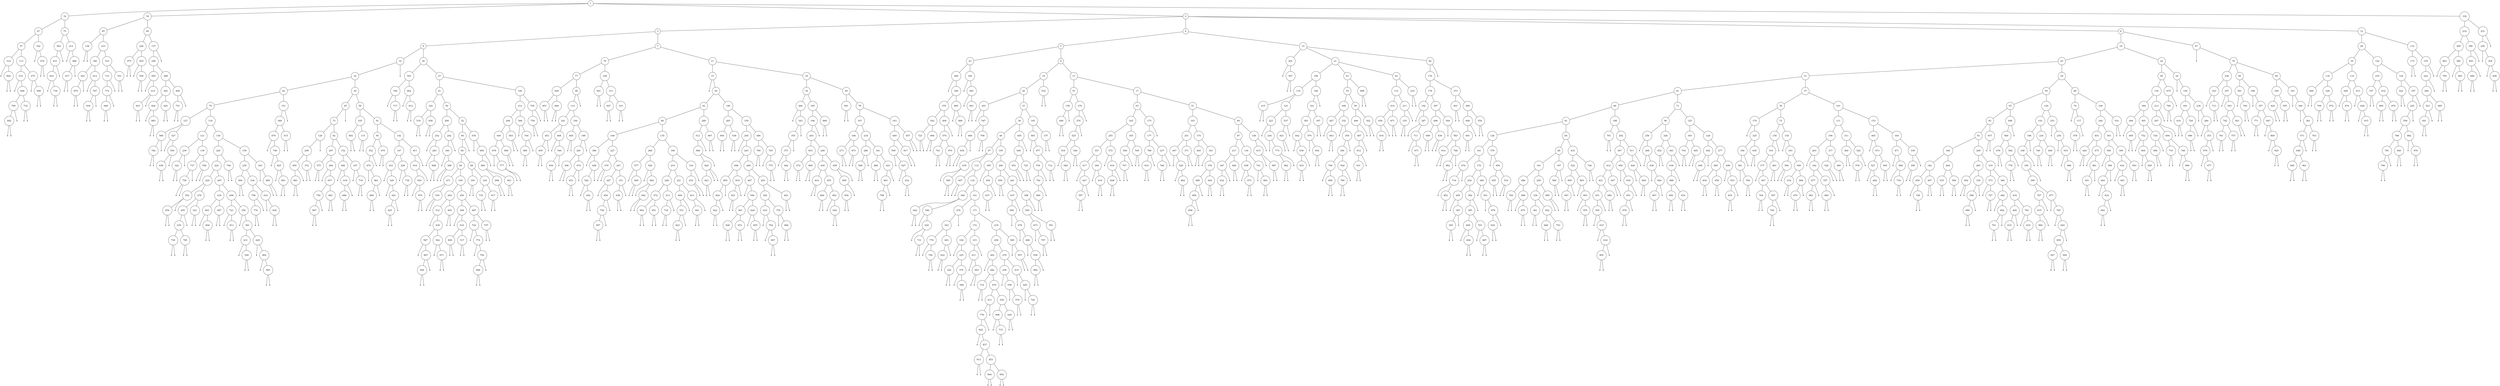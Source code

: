 digraph {
  edge [arrowhead = none, arrowtail=none];
treeimplementationSchroderTreeImpl7d4991ad [label="1", shape=circle, width=0.1];
treeimplementationSchroderTreeImpl7d4991ad -> treeimplementationSchroderTreeImpl28d93b30;
treeimplementationSchroderTreeImpl7d4991ad -> treeimplementationSchroderTreeImpl1b6d3586;
treeimplementationSchroderTreeImpl7d4991ad -> treeimplementationSchroderTreeImpl4554617c;
treeimplementationSchroderTreeImpl7d4991ad -> treeimplementationSchroderTreeImpl74a14482;
treeimplementationSchroderTreeImpl28d93b30 [label="32", shape=circle, width=0.1];
treeimplementationSchroderTreeImpl28d93b30 -> treeimplementationSchroderTreeImpl1540e19d;
treeimplementationSchroderTreeImpl28d93b30 -> treeimplementationSchroderTreeImpl677327b6;
treeimplementationSchroderTreeImpl1540e19d [label="47", shape=circle, width=0.1];
treeimplementationSchroderTreeImpl1540e19d -> treeimplementationSchroderTreeImpl14ae5a5;
treeimplementationSchroderTreeImpl1540e19d -> treeimplementationSchroderTreeImpl7f31245a;
treeimplementationSchroderTreeImpl14ae5a5 [label="57", shape=circle, width=0.1];
treeimplementationSchroderTreeImpl14ae5a5 -> treeimplementationSchroderTreeImpl6d6f6e28;
treeimplementationSchroderTreeImpl14ae5a5 -> treeimplementationSchroderTreeImpl135fbaa4;
treeimplementationSchroderTreeImpl6d6f6e28 [label="314", shape=circle, width=0.1];
treeimplementationSchroderTreeImpl6d6f6e28 -> treeimplementationSchroderTreeImpl45ee12a7;
treeimplementationSchroderTreeImpl6d6f6e28 -> treeimplementationSchroderTreeImpl330bedb4;
treeimplementationSchroderTreeImpl45ee12a7 [label="", shape=point];
treeimplementationSchroderTreeImpl330bedb4 [label="864", shape=circle, width=0.1];
treeimplementationSchroderTreeImpl330bedb4 -> treeimplementationSchroderTreeImpl2503dbd3;
treeimplementationSchroderTreeImpl330bedb4 -> treeimplementationSchroderTreeImpl4b67cf4d;
treeimplementationSchroderTreeImpl2503dbd3 [label="", shape=point];
treeimplementationSchroderTreeImpl4b67cf4d [label="", shape=point];
treeimplementationSchroderTreeImpl135fbaa4 [label="113", shape=circle, width=0.1];
treeimplementationSchroderTreeImpl135fbaa4 -> treeimplementationSchroderTreeImpl7ea987ac;
treeimplementationSchroderTreeImpl135fbaa4 -> treeimplementationSchroderTreeImpl12a3a380;
treeimplementationSchroderTreeImpl7ea987ac [label="272", shape=circle, width=0.1];
treeimplementationSchroderTreeImpl7ea987ac -> treeimplementationSchroderTreeImpl29453f44;
treeimplementationSchroderTreeImpl7ea987ac -> treeimplementationSchroderTreeImpl5cad8086;
treeimplementationSchroderTreeImpl29453f44 [label="", shape=point];
treeimplementationSchroderTreeImpl5cad8086 [label="666", shape=circle, width=0.1];
treeimplementationSchroderTreeImpl5cad8086 -> treeimplementationSchroderTreeImpl6e0be858;
treeimplementationSchroderTreeImpl5cad8086 -> treeimplementationSchroderTreeImpl61bbe9ba;
treeimplementationSchroderTreeImpl6e0be858 [label="799", shape=circle, width=0.1];
treeimplementationSchroderTreeImpl6e0be858 -> treeimplementationSchroderTreeImpl610455d6;
treeimplementationSchroderTreeImpl6e0be858 -> treeimplementationSchroderTreeImpl511d50c0;
treeimplementationSchroderTreeImpl610455d6 [label="892", shape=circle, width=0.1];
treeimplementationSchroderTreeImpl610455d6 -> treeimplementationSchroderTreeImpl60e53b93;
treeimplementationSchroderTreeImpl610455d6 -> treeimplementationSchroderTreeImpl5e2de80c;
treeimplementationSchroderTreeImpl60e53b93 [label="", shape=point];
treeimplementationSchroderTreeImpl5e2de80c [label="", shape=point];
treeimplementationSchroderTreeImpl511d50c0 [label="", shape=point];
treeimplementationSchroderTreeImpl61bbe9ba [label="732", shape=circle, width=0.1];
treeimplementationSchroderTreeImpl61bbe9ba -> treeimplementationSchroderTreeImpl1d44bcfa;
treeimplementationSchroderTreeImpl61bbe9ba -> treeimplementationSchroderTreeImpl266474c2;
treeimplementationSchroderTreeImpl1d44bcfa [label="", shape=point];
treeimplementationSchroderTreeImpl266474c2 [label="", shape=point];
treeimplementationSchroderTreeImpl12a3a380 [label="275", shape=circle, width=0.1];
treeimplementationSchroderTreeImpl12a3a380 -> treeimplementationSchroderTreeImpl6f94fa3e;
treeimplementationSchroderTreeImpl12a3a380 -> treeimplementationSchroderTreeImpl5e481248;
treeimplementationSchroderTreeImpl6f94fa3e [label="", shape=point];
treeimplementationSchroderTreeImpl5e481248 [label="689", shape=circle, width=0.1];
treeimplementationSchroderTreeImpl5e481248 -> treeimplementationSchroderTreeImpl66d3c617;
treeimplementationSchroderTreeImpl5e481248 -> treeimplementationSchroderTreeImpl63947c6b;
treeimplementationSchroderTreeImpl66d3c617 [label="", shape=point];
treeimplementationSchroderTreeImpl63947c6b [label="", shape=point];
treeimplementationSchroderTreeImpl7f31245a [label="162", shape=circle, width=0.1];
treeimplementationSchroderTreeImpl7f31245a -> treeimplementationSchroderTreeImpl2b193f2d;
treeimplementationSchroderTreeImpl7f31245a -> treeimplementationSchroderTreeImpl355da254;
treeimplementationSchroderTreeImpl2b193f2d [label="", shape=point];
treeimplementationSchroderTreeImpl355da254 [label="474", shape=circle, width=0.1];
treeimplementationSchroderTreeImpl355da254 -> treeimplementationSchroderTreeImpl4dc63996;
treeimplementationSchroderTreeImpl355da254 -> treeimplementationSchroderTreeImpld716361;
treeimplementationSchroderTreeImpl4dc63996 [label="", shape=point];
treeimplementationSchroderTreeImpld716361 [label="", shape=point];
treeimplementationSchroderTreeImpl677327b6 [label="75", shape=circle, width=0.1];
treeimplementationSchroderTreeImpl677327b6 -> treeimplementationSchroderTreeImpl6ff3c5b5;
treeimplementationSchroderTreeImpl677327b6 -> treeimplementationSchroderTreeImpl3764951d;
treeimplementationSchroderTreeImpl6ff3c5b5 [label="502", shape=circle, width=0.1];
treeimplementationSchroderTreeImpl6ff3c5b5 -> treeimplementationSchroderTreeImpl4b1210ee;
treeimplementationSchroderTreeImpl6ff3c5b5 -> treeimplementationSchroderTreeImpl4d7e1886;
treeimplementationSchroderTreeImpl4b1210ee [label="631", shape=circle, width=0.1];
treeimplementationSchroderTreeImpl4b1210ee -> treeimplementationSchroderTreeImpl3cd1a2f1;
treeimplementationSchroderTreeImpl4b1210ee -> treeimplementationSchroderTreeImpl2f0e140b;
treeimplementationSchroderTreeImpl3cd1a2f1 [label="643", shape=circle, width=0.1];
treeimplementationSchroderTreeImpl3cd1a2f1 -> treeimplementationSchroderTreeImpl7440e464;
treeimplementationSchroderTreeImpl3cd1a2f1 -> treeimplementationSchroderTreeImpl49476842;
treeimplementationSchroderTreeImpl7440e464 [label="", shape=point];
treeimplementationSchroderTreeImpl49476842 [label="730", shape=circle, width=0.1];
treeimplementationSchroderTreeImpl49476842 -> treeimplementationSchroderTreeImpl78308db1;
treeimplementationSchroderTreeImpl49476842 -> treeimplementationSchroderTreeImpl27c170f0;
treeimplementationSchroderTreeImpl78308db1 [label="", shape=point];
treeimplementationSchroderTreeImpl27c170f0 [label="", shape=point];
treeimplementationSchroderTreeImpl2f0e140b [label="", shape=point];
treeimplementationSchroderTreeImpl4d7e1886 [label="", shape=point];
treeimplementationSchroderTreeImpl3764951d [label="214", shape=circle, width=0.1];
treeimplementationSchroderTreeImpl3764951d -> treeimplementationSchroderTreeImpl5451c3a8;
treeimplementationSchroderTreeImpl3764951d -> treeimplementationSchroderTreeImpl2626b418;
treeimplementationSchroderTreeImpl5451c3a8 [label="", shape=point];
treeimplementationSchroderTreeImpl2626b418 [label="488", shape=circle, width=0.1];
treeimplementationSchroderTreeImpl2626b418 -> treeimplementationSchroderTreeImpl5a07e868;
treeimplementationSchroderTreeImpl2626b418 -> treeimplementationSchroderTreeImpl76ed5528;
treeimplementationSchroderTreeImpl5a07e868 [label="617", shape=circle, width=0.1];
treeimplementationSchroderTreeImpl5a07e868 -> treeimplementationSchroderTreeImpl2c7b84de;
treeimplementationSchroderTreeImpl5a07e868 -> treeimplementationSchroderTreeImpl3fee733d;
treeimplementationSchroderTreeImpl2c7b84de [label="", shape=point];
treeimplementationSchroderTreeImpl3fee733d [label="", shape=point];
treeimplementationSchroderTreeImpl76ed5528 [label="", shape=point];
treeimplementationSchroderTreeImpl1b6d3586 [label="54", shape=circle, width=0.1];
treeimplementationSchroderTreeImpl1b6d3586 -> treeimplementationSchroderTreeImpl5acf9800;
treeimplementationSchroderTreeImpl1b6d3586 -> treeimplementationSchroderTreeImpl4617c264;
treeimplementationSchroderTreeImpl5acf9800 [label="85", shape=circle, width=0.1];
treeimplementationSchroderTreeImpl5acf9800 -> treeimplementationSchroderTreeImpl36baf30c;
treeimplementationSchroderTreeImpl5acf9800 -> treeimplementationSchroderTreeImpl7a81197d;
treeimplementationSchroderTreeImpl36baf30c [label="138", shape=circle, width=0.1];
treeimplementationSchroderTreeImpl36baf30c -> treeimplementationSchroderTreeImpl5ca881b5;
treeimplementationSchroderTreeImpl36baf30c -> treeimplementationSchroderTreeImpl24d46ca6;
treeimplementationSchroderTreeImpl5ca881b5 [label="", shape=point];
treeimplementationSchroderTreeImpl24d46ca6 [label="", shape=point];
treeimplementationSchroderTreeImpl7a81197d [label="233", shape=circle, width=0.1];
treeimplementationSchroderTreeImpl7a81197d -> treeimplementationSchroderTreeImpl4517d9a3;
treeimplementationSchroderTreeImpl7a81197d -> treeimplementationSchroderTreeImpl372f7a8d;
treeimplementationSchroderTreeImpl4517d9a3 [label="346", shape=circle, width=0.1];
treeimplementationSchroderTreeImpl4517d9a3 -> treeimplementationSchroderTreeImpl2f92e0f4;
treeimplementationSchroderTreeImpl4517d9a3 -> treeimplementationSchroderTreeImpl28a418fc;
treeimplementationSchroderTreeImpl2f92e0f4 [label="423", shape=circle, width=0.1];
treeimplementationSchroderTreeImpl2f92e0f4 -> treeimplementationSchroderTreeImpl5305068a;
treeimplementationSchroderTreeImpl2f92e0f4 -> treeimplementationSchroderTreeImpl1f32e575;
treeimplementationSchroderTreeImpl5305068a [label="879", shape=circle, width=0.1];
treeimplementationSchroderTreeImpl5305068a -> treeimplementationSchroderTreeImpl279f2327;
treeimplementationSchroderTreeImpl5305068a -> treeimplementationSchroderTreeImpl2ff4acd0;
treeimplementationSchroderTreeImpl279f2327 [label="", shape=point];
treeimplementationSchroderTreeImpl2ff4acd0 [label="", shape=point];
treeimplementationSchroderTreeImpl1f32e575 [label="", shape=point];
treeimplementationSchroderTreeImpl28a418fc [label="612", shape=circle, width=0.1];
treeimplementationSchroderTreeImpl28a418fc -> treeimplementationSchroderTreeImpl54bedef2;
treeimplementationSchroderTreeImpl28a418fc -> treeimplementationSchroderTreeImpl5caf905d;
treeimplementationSchroderTreeImpl54bedef2 [label="", shape=point];
treeimplementationSchroderTreeImpl5caf905d [label="787", shape=circle, width=0.1];
treeimplementationSchroderTreeImpl5caf905d -> treeimplementationSchroderTreeImpl27716f4;
treeimplementationSchroderTreeImpl5caf905d -> treeimplementationSchroderTreeImpl8efb846;
treeimplementationSchroderTreeImpl27716f4 [label="939", shape=circle, width=0.1];
treeimplementationSchroderTreeImpl27716f4 -> treeimplementationSchroderTreeImpl2a84aee7;
treeimplementationSchroderTreeImpl27716f4 -> treeimplementationSchroderTreeImpla09ee92;
treeimplementationSchroderTreeImpl2a84aee7 [label="", shape=point];
treeimplementationSchroderTreeImpla09ee92 [label="", shape=point];
treeimplementationSchroderTreeImpl8efb846 [label="", shape=point];
treeimplementationSchroderTreeImpl372f7a8d [label="533", shape=circle, width=0.1];
treeimplementationSchroderTreeImpl372f7a8d -> treeimplementationSchroderTreeImpl30f39991;
treeimplementationSchroderTreeImpl372f7a8d -> treeimplementationSchroderTreeImpl452b3a41;
treeimplementationSchroderTreeImpl30f39991 [label="715", shape=circle, width=0.1];
treeimplementationSchroderTreeImpl30f39991 -> treeimplementationSchroderTreeImpl4a574795;
treeimplementationSchroderTreeImpl30f39991 -> treeimplementationSchroderTreeImplf6f4d33;
treeimplementationSchroderTreeImpl4a574795 [label="772", shape=circle, width=0.1];
treeimplementationSchroderTreeImpl4a574795 -> treeimplementationSchroderTreeImpl23fc625e;
treeimplementationSchroderTreeImpl4a574795 -> treeimplementationSchroderTreeImpl3f99bd52;
treeimplementationSchroderTreeImpl23fc625e [label="948", shape=circle, width=0.1];
treeimplementationSchroderTreeImpl23fc625e -> treeimplementationSchroderTreeImpl4f023edb;
treeimplementationSchroderTreeImpl23fc625e -> treeimplementationSchroderTreeImpl3a71f4dd;
treeimplementationSchroderTreeImpl4f023edb [label="", shape=point];
treeimplementationSchroderTreeImpl3a71f4dd [label="", shape=point];
treeimplementationSchroderTreeImpl3f99bd52 [label="", shape=point];
treeimplementationSchroderTreeImplf6f4d33 [label="", shape=point];
treeimplementationSchroderTreeImpl452b3a41 [label="703", shape=circle, width=0.1];
treeimplementationSchroderTreeImpl452b3a41 -> treeimplementationSchroderTreeImpl7adf9f5f;
treeimplementationSchroderTreeImpl452b3a41 -> treeimplementationSchroderTreeImpl85ede7b;
treeimplementationSchroderTreeImpl7adf9f5f [label="", shape=point];
treeimplementationSchroderTreeImpl85ede7b [label="", shape=point];
treeimplementationSchroderTreeImpl4617c264 [label="60", shape=circle, width=0.1];
treeimplementationSchroderTreeImpl4617c264 -> treeimplementationSchroderTreeImpl5674cd4d;
treeimplementationSchroderTreeImpl4617c264 -> treeimplementationSchroderTreeImpl63961c42;
treeimplementationSchroderTreeImpl5674cd4d [label="226", shape=circle, width=0.1];
treeimplementationSchroderTreeImpl5674cd4d -> treeimplementationSchroderTreeImpl65b54208;
treeimplementationSchroderTreeImpl5674cd4d -> treeimplementationSchroderTreeImpl1be6f5c3;
treeimplementationSchroderTreeImpl65b54208 [label="975", shape=circle, width=0.1];
treeimplementationSchroderTreeImpl65b54208 -> treeimplementationSchroderTreeImpl6b884d57;
treeimplementationSchroderTreeImpl65b54208 -> treeimplementationSchroderTreeImpl38af3868;
treeimplementationSchroderTreeImpl6b884d57 [label="", shape=point];
treeimplementationSchroderTreeImpl38af3868 [label="", shape=point];
treeimplementationSchroderTreeImpl1be6f5c3 [label="425", shape=circle, width=0.1];
treeimplementationSchroderTreeImpl1be6f5c3 -> treeimplementationSchroderTreeImpl77459877;
treeimplementationSchroderTreeImpl1be6f5c3 -> treeimplementationSchroderTreeImpl5b2133b1;
treeimplementationSchroderTreeImpl77459877 [label="", shape=point];
treeimplementationSchroderTreeImpl5b2133b1 [label="594", shape=circle, width=0.1];
treeimplementationSchroderTreeImpl5b2133b1 -> treeimplementationSchroderTreeImpl72ea2f77;
treeimplementationSchroderTreeImpl5b2133b1 -> treeimplementationSchroderTreeImpl33c7353a;
treeimplementationSchroderTreeImpl72ea2f77 [label="", shape=point];
treeimplementationSchroderTreeImpl33c7353a [label="", shape=point];
treeimplementationSchroderTreeImpl63961c42 [label="137", shape=circle, width=0.1];
treeimplementationSchroderTreeImpl63961c42 -> treeimplementationSchroderTreeImpl681a9515;
treeimplementationSchroderTreeImpl63961c42 -> treeimplementationSchroderTreeImpl3af49f1c;
treeimplementationSchroderTreeImpl681a9515 [label="246", shape=circle, width=0.1];
treeimplementationSchroderTreeImpl681a9515 -> treeimplementationSchroderTreeImpl19469ea2;
treeimplementationSchroderTreeImpl681a9515 -> treeimplementationSchroderTreeImpl13221655;
treeimplementationSchroderTreeImpl19469ea2 [label="605", shape=circle, width=0.1];
treeimplementationSchroderTreeImpl19469ea2 -> treeimplementationSchroderTreeImpl2f2c9b19;
treeimplementationSchroderTreeImpl19469ea2 -> treeimplementationSchroderTreeImpl31befd9f;
treeimplementationSchroderTreeImpl2f2c9b19 [label="", shape=point];
treeimplementationSchroderTreeImpl31befd9f [label="613", shape=circle, width=0.1];
treeimplementationSchroderTreeImpl31befd9f -> treeimplementationSchroderTreeImpl1c20c684;
treeimplementationSchroderTreeImpl31befd9f -> treeimplementationSchroderTreeImpl1fb3ebeb;
treeimplementationSchroderTreeImpl1c20c684 [label="833", shape=circle, width=0.1];
treeimplementationSchroderTreeImpl1c20c684 -> treeimplementationSchroderTreeImpl548c4f57;
treeimplementationSchroderTreeImpl1c20c684 -> treeimplementationSchroderTreeImpl1218025c;
treeimplementationSchroderTreeImpl548c4f57 [label="", shape=point];
treeimplementationSchroderTreeImpl1218025c [label="", shape=point];
treeimplementationSchroderTreeImpl1fb3ebeb [label="", shape=point];
treeimplementationSchroderTreeImpl13221655 [label="288", shape=circle, width=0.1];
treeimplementationSchroderTreeImpl13221655 -> treeimplementationSchroderTreeImpl816f27d;
treeimplementationSchroderTreeImpl13221655 -> treeimplementationSchroderTreeImpl87aac27;
treeimplementationSchroderTreeImpl816f27d [label="362", shape=circle, width=0.1];
treeimplementationSchroderTreeImpl816f27d -> treeimplementationSchroderTreeImpl3e3abc88;
treeimplementationSchroderTreeImpl816f27d -> treeimplementationSchroderTreeImpl6ce253f1;
treeimplementationSchroderTreeImpl3e3abc88 [label="826", shape=circle, width=0.1];
treeimplementationSchroderTreeImpl3e3abc88 -> treeimplementationSchroderTreeImpl53d8d10a;
treeimplementationSchroderTreeImpl3e3abc88 -> treeimplementationSchroderTreeImple9e54c2;
treeimplementationSchroderTreeImpl53d8d10a [label="", shape=point];
treeimplementationSchroderTreeImple9e54c2 [label="883", shape=circle, width=0.1];
treeimplementationSchroderTreeImple9e54c2 -> treeimplementationSchroderTreeImpl65ab7765;
treeimplementationSchroderTreeImple9e54c2 -> treeimplementationSchroderTreeImpl1b28cdfa;
treeimplementationSchroderTreeImpl65ab7765 [label="", shape=point];
treeimplementationSchroderTreeImpl1b28cdfa [label="", shape=point];
treeimplementationSchroderTreeImpl6ce253f1 [label="420", shape=circle, width=0.1];
treeimplementationSchroderTreeImpl6ce253f1 -> treeimplementationSchroderTreeImpleed1f14;
treeimplementationSchroderTreeImpl6ce253f1 -> treeimplementationSchroderTreeImpl7229724f;
treeimplementationSchroderTreeImpleed1f14 [label="", shape=point];
treeimplementationSchroderTreeImpl7229724f [label="", shape=point];
treeimplementationSchroderTreeImpl87aac27 [label="406", shape=circle, width=0.1];
treeimplementationSchroderTreeImpl87aac27 -> treeimplementationSchroderTreeImpl4c873330;
treeimplementationSchroderTreeImpl87aac27 -> treeimplementationSchroderTreeImpl119d7047;
treeimplementationSchroderTreeImpl4c873330 [label="751", shape=circle, width=0.1];
treeimplementationSchroderTreeImpl4c873330 -> treeimplementationSchroderTreeImpl776ec8df;
treeimplementationSchroderTreeImpl4c873330 -> treeimplementationSchroderTreeImpl4eec7777;
treeimplementationSchroderTreeImpl776ec8df [label="", shape=point];
treeimplementationSchroderTreeImpl4eec7777 [label="", shape=point];
treeimplementationSchroderTreeImpl119d7047 [label="", shape=point];
treeimplementationSchroderTreeImpl3af49f1c [label="", shape=point];
treeimplementationSchroderTreeImpl4554617c [label="2", shape=circle, width=0.1];
treeimplementationSchroderTreeImpl4554617c -> treeimplementationSchroderTreeImpl3b07d329;
treeimplementationSchroderTreeImpl4554617c -> treeimplementationSchroderTreeImpl41629346;
treeimplementationSchroderTreeImpl4554617c -> treeimplementationSchroderTreeImpl404b9385;
treeimplementationSchroderTreeImpl4554617c -> treeimplementationSchroderTreeImpl6d311334;
treeimplementationSchroderTreeImpl3b07d329 [label="3", shape=circle, width=0.1];
treeimplementationSchroderTreeImpl3b07d329 -> treeimplementationSchroderTreeImpl682a0b20;
treeimplementationSchroderTreeImpl3b07d329 -> treeimplementationSchroderTreeImpl3d075dc0;
treeimplementationSchroderTreeImpl682a0b20 [label="8", shape=circle, width=0.1];
treeimplementationSchroderTreeImpl682a0b20 -> treeimplementationSchroderTreeImpl214c265e;
treeimplementationSchroderTreeImpl682a0b20 -> treeimplementationSchroderTreeImpl448139f0;
treeimplementationSchroderTreeImpl214c265e [label="14", shape=circle, width=0.1];
treeimplementationSchroderTreeImpl214c265e -> treeimplementationSchroderTreeImpl7cca494b;
treeimplementationSchroderTreeImpl214c265e -> treeimplementationSchroderTreeImpl7ba4f24f;
treeimplementationSchroderTreeImpl7cca494b [label="16", shape=circle, width=0.1];
treeimplementationSchroderTreeImpl7cca494b -> treeimplementationSchroderTreeImpl3b9a45b3;
treeimplementationSchroderTreeImpl7cca494b -> treeimplementationSchroderTreeImpl7699a589;
treeimplementationSchroderTreeImpl3b9a45b3 [label="44", shape=circle, width=0.1];
treeimplementationSchroderTreeImpl3b9a45b3 -> treeimplementationSchroderTreeImpl58372a00;
treeimplementationSchroderTreeImpl3b9a45b3 -> treeimplementationSchroderTreeImpl4dd8dc3;
treeimplementationSchroderTreeImpl58372a00 [label="79", shape=circle, width=0.1];
treeimplementationSchroderTreeImpl58372a00 -> treeimplementationSchroderTreeImpl6d03e736;
treeimplementationSchroderTreeImpl58372a00 -> treeimplementationSchroderTreeImpl568db2f2;
treeimplementationSchroderTreeImpl6d03e736 [label="127", shape=circle, width=0.1];
treeimplementationSchroderTreeImpl6d03e736 -> treeimplementationSchroderTreeImpl378bf509;
treeimplementationSchroderTreeImpl6d03e736 -> treeimplementationSchroderTreeImpl5fd0d5ae;
treeimplementationSchroderTreeImpl378bf509 [label="589", shape=circle, width=0.1];
treeimplementationSchroderTreeImpl378bf509 -> treeimplementationSchroderTreeImpl2d98a335;
treeimplementationSchroderTreeImpl378bf509 -> treeimplementationSchroderTreeImpl16b98e56;
treeimplementationSchroderTreeImpl2d98a335 [label="782", shape=circle, width=0.1];
treeimplementationSchroderTreeImpl2d98a335 -> treeimplementationSchroderTreeImpl7ef20235;
treeimplementationSchroderTreeImpl2d98a335 -> treeimplementationSchroderTreeImpl27d6c5e0;
treeimplementationSchroderTreeImpl7ef20235 [label="", shape=point];
treeimplementationSchroderTreeImpl27d6c5e0 [label="", shape=point];
treeimplementationSchroderTreeImpl16b98e56 [label="", shape=point];
treeimplementationSchroderTreeImpl5fd0d5ae [label="327", shape=circle, width=0.1];
treeimplementationSchroderTreeImpl5fd0d5ae -> treeimplementationSchroderTreeImpl4f3f5b24;
treeimplementationSchroderTreeImpl5fd0d5ae -> treeimplementationSchroderTreeImpl15aeb7ab;
treeimplementationSchroderTreeImpl4f3f5b24 [label="", shape=point];
treeimplementationSchroderTreeImpl15aeb7ab [label="550", shape=circle, width=0.1];
treeimplementationSchroderTreeImpl15aeb7ab -> treeimplementationSchroderTreeImpl7b23ec81;
treeimplementationSchroderTreeImpl15aeb7ab -> treeimplementationSchroderTreeImpl6acbcfc0;
treeimplementationSchroderTreeImpl7b23ec81 [label="838", shape=circle, width=0.1];
treeimplementationSchroderTreeImpl7b23ec81 -> treeimplementationSchroderTreeImpl5f184fc6;
treeimplementationSchroderTreeImpl7b23ec81 -> treeimplementationSchroderTreeImpl3feba861;
treeimplementationSchroderTreeImpl5f184fc6 [label="", shape=point];
treeimplementationSchroderTreeImpl3feba861 [label="", shape=point];
treeimplementationSchroderTreeImpl6acbcfc0 [label="", shape=point];
treeimplementationSchroderTreeImpl568db2f2 [label="116", shape=circle, width=0.1];
treeimplementationSchroderTreeImpl568db2f2 -> treeimplementationSchroderTreeImpl5b480cf9;
treeimplementationSchroderTreeImpl568db2f2 -> treeimplementationSchroderTreeImpl6f496d9f;
treeimplementationSchroderTreeImpl5b480cf9 [label="121", shape=circle, width=0.1];
treeimplementationSchroderTreeImpl5b480cf9 -> treeimplementationSchroderTreeImpl723279cf;
treeimplementationSchroderTreeImpl5b480cf9 -> treeimplementationSchroderTreeImpl10f87f48;
treeimplementationSchroderTreeImpl723279cf [label="239", shape=circle, width=0.1];
treeimplementationSchroderTreeImpl723279cf -> treeimplementationSchroderTreeImplb4c966a;
treeimplementationSchroderTreeImpl723279cf -> treeimplementationSchroderTreeImpl2f4d3709;
treeimplementationSchroderTreeImplb4c966a [label="322", shape=circle, width=0.1];
treeimplementationSchroderTreeImplb4c966a -> treeimplementationSchroderTreeImpl4e50df2e;
treeimplementationSchroderTreeImplb4c966a -> treeimplementationSchroderTreeImpl1d81eb93;
treeimplementationSchroderTreeImpl4e50df2e [label="", shape=point];
treeimplementationSchroderTreeImpl1d81eb93 [label="", shape=point];
treeimplementationSchroderTreeImpl2f4d3709 [label="", shape=point];
treeimplementationSchroderTreeImpl10f87f48 [label="139", shape=circle, width=0.1];
treeimplementationSchroderTreeImpl10f87f48 -> treeimplementationSchroderTreeImpl7291c18f;
treeimplementationSchroderTreeImpl10f87f48 -> treeimplementationSchroderTreeImpl34a245ab;
treeimplementationSchroderTreeImpl7291c18f [label="737", shape=circle, width=0.1];
treeimplementationSchroderTreeImpl7291c18f -> treeimplementationSchroderTreeImpl7cc355be;
treeimplementationSchroderTreeImpl7291c18f -> treeimplementationSchroderTreeImpl6e8cf4c6;
treeimplementationSchroderTreeImpl7cc355be [label="756", shape=circle, width=0.1];
treeimplementationSchroderTreeImpl7cc355be -> treeimplementationSchroderTreeImpl12edcd21;
treeimplementationSchroderTreeImpl7cc355be -> treeimplementationSchroderTreeImpl34c45dca;
treeimplementationSchroderTreeImpl12edcd21 [label="", shape=point];
treeimplementationSchroderTreeImpl34c45dca [label="", shape=point];
treeimplementationSchroderTreeImpl6e8cf4c6 [label="", shape=point];
treeimplementationSchroderTreeImpl34a245ab [label="556", shape=circle, width=0.1];
treeimplementationSchroderTreeImpl34a245ab -> treeimplementationSchroderTreeImpl52cc8049;
treeimplementationSchroderTreeImpl34a245ab -> treeimplementationSchroderTreeImpl5b6f7412;
treeimplementationSchroderTreeImpl52cc8049 [label="", shape=point];
treeimplementationSchroderTreeImpl5b6f7412 [label="", shape=point];
treeimplementationSchroderTreeImpl6f496d9f [label="136", shape=circle, width=0.1];
treeimplementationSchroderTreeImpl6f496d9f -> treeimplementationSchroderTreeImpl27973e9b;
treeimplementationSchroderTreeImpl6f496d9f -> treeimplementationSchroderTreeImpl312b1dae;
treeimplementationSchroderTreeImpl27973e9b [label="220", shape=circle, width=0.1];
treeimplementationSchroderTreeImpl27973e9b -> treeimplementationSchroderTreeImpl7530d0a;
treeimplementationSchroderTreeImpl27973e9b -> treeimplementationSchroderTreeImpl27bc2616;
treeimplementationSchroderTreeImpl7530d0a [label="224", shape=circle, width=0.1];
treeimplementationSchroderTreeImpl7530d0a -> treeimplementationSchroderTreeImpl3941a79c;
treeimplementationSchroderTreeImpl7530d0a -> treeimplementationSchroderTreeImpl506e1b77;
treeimplementationSchroderTreeImpl3941a79c [label="229", shape=circle, width=0.1];
treeimplementationSchroderTreeImpl3941a79c -> treeimplementationSchroderTreeImpl4fca772d;
treeimplementationSchroderTreeImpl3941a79c -> treeimplementationSchroderTreeImpl9807454;
treeimplementationSchroderTreeImpl4fca772d [label="552", shape=circle, width=0.1];
treeimplementationSchroderTreeImpl4fca772d -> treeimplementationSchroderTreeImpl3d494fbf;
treeimplementationSchroderTreeImpl4fca772d -> treeimplementationSchroderTreeImpl1ddc4ec2;
treeimplementationSchroderTreeImpl3d494fbf [label="854", shape=circle, width=0.1];
treeimplementationSchroderTreeImpl3d494fbf -> treeimplementationSchroderTreeImpl133314b;
treeimplementationSchroderTreeImpl3d494fbf -> treeimplementationSchroderTreeImplb1bc7ed;
treeimplementationSchroderTreeImpl133314b [label="", shape=point];
treeimplementationSchroderTreeImplb1bc7ed [label="", shape=point];
treeimplementationSchroderTreeImpl1ddc4ec2 [label="", shape=point];
treeimplementationSchroderTreeImpl9807454 [label="279", shape=circle, width=0.1];
treeimplementationSchroderTreeImpl9807454 -> treeimplementationSchroderTreeImpl7cd84586;
treeimplementationSchroderTreeImpl9807454 -> treeimplementationSchroderTreeImpl30dae81;
treeimplementationSchroderTreeImpl7cd84586 [label="295", shape=circle, width=0.1];
treeimplementationSchroderTreeImpl7cd84586 -> treeimplementationSchroderTreeImpl1b2c6ec2;
treeimplementationSchroderTreeImpl7cd84586 -> treeimplementationSchroderTreeImpl4edde6e5;
treeimplementationSchroderTreeImpl1b2c6ec2 [label="635", shape=circle, width=0.1];
treeimplementationSchroderTreeImpl1b2c6ec2 -> treeimplementationSchroderTreeImpl70177ecd;
treeimplementationSchroderTreeImpl1b2c6ec2 -> treeimplementationSchroderTreeImpl1e80bfe8;
treeimplementationSchroderTreeImpl70177ecd [label="739", shape=circle, width=0.1];
treeimplementationSchroderTreeImpl70177ecd -> treeimplementationSchroderTreeImpl66a29884;
treeimplementationSchroderTreeImpl70177ecd -> treeimplementationSchroderTreeImpl4769b07b;
treeimplementationSchroderTreeImpl66a29884 [label="", shape=point];
treeimplementationSchroderTreeImpl4769b07b [label="", shape=point];
treeimplementationSchroderTreeImpl1e80bfe8 [label="785", shape=circle, width=0.1];
treeimplementationSchroderTreeImpl1e80bfe8 -> treeimplementationSchroderTreeImplcc34f4d;
treeimplementationSchroderTreeImpl1e80bfe8 -> treeimplementationSchroderTreeImpl17a7cec2;
treeimplementationSchroderTreeImplcc34f4d [label="", shape=point];
treeimplementationSchroderTreeImpl17a7cec2 [label="", shape=point];
treeimplementationSchroderTreeImpl4edde6e5 [label="", shape=point];
treeimplementationSchroderTreeImpl30dae81 [label="521", shape=circle, width=0.1];
treeimplementationSchroderTreeImpl30dae81 -> treeimplementationSchroderTreeImpl65b3120a;
treeimplementationSchroderTreeImpl30dae81 -> treeimplementationSchroderTreeImpl6f539caf;
treeimplementationSchroderTreeImpl65b3120a [label="", shape=point];
treeimplementationSchroderTreeImpl6f539caf [label="", shape=point];
treeimplementationSchroderTreeImpl506e1b77 [label="287", shape=circle, width=0.1];
treeimplementationSchroderTreeImpl506e1b77 -> treeimplementationSchroderTreeImpl79fc0f2f;
treeimplementationSchroderTreeImpl506e1b77 -> treeimplementationSchroderTreeImpl50040f0c;
treeimplementationSchroderTreeImpl79fc0f2f [label="418", shape=circle, width=0.1];
treeimplementationSchroderTreeImpl79fc0f2f -> treeimplementationSchroderTreeImpl2dda6444;
treeimplementationSchroderTreeImpl79fc0f2f -> treeimplementationSchroderTreeImpl5e9f23b4;
treeimplementationSchroderTreeImpl2dda6444 [label="803", shape=circle, width=0.1];
treeimplementationSchroderTreeImpl2dda6444 -> treeimplementationSchroderTreeImpl4783da3f;
treeimplementationSchroderTreeImpl2dda6444 -> treeimplementationSchroderTreeImpl378fd1ac;
treeimplementationSchroderTreeImpl4783da3f [label="", shape=point];
treeimplementationSchroderTreeImpl378fd1ac [label="804", shape=circle, width=0.1];
treeimplementationSchroderTreeImpl378fd1ac -> treeimplementationSchroderTreeImpl49097b5d;
treeimplementationSchroderTreeImpl378fd1ac -> treeimplementationSchroderTreeImpl6e2c634b;
treeimplementationSchroderTreeImpl49097b5d [label="", shape=point];
treeimplementationSchroderTreeImpl6e2c634b [label="", shape=point];
treeimplementationSchroderTreeImpl5e9f23b4 [label="687", shape=circle, width=0.1];
treeimplementationSchroderTreeImpl5e9f23b4 -> treeimplementationSchroderTreeImpl37a71e93;
treeimplementationSchroderTreeImpl5e9f23b4 -> treeimplementationSchroderTreeImpl7e6cbb7a;
treeimplementationSchroderTreeImpl37a71e93 [label="", shape=point];
treeimplementationSchroderTreeImpl7e6cbb7a [label="", shape=point];
treeimplementationSchroderTreeImpl50040f0c [label="296", shape=circle, width=0.1];
treeimplementationSchroderTreeImpl50040f0c -> treeimplementationSchroderTreeImpl7c3df479;
treeimplementationSchroderTreeImpl50040f0c -> treeimplementationSchroderTreeImpl7106e68e;
treeimplementationSchroderTreeImpl7c3df479 [label="721", shape=circle, width=0.1];
treeimplementationSchroderTreeImpl7c3df479 -> treeimplementationSchroderTreeImpl7eda2dbb;
treeimplementationSchroderTreeImpl7c3df479 -> treeimplementationSchroderTreeImpl6576fe71;
treeimplementationSchroderTreeImpl7eda2dbb [label="", shape=point];
treeimplementationSchroderTreeImpl6576fe71 [label="811", shape=circle, width=0.1];
treeimplementationSchroderTreeImpl6576fe71 -> treeimplementationSchroderTreeImpl76fb509a;
treeimplementationSchroderTreeImpl6576fe71 -> treeimplementationSchroderTreeImpl300ffa5d;
treeimplementationSchroderTreeImpl76fb509a [label="", shape=point];
treeimplementationSchroderTreeImpl300ffa5d [label="", shape=point];
treeimplementationSchroderTreeImpl7106e68e [label="354", shape=circle, width=0.1];
treeimplementationSchroderTreeImpl7106e68e -> treeimplementationSchroderTreeImpl1f17ae12;
treeimplementationSchroderTreeImpl7106e68e -> treeimplementationSchroderTreeImpl4d405ef7;
treeimplementationSchroderTreeImpl1f17ae12 [label="", shape=point];
treeimplementationSchroderTreeImpl4d405ef7 [label="381", shape=circle, width=0.1];
treeimplementationSchroderTreeImpl4d405ef7 -> treeimplementationSchroderTreeImpl6193b845;
treeimplementationSchroderTreeImpl4d405ef7 -> treeimplementationSchroderTreeImpl2e817b38;
treeimplementationSchroderTreeImpl6193b845 [label="431", shape=circle, width=0.1];
treeimplementationSchroderTreeImpl6193b845 -> treeimplementationSchroderTreeImplc4437c4;
treeimplementationSchroderTreeImpl6193b845 -> treeimplementationSchroderTreeImpl433c675d;
treeimplementationSchroderTreeImplc4437c4 [label="", shape=point];
treeimplementationSchroderTreeImpl433c675d [label="528", shape=circle, width=0.1];
treeimplementationSchroderTreeImpl433c675d -> treeimplementationSchroderTreeImpl3f91beef;
treeimplementationSchroderTreeImpl433c675d -> treeimplementationSchroderTreeImpl1a6c5a9e;
treeimplementationSchroderTreeImpl3f91beef [label="", shape=point];
treeimplementationSchroderTreeImpl1a6c5a9e [label="", shape=point];
treeimplementationSchroderTreeImpl2e817b38 [label="429", shape=circle, width=0.1];
treeimplementationSchroderTreeImpl2e817b38 -> treeimplementationSchroderTreeImpl37bba400;
treeimplementationSchroderTreeImpl2e817b38 -> treeimplementationSchroderTreeImpl179d3b25;
treeimplementationSchroderTreeImpl37bba400 [label="", shape=point];
treeimplementationSchroderTreeImpl179d3b25 [label="464", shape=circle, width=0.1];
treeimplementationSchroderTreeImpl179d3b25 -> treeimplementationSchroderTreeImpl254989ff;
treeimplementationSchroderTreeImpl179d3b25 -> treeimplementationSchroderTreeImpl5d099f62;
treeimplementationSchroderTreeImpl254989ff [label="", shape=point];
treeimplementationSchroderTreeImpl5d099f62 [label="965", shape=circle, width=0.1];
treeimplementationSchroderTreeImpl5d099f62 -> treeimplementationSchroderTreeImpl37f8bb67;
treeimplementationSchroderTreeImpl5d099f62 -> treeimplementationSchroderTreeImpl49c2faae;
treeimplementationSchroderTreeImpl37f8bb67 [label="", shape=point];
treeimplementationSchroderTreeImpl49c2faae [label="", shape=point];
treeimplementationSchroderTreeImpl27bc2616 [label="746", shape=circle, width=0.1];
treeimplementationSchroderTreeImpl27bc2616 -> treeimplementationSchroderTreeImpl20ad9418;
treeimplementationSchroderTreeImpl27bc2616 -> treeimplementationSchroderTreeImpl31cefde0;
treeimplementationSchroderTreeImpl20ad9418 [label="", shape=point];
treeimplementationSchroderTreeImpl31cefde0 [label="", shape=point];
treeimplementationSchroderTreeImpl312b1dae [label="150", shape=circle, width=0.1];
treeimplementationSchroderTreeImpl312b1dae -> treeimplementationSchroderTreeImpl439f5b3d;
treeimplementationSchroderTreeImpl312b1dae -> treeimplementationSchroderTreeImpl1d56ce6a;
treeimplementationSchroderTreeImpl439f5b3d [label="230", shape=circle, width=0.1];
treeimplementationSchroderTreeImpl439f5b3d -> treeimplementationSchroderTreeImpl5197848c;
treeimplementationSchroderTreeImpl439f5b3d -> treeimplementationSchroderTreeImpl17f052a3;
treeimplementationSchroderTreeImpl5197848c [label="569", shape=circle, width=0.1];
treeimplementationSchroderTreeImpl5197848c -> treeimplementationSchroderTreeImpl2e0fa5d3;
treeimplementationSchroderTreeImpl5197848c -> treeimplementationSchroderTreeImpl5010be6;
treeimplementationSchroderTreeImpl2e0fa5d3 [label="", shape=point];
treeimplementationSchroderTreeImpl5010be6 [label="", shape=point];
treeimplementationSchroderTreeImpl17f052a3 [label="334", shape=circle, width=0.1];
treeimplementationSchroderTreeImpl17f052a3 -> treeimplementationSchroderTreeImpl685f4c2e;
treeimplementationSchroderTreeImpl17f052a3 -> treeimplementationSchroderTreeImpl7daf6ecc;
treeimplementationSchroderTreeImpl685f4c2e [label="758", shape=circle, width=0.1];
treeimplementationSchroderTreeImpl685f4c2e -> treeimplementationSchroderTreeImpl2e5d6d97;
treeimplementationSchroderTreeImpl685f4c2e -> treeimplementationSchroderTreeImpl238e0d81;
treeimplementationSchroderTreeImpl2e5d6d97 [label="770", shape=circle, width=0.1];
treeimplementationSchroderTreeImpl2e5d6d97 -> treeimplementationSchroderTreeImpl31221be2;
treeimplementationSchroderTreeImpl2e5d6d97 -> treeimplementationSchroderTreeImpl377dca04;
treeimplementationSchroderTreeImpl31221be2 [label="", shape=point];
treeimplementationSchroderTreeImpl377dca04 [label="", shape=point];
treeimplementationSchroderTreeImpl238e0d81 [label="", shape=point];
treeimplementationSchroderTreeImpl7daf6ecc [label="410", shape=circle, width=0.1];
treeimplementationSchroderTreeImpl7daf6ecc -> treeimplementationSchroderTreeImpl728938a9;
treeimplementationSchroderTreeImpl7daf6ecc -> treeimplementationSchroderTreeImpl21b8d17c;
treeimplementationSchroderTreeImpl728938a9 [label="", shape=point];
treeimplementationSchroderTreeImpl21b8d17c [label="936", shape=circle, width=0.1];
treeimplementationSchroderTreeImpl21b8d17c -> treeimplementationSchroderTreeImpl6433a2;
treeimplementationSchroderTreeImpl21b8d17c -> treeimplementationSchroderTreeImpl5910e440;
treeimplementationSchroderTreeImpl6433a2 [label="", shape=point];
treeimplementationSchroderTreeImpl5910e440 [label="", shape=point];
treeimplementationSchroderTreeImpl1d56ce6a [label="183", shape=circle, width=0.1];
treeimplementationSchroderTreeImpl1d56ce6a -> treeimplementationSchroderTreeImpl6267c3bb;
treeimplementationSchroderTreeImpl1d56ce6a -> treeimplementationSchroderTreeImpl533ddba;
treeimplementationSchroderTreeImpl6267c3bb [label="", shape=point];
treeimplementationSchroderTreeImpl533ddba [label="485", shape=circle, width=0.1];
treeimplementationSchroderTreeImpl533ddba -> treeimplementationSchroderTreeImpl246b179d;
treeimplementationSchroderTreeImpl533ddba -> treeimplementationSchroderTreeImpl7a07c5b4;
treeimplementationSchroderTreeImpl246b179d [label="", shape=point];
treeimplementationSchroderTreeImpl7a07c5b4 [label="", shape=point];
treeimplementationSchroderTreeImpl4dd8dc3 [label="151", shape=circle, width=0.1];
treeimplementationSchroderTreeImpl4dd8dc3 -> treeimplementationSchroderTreeImpl26a1ab54;
treeimplementationSchroderTreeImpl4dd8dc3 -> treeimplementationSchroderTreeImpl3d646c37;
treeimplementationSchroderTreeImpl26a1ab54 [label="368", shape=circle, width=0.1];
treeimplementationSchroderTreeImpl26a1ab54 -> treeimplementationSchroderTreeImpl41cf53f9;
treeimplementationSchroderTreeImpl26a1ab54 -> treeimplementationSchroderTreeImpl5a10411;
treeimplementationSchroderTreeImpl41cf53f9 [label="676", shape=circle, width=0.1];
treeimplementationSchroderTreeImpl41cf53f9 -> treeimplementationSchroderTreeImpl2ef1e4fa;
treeimplementationSchroderTreeImpl41cf53f9 -> treeimplementationSchroderTreeImpl306a30c7;
treeimplementationSchroderTreeImpl2ef1e4fa [label="", shape=point];
treeimplementationSchroderTreeImpl306a30c7 [label="749", shape=circle, width=0.1];
treeimplementationSchroderTreeImpl306a30c7 -> treeimplementationSchroderTreeImplb81eda8;
treeimplementationSchroderTreeImpl306a30c7 -> treeimplementationSchroderTreeImpl68de145;
treeimplementationSchroderTreeImplb81eda8 [label="", shape=point];
treeimplementationSchroderTreeImpl68de145 [label="825", shape=circle, width=0.1];
treeimplementationSchroderTreeImpl68de145 -> treeimplementationSchroderTreeImpl27fa135a;
treeimplementationSchroderTreeImpl68de145 -> treeimplementationSchroderTreeImpl46f7f36a;
treeimplementationSchroderTreeImpl27fa135a [label="", shape=point];
treeimplementationSchroderTreeImpl46f7f36a [label="891", shape=circle, width=0.1];
treeimplementationSchroderTreeImpl46f7f36a -> treeimplementationSchroderTreeImpl421faab1;
treeimplementationSchroderTreeImpl46f7f36a -> treeimplementationSchroderTreeImpl2b71fc7e;
treeimplementationSchroderTreeImpl421faab1 [label="", shape=point];
treeimplementationSchroderTreeImpl2b71fc7e [label="", shape=point];
treeimplementationSchroderTreeImpl5a10411 [label="515", shape=circle, width=0.1];
treeimplementationSchroderTreeImpl5a10411 -> treeimplementationSchroderTreeImpl5ce65a89;
treeimplementationSchroderTreeImpl5a10411 -> treeimplementationSchroderTreeImpl25f38edc;
treeimplementationSchroderTreeImpl5ce65a89 [label="", shape=point];
treeimplementationSchroderTreeImpl25f38edc [label="", shape=point];
treeimplementationSchroderTreeImpl3d646c37 [label="", shape=point];
treeimplementationSchroderTreeImpl7699a589 [label="30", shape=circle, width=0.1];
treeimplementationSchroderTreeImpl7699a589 -> treeimplementationSchroderTreeImpl1a86f2f1;
treeimplementationSchroderTreeImpl7699a589 -> treeimplementationSchroderTreeImpl3eb07fd3;
treeimplementationSchroderTreeImpl1a86f2f1 [label="45", shape=circle, width=0.1];
treeimplementationSchroderTreeImpl1a86f2f1 -> treeimplementationSchroderTreeImpl506c589e;
treeimplementationSchroderTreeImpl1a86f2f1 -> treeimplementationSchroderTreeImpl69d0a921;
treeimplementationSchroderTreeImpl506c589e [label="73", shape=circle, width=0.1];
treeimplementationSchroderTreeImpl506c589e -> treeimplementationSchroderTreeImpl446cdf90;
treeimplementationSchroderTreeImpl506c589e -> treeimplementationSchroderTreeImpl799f7e29;
treeimplementationSchroderTreeImpl446cdf90 [label="120", shape=circle, width=0.1];
treeimplementationSchroderTreeImpl446cdf90 -> treeimplementationSchroderTreeImpl4b85612c;
treeimplementationSchroderTreeImpl446cdf90 -> treeimplementationSchroderTreeImpl277050dc;
treeimplementationSchroderTreeImpl4b85612c [label="299", shape=circle, width=0.1];
treeimplementationSchroderTreeImpl4b85612c -> treeimplementationSchroderTreeImpl5c29bfd;
treeimplementationSchroderTreeImpl4b85612c -> treeimplementationSchroderTreeImpl7aec35a;
treeimplementationSchroderTreeImpl5c29bfd [label="450", shape=circle, width=0.1];
treeimplementationSchroderTreeImpl5c29bfd -> treeimplementationSchroderTreeImpl67424e82;
treeimplementationSchroderTreeImpl5c29bfd -> treeimplementationSchroderTreeImpl42110406;
treeimplementationSchroderTreeImpl67424e82 [label="881", shape=circle, width=0.1];
treeimplementationSchroderTreeImpl67424e82 -> treeimplementationSchroderTreeImpl531d72ca;
treeimplementationSchroderTreeImpl67424e82 -> treeimplementationSchroderTreeImpl22d8cfe0;
treeimplementationSchroderTreeImpl531d72ca [label="", shape=point];
treeimplementationSchroderTreeImpl22d8cfe0 [label="", shape=point];
treeimplementationSchroderTreeImpl42110406 [label="", shape=point];
treeimplementationSchroderTreeImpl7aec35a [label="372", shape=circle, width=0.1];
treeimplementationSchroderTreeImpl7aec35a -> treeimplementationSchroderTreeImpl579bb367;
treeimplementationSchroderTreeImpl7aec35a -> treeimplementationSchroderTreeImpl1de0aca6;
treeimplementationSchroderTreeImpl579bb367 [label="", shape=point];
treeimplementationSchroderTreeImpl1de0aca6 [label="", shape=point];
treeimplementationSchroderTreeImpl277050dc [label="", shape=point];
treeimplementationSchroderTreeImpl799f7e29 [label="92", shape=circle, width=0.1];
treeimplementationSchroderTreeImpl799f7e29 -> treeimplementationSchroderTreeImpl255316f2;
treeimplementationSchroderTreeImpl799f7e29 -> treeimplementationSchroderTreeImpl41906a77;
treeimplementationSchroderTreeImpl255316f2 [label="207", shape=circle, width=0.1];
treeimplementationSchroderTreeImpl255316f2 -> treeimplementationSchroderTreeImpl4b9af9a9;
treeimplementationSchroderTreeImpl255316f2 -> treeimplementationSchroderTreeImpl5387f9e0;
treeimplementationSchroderTreeImpl4b9af9a9 [label="575", shape=circle, width=0.1];
treeimplementationSchroderTreeImpl4b9af9a9 -> treeimplementationSchroderTreeImpl6e5e91e4;
treeimplementationSchroderTreeImpl4b9af9a9 -> treeimplementationSchroderTreeImpl2cdf8d8a;
treeimplementationSchroderTreeImpl6e5e91e4 [label="", shape=point];
treeimplementationSchroderTreeImpl2cdf8d8a [label="", shape=point];
treeimplementationSchroderTreeImpl5387f9e0 [label="484", shape=circle, width=0.1];
treeimplementationSchroderTreeImpl5387f9e0 -> treeimplementationSchroderTreeImpl30946e09;
treeimplementationSchroderTreeImpl5387f9e0 -> treeimplementationSchroderTreeImpl5cb0d902;
treeimplementationSchroderTreeImpl30946e09 [label="", shape=point];
treeimplementationSchroderTreeImpl5cb0d902 [label="657", shape=circle, width=0.1];
treeimplementationSchroderTreeImpl5cb0d902 -> treeimplementationSchroderTreeImpl46fbb2c1;
treeimplementationSchroderTreeImpl5cb0d902 -> treeimplementationSchroderTreeImpl1698c449;
treeimplementationSchroderTreeImpl46fbb2c1 [label="759", shape=circle, width=0.1];
treeimplementationSchroderTreeImpl46fbb2c1 -> treeimplementationSchroderTreeImpl5ef04b5;
treeimplementationSchroderTreeImpl46fbb2c1 -> treeimplementationSchroderTreeImpl5f4da5c3;
treeimplementationSchroderTreeImpl5ef04b5 [label="897", shape=circle, width=0.1];
treeimplementationSchroderTreeImpl5ef04b5 -> treeimplementationSchroderTreeImpl443b7951;
treeimplementationSchroderTreeImpl5ef04b5 -> treeimplementationSchroderTreeImpl14514713;
treeimplementationSchroderTreeImpl443b7951 [label="", shape=point];
treeimplementationSchroderTreeImpl14514713 [label="", shape=point];
treeimplementationSchroderTreeImpl5f4da5c3 [label="", shape=point];
treeimplementationSchroderTreeImpl1698c449 [label="683", shape=circle, width=0.1];
treeimplementationSchroderTreeImpl1698c449 -> treeimplementationSchroderTreeImpl69663380;
treeimplementationSchroderTreeImpl1698c449 -> treeimplementationSchroderTreeImpl5b37e0d2;
treeimplementationSchroderTreeImpl69663380 [label="", shape=point];
treeimplementationSchroderTreeImpl5b37e0d2 [label="", shape=point];
treeimplementationSchroderTreeImpl41906a77 [label="152", shape=circle, width=0.1];
treeimplementationSchroderTreeImpl41906a77 -> treeimplementationSchroderTreeImpl4459eb14;
treeimplementationSchroderTreeImpl41906a77 -> treeimplementationSchroderTreeImpl5a2e4553;
treeimplementationSchroderTreeImpl4459eb14 [label="480", shape=circle, width=0.1];
treeimplementationSchroderTreeImpl4459eb14 -> treeimplementationSchroderTreeImpl28c97a5;
treeimplementationSchroderTreeImpl4459eb14 -> treeimplementationSchroderTreeImpl6659c656;
treeimplementationSchroderTreeImpl28c97a5 [label="", shape=point];
treeimplementationSchroderTreeImpl6659c656 [label="618", shape=circle, width=0.1];
treeimplementationSchroderTreeImpl6659c656 -> treeimplementationSchroderTreeImpl6d5380c2;
treeimplementationSchroderTreeImpl6659c656 -> treeimplementationSchroderTreeImpl45ff54e6;
treeimplementationSchroderTreeImpl6d5380c2 [label="686", shape=circle, width=0.1];
treeimplementationSchroderTreeImpl6d5380c2 -> treeimplementationSchroderTreeImpl2328c243;
treeimplementationSchroderTreeImpl6d5380c2 -> treeimplementationSchroderTreeImplbebdb06;
treeimplementationSchroderTreeImpl2328c243 [label="", shape=point];
treeimplementationSchroderTreeImplbebdb06 [label="", shape=point];
treeimplementationSchroderTreeImpl45ff54e6 [label="", shape=point];
treeimplementationSchroderTreeImpl5a2e4553 [label="167", shape=circle, width=0.1];
treeimplementationSchroderTreeImpl5a2e4553 -> treeimplementationSchroderTreeImpl7a4f0f29;
treeimplementationSchroderTreeImpl5a2e4553 -> treeimplementationSchroderTreeImpl45283ce2;
treeimplementationSchroderTreeImpl7a4f0f29 [label="", shape=point];
treeimplementationSchroderTreeImpl45283ce2 [label="719", shape=circle, width=0.1];
treeimplementationSchroderTreeImpl45283ce2 -> treeimplementationSchroderTreeImpl2077d4de;
treeimplementationSchroderTreeImpl45283ce2 -> treeimplementationSchroderTreeImpl7591083d;
treeimplementationSchroderTreeImpl2077d4de [label="", shape=point];
treeimplementationSchroderTreeImpl7591083d [label="", shape=point];
treeimplementationSchroderTreeImpl69d0a921 [label="", shape=point];
treeimplementationSchroderTreeImpl3eb07fd3 [label="58", shape=circle, width=0.1];
treeimplementationSchroderTreeImpl3eb07fd3 -> treeimplementationSchroderTreeImpl77a567e1;
treeimplementationSchroderTreeImpl3eb07fd3 -> treeimplementationSchroderTreeImpl736e9adb;
treeimplementationSchroderTreeImpl77a567e1 [label="105", shape=circle, width=0.1];
treeimplementationSchroderTreeImpl77a567e1 -> treeimplementationSchroderTreeImpl6d21714c;
treeimplementationSchroderTreeImpl77a567e1 -> treeimplementationSchroderTreeImpl108c4c35;
treeimplementationSchroderTreeImpl6d21714c [label="802", shape=circle, width=0.1];
treeimplementationSchroderTreeImpl6d21714c -> treeimplementationSchroderTreeImpl4ccabbaa;
treeimplementationSchroderTreeImpl6d21714c -> treeimplementationSchroderTreeImpl4bf558aa;
treeimplementationSchroderTreeImpl4ccabbaa [label="", shape=point];
treeimplementationSchroderTreeImpl4bf558aa [label="", shape=point];
treeimplementationSchroderTreeImpl108c4c35 [label="115", shape=circle, width=0.1];
treeimplementationSchroderTreeImpl108c4c35 -> treeimplementationSchroderTreeImpl2d38eb89;
treeimplementationSchroderTreeImpl108c4c35 -> treeimplementationSchroderTreeImpl5fa7e7ff;
treeimplementationSchroderTreeImpl2d38eb89 [label="", shape=point];
treeimplementationSchroderTreeImpl5fa7e7ff [label="", shape=point];
treeimplementationSchroderTreeImpl736e9adb [label="91", shape=circle, width=0.1];
treeimplementationSchroderTreeImpl736e9adb -> treeimplementationSchroderTreeImpl4629104a;
treeimplementationSchroderTreeImpl736e9adb -> treeimplementationSchroderTreeImpl27f8302d;
treeimplementationSchroderTreeImpl4629104a [label="95", shape=circle, width=0.1];
treeimplementationSchroderTreeImpl4629104a -> treeimplementationSchroderTreeImpl4d76f3f8;
treeimplementationSchroderTreeImpl4629104a -> treeimplementationSchroderTreeImpl2d8e6db6;
treeimplementationSchroderTreeImpl4d76f3f8 [label="352", shape=circle, width=0.1];
treeimplementationSchroderTreeImpl4d76f3f8 -> treeimplementationSchroderTreeImpl23ab930d;
treeimplementationSchroderTreeImpl4d76f3f8 -> treeimplementationSchroderTreeImpl4534b60d;
treeimplementationSchroderTreeImpl23ab930d [label="470", shape=circle, width=0.1];
treeimplementationSchroderTreeImpl23ab930d -> treeimplementationSchroderTreeImpl3fa77460;
treeimplementationSchroderTreeImpl23ab930d -> treeimplementationSchroderTreeImpl619a5dff;
treeimplementationSchroderTreeImpl3fa77460 [label="", shape=point];
treeimplementationSchroderTreeImpl619a5dff [label="861", shape=circle, width=0.1];
treeimplementationSchroderTreeImpl619a5dff -> treeimplementationSchroderTreeImpl1ed6993a;
treeimplementationSchroderTreeImpl619a5dff -> treeimplementationSchroderTreeImpl7e32c033;
treeimplementationSchroderTreeImpl1ed6993a [label="989", shape=circle, width=0.1];
treeimplementationSchroderTreeImpl1ed6993a -> treeimplementationSchroderTreeImpl7ab2bfe1;
treeimplementationSchroderTreeImpl1ed6993a -> treeimplementationSchroderTreeImpl497470ed;
treeimplementationSchroderTreeImpl7ab2bfe1 [label="", shape=point];
treeimplementationSchroderTreeImpl497470ed [label="", shape=point];
treeimplementationSchroderTreeImpl7e32c033 [label="", shape=point];
treeimplementationSchroderTreeImpl4534b60d [label="", shape=point];
treeimplementationSchroderTreeImpl2d8e6db6 [label="670", shape=circle, width=0.1];
treeimplementationSchroderTreeImpl2d8e6db6 -> treeimplementationSchroderTreeImpl63c12fb0;
treeimplementationSchroderTreeImpl2d8e6db6 -> treeimplementationSchroderTreeImplb1a58a3;
treeimplementationSchroderTreeImpl63c12fb0 [label="", shape=point];
treeimplementationSchroderTreeImplb1a58a3 [label="", shape=point];
treeimplementationSchroderTreeImpl27f8302d [label="142", shape=circle, width=0.1];
treeimplementationSchroderTreeImpl27f8302d -> treeimplementationSchroderTreeImpl6438a396;
treeimplementationSchroderTreeImpl27f8302d -> treeimplementationSchroderTreeImple2144e4;
treeimplementationSchroderTreeImpl6438a396 [label="147", shape=circle, width=0.1];
treeimplementationSchroderTreeImpl6438a396 -> treeimplementationSchroderTreeImpl6477463f;
treeimplementationSchroderTreeImpl6438a396 -> treeimplementationSchroderTreeImpl3d71d552;
treeimplementationSchroderTreeImpl6477463f [label="310", shape=circle, width=0.1];
treeimplementationSchroderTreeImpl6477463f -> treeimplementationSchroderTreeImpl1cf4f579;
treeimplementationSchroderTreeImpl6477463f -> treeimplementationSchroderTreeImpl18769467;
treeimplementationSchroderTreeImpl1cf4f579 [label="", shape=point];
treeimplementationSchroderTreeImpl18769467 [label="329", shape=circle, width=0.1];
treeimplementationSchroderTreeImpl18769467 -> treeimplementationSchroderTreeImpl46ee7fe8;
treeimplementationSchroderTreeImpl18769467 -> treeimplementationSchroderTreeImpl7506e922;
treeimplementationSchroderTreeImpl46ee7fe8 [label="", shape=point];
treeimplementationSchroderTreeImpl7506e922 [label="621", shape=circle, width=0.1];
treeimplementationSchroderTreeImpl7506e922 -> treeimplementationSchroderTreeImpl4ee285c6;
treeimplementationSchroderTreeImpl7506e922 -> treeimplementationSchroderTreeImpl621be5d1;
treeimplementationSchroderTreeImpl4ee285c6 [label="625", shape=circle, width=0.1];
treeimplementationSchroderTreeImpl4ee285c6 -> treeimplementationSchroderTreeImpl573fd745;
treeimplementationSchroderTreeImpl4ee285c6 -> treeimplementationSchroderTreeImpl15327b79;
treeimplementationSchroderTreeImpl573fd745 [label="", shape=point];
treeimplementationSchroderTreeImpl15327b79 [label="", shape=point];
treeimplementationSchroderTreeImpl621be5d1 [label="", shape=point];
treeimplementationSchroderTreeImpl3d71d552 [label="228", shape=circle, width=0.1];
treeimplementationSchroderTreeImpl3d71d552 -> treeimplementationSchroderTreeImpl4f2410ac;
treeimplementationSchroderTreeImpl3d71d552 -> treeimplementationSchroderTreeImpl722c41f4;
treeimplementationSchroderTreeImpl4f2410ac [label="", shape=point];
treeimplementationSchroderTreeImpl722c41f4 [label="736", shape=circle, width=0.1];
treeimplementationSchroderTreeImpl722c41f4 -> treeimplementationSchroderTreeImpl5b80350b;
treeimplementationSchroderTreeImpl722c41f4 -> treeimplementationSchroderTreeImpl5d6f64b1;
treeimplementationSchroderTreeImpl5b80350b [label="", shape=point];
treeimplementationSchroderTreeImpl5d6f64b1 [label="", shape=point];
treeimplementationSchroderTreeImple2144e4 [label="911", shape=circle, width=0.1];
treeimplementationSchroderTreeImple2144e4 -> treeimplementationSchroderTreeImpl32a1bec0;
treeimplementationSchroderTreeImple2144e4 -> treeimplementationSchroderTreeImpl22927a81;
treeimplementationSchroderTreeImpl32a1bec0 [label="916", shape=circle, width=0.1];
treeimplementationSchroderTreeImpl32a1bec0 -> treeimplementationSchroderTreeImpl78e03bb5;
treeimplementationSchroderTreeImpl32a1bec0 -> treeimplementationSchroderTreeImpl5e8c92f4;
treeimplementationSchroderTreeImpl78e03bb5 [label="930", shape=circle, width=0.1];
treeimplementationSchroderTreeImpl78e03bb5 -> treeimplementationSchroderTreeImpl61e4705b;
treeimplementationSchroderTreeImpl78e03bb5 -> treeimplementationSchroderTreeImpl50134894;
treeimplementationSchroderTreeImpl61e4705b [label="", shape=point];
treeimplementationSchroderTreeImpl50134894 [label="974", shape=circle, width=0.1];
treeimplementationSchroderTreeImpl50134894 -> treeimplementationSchroderTreeImpl2957fcb0;
treeimplementationSchroderTreeImpl50134894 -> treeimplementationSchroderTreeImpl1376c05c;
treeimplementationSchroderTreeImpl2957fcb0 [label="", shape=point];
treeimplementationSchroderTreeImpl1376c05c [label="", shape=point];
treeimplementationSchroderTreeImpl5e8c92f4 [label="", shape=point];
treeimplementationSchroderTreeImpl22927a81 [label="", shape=point];
treeimplementationSchroderTreeImpl7ba4f24f [label="", shape=point];
treeimplementationSchroderTreeImpl448139f0 [label="26", shape=circle, width=0.1];
treeimplementationSchroderTreeImpl448139f0 -> treeimplementationSchroderTreeImpl51521cc1;
treeimplementationSchroderTreeImpl448139f0 -> treeimplementationSchroderTreeImpl1b4fb997;
treeimplementationSchroderTreeImpl51521cc1 [label="503", shape=circle, width=0.1];
treeimplementationSchroderTreeImpl51521cc1 -> treeimplementationSchroderTreeImpldeb6432;
treeimplementationSchroderTreeImpl51521cc1 -> treeimplementationSchroderTreeImpl28ba21f3;
treeimplementationSchroderTreeImpldeb6432 [label="706", shape=circle, width=0.1];
treeimplementationSchroderTreeImpldeb6432 -> treeimplementationSchroderTreeImpl694f9431;
treeimplementationSchroderTreeImpldeb6432 -> treeimplementationSchroderTreeImplf2a0b8e;
treeimplementationSchroderTreeImpl694f9431 [label="", shape=point];
treeimplementationSchroderTreeImplf2a0b8e [label="717", shape=circle, width=0.1];
treeimplementationSchroderTreeImplf2a0b8e -> treeimplementationSchroderTreeImpl593634ad;
treeimplementationSchroderTreeImplf2a0b8e -> treeimplementationSchroderTreeImpl20fa23c1;
treeimplementationSchroderTreeImpl593634ad [label="", shape=point];
treeimplementationSchroderTreeImpl20fa23c1 [label="", shape=point];
treeimplementationSchroderTreeImpl28ba21f3 [label="662", shape=circle, width=0.1];
treeimplementationSchroderTreeImpl28ba21f3 -> treeimplementationSchroderTreeImpl3581c5f3;
treeimplementationSchroderTreeImpl28ba21f3 -> treeimplementationSchroderTreeImpl6aa8ceb6;
treeimplementationSchroderTreeImpl3581c5f3 [label="", shape=point];
treeimplementationSchroderTreeImpl6aa8ceb6 [label="812", shape=circle, width=0.1];
treeimplementationSchroderTreeImpl6aa8ceb6 -> treeimplementationSchroderTreeImpl2530c12;
treeimplementationSchroderTreeImpl6aa8ceb6 -> treeimplementationSchroderTreeImpl73c6c3b2;
treeimplementationSchroderTreeImpl2530c12 [label="", shape=point];
treeimplementationSchroderTreeImpl73c6c3b2 [label="", shape=point];
treeimplementationSchroderTreeImpl1b4fb997 [label="27", shape=circle, width=0.1];
treeimplementationSchroderTreeImpl1b4fb997 -> treeimplementationSchroderTreeImpl48533e64;
treeimplementationSchroderTreeImpl1b4fb997 -> treeimplementationSchroderTreeImpl64a294a6;
treeimplementationSchroderTreeImpl48533e64 [label="41", shape=circle, width=0.1];
treeimplementationSchroderTreeImpl48533e64 -> treeimplementationSchroderTreeImpl7e0b37bc;
treeimplementationSchroderTreeImpl48533e64 -> treeimplementationSchroderTreeImpl3b95a09c;
treeimplementationSchroderTreeImpl7e0b37bc [label="320", shape=circle, width=0.1];
treeimplementationSchroderTreeImpl7e0b37bc -> treeimplementationSchroderTreeImpl6ae40994;
treeimplementationSchroderTreeImpl7e0b37bc -> treeimplementationSchroderTreeImpl1a93a7ca;
treeimplementationSchroderTreeImpl6ae40994 [label="519", shape=circle, width=0.1];
treeimplementationSchroderTreeImpl6ae40994 -> treeimplementationSchroderTreeImpl3d82c5f3;
treeimplementationSchroderTreeImpl6ae40994 -> treeimplementationSchroderTreeImpl2b05039f;
treeimplementationSchroderTreeImpl3d82c5f3 [label="", shape=point];
treeimplementationSchroderTreeImpl2b05039f [label="", shape=point];
treeimplementationSchroderTreeImpl1a93a7ca [label="656", shape=circle, width=0.1];
treeimplementationSchroderTreeImpl1a93a7ca -> treeimplementationSchroderTreeImpl61e717c2;
treeimplementationSchroderTreeImpl1a93a7ca -> treeimplementationSchroderTreeImpl66cd51c3;
treeimplementationSchroderTreeImpl61e717c2 [label="", shape=point];
treeimplementationSchroderTreeImpl66cd51c3 [label="", shape=point];
treeimplementationSchroderTreeImpl3b95a09c [label="50", shape=circle, width=0.1];
treeimplementationSchroderTreeImpl3b95a09c -> treeimplementationSchroderTreeImpl4dcbadb4;
treeimplementationSchroderTreeImpl3b95a09c -> treeimplementationSchroderTreeImpl4e515669;
treeimplementationSchroderTreeImpl4dcbadb4 [label="208", shape=circle, width=0.1];
treeimplementationSchroderTreeImpl4dcbadb4 -> treeimplementationSchroderTreeImpl17d10166;
treeimplementationSchroderTreeImpl4dcbadb4 -> treeimplementationSchroderTreeImpl1b9e1916;
treeimplementationSchroderTreeImpl17d10166 [label="252", shape=circle, width=0.1];
treeimplementationSchroderTreeImpl17d10166 -> treeimplementationSchroderTreeImplba8a1dc;
treeimplementationSchroderTreeImpl17d10166 -> treeimplementationSchroderTreeImpl4f8e5cde;
treeimplementationSchroderTreeImplba8a1dc [label="", shape=point];
treeimplementationSchroderTreeImpl4f8e5cde [label="283", shape=circle, width=0.1];
treeimplementationSchroderTreeImpl4f8e5cde -> treeimplementationSchroderTreeImpl504bae78;
treeimplementationSchroderTreeImpl4f8e5cde -> treeimplementationSchroderTreeImpl3b764bce;
treeimplementationSchroderTreeImpl504bae78 [label="", shape=point];
treeimplementationSchroderTreeImpl3b764bce [label="968", shape=circle, width=0.1];
treeimplementationSchroderTreeImpl3b764bce -> treeimplementationSchroderTreeImpl759ebb3d;
treeimplementationSchroderTreeImpl3b764bce -> treeimplementationSchroderTreeImpl484b61fc;
treeimplementationSchroderTreeImpl759ebb3d [label="", shape=point];
treeimplementationSchroderTreeImpl484b61fc [label="", shape=point];
treeimplementationSchroderTreeImpl1b9e1916 [label="242", shape=circle, width=0.1];
treeimplementationSchroderTreeImpl1b9e1916 -> treeimplementationSchroderTreeImpl45fe3ee3;
treeimplementationSchroderTreeImpl1b9e1916 -> treeimplementationSchroderTreeImpl4cdf35a9;
treeimplementationSchroderTreeImpl45fe3ee3 [label="340", shape=circle, width=0.1];
treeimplementationSchroderTreeImpl45fe3ee3 -> treeimplementationSchroderTreeImpl4c98385c;
treeimplementationSchroderTreeImpl45fe3ee3 -> treeimplementationSchroderTreeImpl5fcfe4b2;
treeimplementationSchroderTreeImpl4c98385c [label="", shape=point];
treeimplementationSchroderTreeImpl5fcfe4b2 [label="388", shape=circle, width=0.1];
treeimplementationSchroderTreeImpl5fcfe4b2 -> treeimplementationSchroderTreeImpl6bf2d08e;
treeimplementationSchroderTreeImpl5fcfe4b2 -> treeimplementationSchroderTreeImpl5eb5c224;
treeimplementationSchroderTreeImpl6bf2d08e [label="", shape=point];
treeimplementationSchroderTreeImpl5eb5c224 [label="", shape=point];
treeimplementationSchroderTreeImpl4cdf35a9 [label="", shape=point];
treeimplementationSchroderTreeImpl4e515669 [label="52", shape=circle, width=0.1];
treeimplementationSchroderTreeImpl4e515669 -> treeimplementationSchroderTreeImpl53e25b76;
treeimplementationSchroderTreeImpl4e515669 -> treeimplementationSchroderTreeImpl73a8dfcc;
treeimplementationSchroderTreeImpl53e25b76 [label="64", shape=circle, width=0.1];
treeimplementationSchroderTreeImpl53e25b76 -> treeimplementationSchroderTreeImplea30797;
treeimplementationSchroderTreeImpl53e25b76 -> treeimplementationSchroderTreeImpl7e774085;
treeimplementationSchroderTreeImplea30797 [label="68", shape=circle, width=0.1];
treeimplementationSchroderTreeImplea30797 -> treeimplementationSchroderTreeImpl3f8f9dd6;
treeimplementationSchroderTreeImplea30797 -> treeimplementationSchroderTreeImplaec6354;
treeimplementationSchroderTreeImpl3f8f9dd6 [label="94", shape=circle, width=0.1];
treeimplementationSchroderTreeImpl3f8f9dd6 -> treeimplementationSchroderTreeImpl1c655221;
treeimplementationSchroderTreeImpl3f8f9dd6 -> treeimplementationSchroderTreeImpl58d25a40;
treeimplementationSchroderTreeImpl1c655221 [label="271", shape=circle, width=0.1];
treeimplementationSchroderTreeImpl1c655221 -> treeimplementationSchroderTreeImpl1b701da1;
treeimplementationSchroderTreeImpl1c655221 -> treeimplementationSchroderTreeImpl726f3b58;
treeimplementationSchroderTreeImpl1b701da1 [label="", shape=point];
treeimplementationSchroderTreeImpl726f3b58 [label="539", shape=circle, width=0.1];
treeimplementationSchroderTreeImpl726f3b58 -> treeimplementationSchroderTreeImpl442d9b6e;
treeimplementationSchroderTreeImpl726f3b58 -> treeimplementationSchroderTreeImplee7d9f1;
treeimplementationSchroderTreeImpl442d9b6e [label="", shape=point];
treeimplementationSchroderTreeImplee7d9f1 [label="", shape=point];
treeimplementationSchroderTreeImpl58d25a40 [label="190", shape=circle, width=0.1];
treeimplementationSchroderTreeImpl58d25a40 -> treeimplementationSchroderTreeImpl15615099;
treeimplementationSchroderTreeImpl58d25a40 -> treeimplementationSchroderTreeImpl1edf1c96;
treeimplementationSchroderTreeImpl15615099 [label="204", shape=circle, width=0.1];
treeimplementationSchroderTreeImpl15615099 -> treeimplementationSchroderTreeImpl368102c8;
treeimplementationSchroderTreeImpl15615099 -> treeimplementationSchroderTreeImpl6996db8;
treeimplementationSchroderTreeImpl368102c8 [label="312", shape=circle, width=0.1];
treeimplementationSchroderTreeImpl368102c8 -> treeimplementationSchroderTreeImpl1963006a;
treeimplementationSchroderTreeImpl368102c8 -> treeimplementationSchroderTreeImpl7fbe847c;
treeimplementationSchroderTreeImpl1963006a [label="", shape=point];
treeimplementationSchroderTreeImpl7fbe847c [label="439", shape=circle, width=0.1];
treeimplementationSchroderTreeImpl7fbe847c -> treeimplementationSchroderTreeImpl41975e01;
treeimplementationSchroderTreeImpl7fbe847c -> treeimplementationSchroderTreeImplc2e1f26;
treeimplementationSchroderTreeImpl41975e01 [label="587", shape=circle, width=0.1];
treeimplementationSchroderTreeImpl41975e01 -> treeimplementationSchroderTreeImpldcf3e99;
treeimplementationSchroderTreeImpl41975e01 -> treeimplementationSchroderTreeImpl6d9c638;
treeimplementationSchroderTreeImpldcf3e99 [label="", shape=point];
treeimplementationSchroderTreeImpl6d9c638 [label="867", shape=circle, width=0.1];
treeimplementationSchroderTreeImpl6d9c638 -> treeimplementationSchroderTreeImpl7dc5e7b4;
treeimplementationSchroderTreeImpl6d9c638 -> treeimplementationSchroderTreeImpl1ee0005;
treeimplementationSchroderTreeImpl7dc5e7b4 [label="926", shape=circle, width=0.1];
treeimplementationSchroderTreeImpl7dc5e7b4 -> treeimplementationSchroderTreeImpl75a1cd57;
treeimplementationSchroderTreeImpl7dc5e7b4 -> treeimplementationSchroderTreeImpl3d012ddd;
treeimplementationSchroderTreeImpl75a1cd57 [label="", shape=point];
treeimplementationSchroderTreeImpl3d012ddd [label="", shape=point];
treeimplementationSchroderTreeImpl1ee0005 [label="", shape=point];
treeimplementationSchroderTreeImplc2e1f26 [label="562", shape=circle, width=0.1];
treeimplementationSchroderTreeImplc2e1f26 -> treeimplementationSchroderTreeImpl6f2b958e;
treeimplementationSchroderTreeImplc2e1f26 -> treeimplementationSchroderTreeImpl1eb44e46;
treeimplementationSchroderTreeImpl6f2b958e [label="", shape=point];
treeimplementationSchroderTreeImpl1eb44e46 [label="671", shape=circle, width=0.1];
treeimplementationSchroderTreeImpl1eb44e46 -> treeimplementationSchroderTreeImpl6504e3b2;
treeimplementationSchroderTreeImpl1eb44e46 -> treeimplementationSchroderTreeImpl515f550a;
treeimplementationSchroderTreeImpl6504e3b2 [label="", shape=point];
treeimplementationSchroderTreeImpl515f550a [label="", shape=point];
treeimplementationSchroderTreeImpl6996db8 [label="405", shape=circle, width=0.1];
treeimplementationSchroderTreeImpl6996db8 -> treeimplementationSchroderTreeImpl626b2d4a;
treeimplementationSchroderTreeImpl6996db8 -> treeimplementationSchroderTreeImpl5e91993f;
treeimplementationSchroderTreeImpl626b2d4a [label="", shape=point];
treeimplementationSchroderTreeImpl5e91993f [label="", shape=point];
treeimplementationSchroderTreeImpl1edf1c96 [label="259", shape=circle, width=0.1];
treeimplementationSchroderTreeImpl1edf1c96 -> treeimplementationSchroderTreeImpl1c4af82c;
treeimplementationSchroderTreeImpl1edf1c96 -> treeimplementationSchroderTreeImpl379619aa;
treeimplementationSchroderTreeImpl1c4af82c [label="348", shape=circle, width=0.1];
treeimplementationSchroderTreeImpl1c4af82c -> treeimplementationSchroderTreeImplcac736f;
treeimplementationSchroderTreeImpl1c4af82c -> treeimplementationSchroderTreeImpl5e265ba4;
treeimplementationSchroderTreeImplcac736f [label="", shape=point];
treeimplementationSchroderTreeImpl5e265ba4 [label="514", shape=circle, width=0.1];
treeimplementationSchroderTreeImpl5e265ba4 -> treeimplementationSchroderTreeImpl156643d4;
treeimplementationSchroderTreeImpl5e265ba4 -> treeimplementationSchroderTreeImpl123a439b;
treeimplementationSchroderTreeImpl156643d4 [label="890", shape=circle, width=0.1];
treeimplementationSchroderTreeImpl156643d4 -> treeimplementationSchroderTreeImpl7de26db8;
treeimplementationSchroderTreeImpl156643d4 -> treeimplementationSchroderTreeImpl1175e2db;
treeimplementationSchroderTreeImpl7de26db8 [label="", shape=point];
treeimplementationSchroderTreeImpl1175e2db [label="", shape=point];
treeimplementationSchroderTreeImpl123a439b [label="517", shape=circle, width=0.1];
treeimplementationSchroderTreeImpl123a439b -> treeimplementationSchroderTreeImpl36aa7bc2;
treeimplementationSchroderTreeImpl123a439b -> treeimplementationSchroderTreeImpl76ccd017;
treeimplementationSchroderTreeImpl36aa7bc2 [label="", shape=point];
treeimplementationSchroderTreeImpl76ccd017 [label="", shape=point];
treeimplementationSchroderTreeImpl379619aa [label="697", shape=circle, width=0.1];
treeimplementationSchroderTreeImpl379619aa -> treeimplementationSchroderTreeImpl182decdb;
treeimplementationSchroderTreeImpl379619aa -> treeimplementationSchroderTreeImpl26f0a63f;
treeimplementationSchroderTreeImpl182decdb [label="722", shape=circle, width=0.1];
treeimplementationSchroderTreeImpl182decdb -> treeimplementationSchroderTreeImpl4361bd48;
treeimplementationSchroderTreeImpl182decdb -> treeimplementationSchroderTreeImpl53bd815b;
treeimplementationSchroderTreeImpl4361bd48 [label="", shape=point];
treeimplementationSchroderTreeImpl53bd815b [label="774", shape=circle, width=0.1];
treeimplementationSchroderTreeImpl53bd815b -> treeimplementationSchroderTreeImpl2401f4c3;
treeimplementationSchroderTreeImpl53bd815b -> treeimplementationSchroderTreeImpl7637f22;
treeimplementationSchroderTreeImpl2401f4c3 [label="", shape=point];
treeimplementationSchroderTreeImpl7637f22 [label="792", shape=circle, width=0.1];
treeimplementationSchroderTreeImpl7637f22 -> treeimplementationSchroderTreeImpl4926097b;
treeimplementationSchroderTreeImpl7637f22 -> treeimplementationSchroderTreeImpl762efe5d;
treeimplementationSchroderTreeImpl4926097b [label="808", shape=circle, width=0.1];
treeimplementationSchroderTreeImpl4926097b -> treeimplementationSchroderTreeImpl5d22bbb7;
treeimplementationSchroderTreeImpl4926097b -> treeimplementationSchroderTreeImpl41a4555e;
treeimplementationSchroderTreeImpl5d22bbb7 [label="", shape=point];
treeimplementationSchroderTreeImpl41a4555e [label="", shape=point];
treeimplementationSchroderTreeImpl762efe5d [label="", shape=point];
treeimplementationSchroderTreeImpl26f0a63f [label="707", shape=circle, width=0.1];
treeimplementationSchroderTreeImpl26f0a63f -> treeimplementationSchroderTreeImpl3830f1c0;
treeimplementationSchroderTreeImpl26f0a63f -> treeimplementationSchroderTreeImpl39ed3c8d;
treeimplementationSchroderTreeImpl3830f1c0 [label="", shape=point];
treeimplementationSchroderTreeImpl39ed3c8d [label="", shape=point];
treeimplementationSchroderTreeImplaec6354 [label="88", shape=circle, width=0.1];
treeimplementationSchroderTreeImplaec6354 -> treeimplementationSchroderTreeImpl71dac704;
treeimplementationSchroderTreeImplaec6354 -> treeimplementationSchroderTreeImpl123772c4;
treeimplementationSchroderTreeImpl71dac704 [label="100", shape=circle, width=0.1];
treeimplementationSchroderTreeImpl71dac704 -> treeimplementationSchroderTreeImpl2d363fb3;
treeimplementationSchroderTreeImpl71dac704 -> treeimplementationSchroderTreeImpl7d6f77cc;
treeimplementationSchroderTreeImpl2d363fb3 [label="", shape=point];
treeimplementationSchroderTreeImpl7d6f77cc [label="", shape=point];
treeimplementationSchroderTreeImpl123772c4 [label="104", shape=circle, width=0.1];
treeimplementationSchroderTreeImpl123772c4 -> treeimplementationSchroderTreeImpl5aaa6d82;
treeimplementationSchroderTreeImpl123772c4 -> treeimplementationSchroderTreeImpl73a28541;
treeimplementationSchroderTreeImpl5aaa6d82 [label="735", shape=circle, width=0.1];
treeimplementationSchroderTreeImpl5aaa6d82 -> treeimplementationSchroderTreeImpl6f75e721;
treeimplementationSchroderTreeImpl5aaa6d82 -> treeimplementationSchroderTreeImpl69222c14;
treeimplementationSchroderTreeImpl6f75e721 [label="", shape=point];
treeimplementationSchroderTreeImpl69222c14 [label="", shape=point];
treeimplementationSchroderTreeImpl73a28541 [label="917", shape=circle, width=0.1];
treeimplementationSchroderTreeImpl73a28541 -> treeimplementationSchroderTreeImpl606d8acf;
treeimplementationSchroderTreeImpl73a28541 -> treeimplementationSchroderTreeImpl782830e;
treeimplementationSchroderTreeImpl606d8acf [label="", shape=point];
treeimplementationSchroderTreeImpl782830e [label="", shape=point];
treeimplementationSchroderTreeImpl7e774085 [label="", shape=point];
treeimplementationSchroderTreeImpl73a8dfcc [label="536", shape=circle, width=0.1];
treeimplementationSchroderTreeImpl73a8dfcc -> treeimplementationSchroderTreeImpl470e2030;
treeimplementationSchroderTreeImpl73a8dfcc -> treeimplementationSchroderTreeImpl3fb4f649;
treeimplementationSchroderTreeImpl470e2030 [label="", shape=point];
treeimplementationSchroderTreeImpl3fb4f649 [label="600", shape=circle, width=0.1];
treeimplementationSchroderTreeImpl3fb4f649 -> treeimplementationSchroderTreeImpl33833882;
treeimplementationSchroderTreeImpl3fb4f649 -> treeimplementationSchroderTreeImpl200a570f;
treeimplementationSchroderTreeImpl33833882 [label="880", shape=circle, width=0.1];
treeimplementationSchroderTreeImpl33833882 -> treeimplementationSchroderTreeImpl16b3fc9e;
treeimplementationSchroderTreeImpl33833882 -> treeimplementationSchroderTreeImple2d56bf;
treeimplementationSchroderTreeImpl16b3fc9e [label="898", shape=circle, width=0.1];
treeimplementationSchroderTreeImpl16b3fc9e -> treeimplementationSchroderTreeImpl244038d0;
treeimplementationSchroderTreeImpl16b3fc9e -> treeimplementationSchroderTreeImpl5680a178;
treeimplementationSchroderTreeImpl244038d0 [label="", shape=point];
treeimplementationSchroderTreeImpl5680a178 [label="", shape=point];
treeimplementationSchroderTreeImple2d56bf [label="943", shape=circle, width=0.1];
treeimplementationSchroderTreeImple2d56bf -> treeimplementationSchroderTreeImpl5fdef03a;
treeimplementationSchroderTreeImple2d56bf -> treeimplementationSchroderTreeImpl3b22cdd0;
treeimplementationSchroderTreeImpl5fdef03a [label="", shape=point];
treeimplementationSchroderTreeImpl3b22cdd0 [label="", shape=point];
treeimplementationSchroderTreeImpl200a570f [label="", shape=point];
treeimplementationSchroderTreeImpl64a294a6 [label="144", shape=circle, width=0.1];
treeimplementationSchroderTreeImpl64a294a6 -> treeimplementationSchroderTreeImpl1e81f4dc;
treeimplementationSchroderTreeImpl64a294a6 -> treeimplementationSchroderTreeImpl4d591d15;
treeimplementationSchroderTreeImpl1e81f4dc [label="212", shape=circle, width=0.1];
treeimplementationSchroderTreeImpl1e81f4dc -> treeimplementationSchroderTreeImpl65ae6ba4;
treeimplementationSchroderTreeImpl1e81f4dc -> treeimplementationSchroderTreeImpl48cf768c;
treeimplementationSchroderTreeImpl65ae6ba4 [label="294", shape=circle, width=0.1];
treeimplementationSchroderTreeImpl65ae6ba4 -> treeimplementationSchroderTreeImpl59f95c5d;
treeimplementationSchroderTreeImpl65ae6ba4 -> treeimplementationSchroderTreeImpl5ccd43c2;
treeimplementationSchroderTreeImpl59f95c5d [label="440", shape=circle, width=0.1];
treeimplementationSchroderTreeImpl59f95c5d -> treeimplementationSchroderTreeImpl4aa8f0b4;
treeimplementationSchroderTreeImpl59f95c5d -> treeimplementationSchroderTreeImpl7960847b;
treeimplementationSchroderTreeImpl4aa8f0b4 [label="478", shape=circle, width=0.1];
treeimplementationSchroderTreeImpl4aa8f0b4 -> treeimplementationSchroderTreeImpl6a6824be;
treeimplementationSchroderTreeImpl4aa8f0b4 -> treeimplementationSchroderTreeImpl5c8da962;
treeimplementationSchroderTreeImpl6a6824be [label="", shape=point];
treeimplementationSchroderTreeImpl5c8da962 [label="777", shape=circle, width=0.1];
treeimplementationSchroderTreeImpl5c8da962 -> treeimplementationSchroderTreeImpl512ddf17;
treeimplementationSchroderTreeImpl5c8da962 -> treeimplementationSchroderTreeImpl2c13da15;
treeimplementationSchroderTreeImpl512ddf17 [label="", shape=point];
treeimplementationSchroderTreeImpl2c13da15 [label="", shape=point];
treeimplementationSchroderTreeImpl7960847b [label="969", shape=circle, width=0.1];
treeimplementationSchroderTreeImpl7960847b -> treeimplementationSchroderTreeImpl77556fd;
treeimplementationSchroderTreeImpl7960847b -> treeimplementationSchroderTreeImpl368239c8;
treeimplementationSchroderTreeImpl77556fd [label="", shape=point];
treeimplementationSchroderTreeImpl368239c8 [label="", shape=point];
treeimplementationSchroderTreeImpl5ccd43c2 [label="563", shape=circle, width=0.1];
treeimplementationSchroderTreeImpl5ccd43c2 -> treeimplementationSchroderTreeImpl9e89d68;
treeimplementationSchroderTreeImpl5ccd43c2 -> treeimplementationSchroderTreeImpl3b192d32;
treeimplementationSchroderTreeImpl9e89d68 [label="", shape=point];
treeimplementationSchroderTreeImpl3b192d32 [label="", shape=point];
treeimplementationSchroderTreeImpl48cf768c [label="566", shape=circle, width=0.1];
treeimplementationSchroderTreeImpl48cf768c -> treeimplementationSchroderTreeImpl16f65612;
treeimplementationSchroderTreeImpl48cf768c -> treeimplementationSchroderTreeImpl311d617d;
treeimplementationSchroderTreeImpl16f65612 [label="", shape=point];
treeimplementationSchroderTreeImpl311d617d [label="744", shape=circle, width=0.1];
treeimplementationSchroderTreeImpl311d617d -> treeimplementationSchroderTreeImpl7c53a9eb;
treeimplementationSchroderTreeImpl311d617d -> treeimplementationSchroderTreeImpled17bee;
treeimplementationSchroderTreeImpl7c53a9eb [label="908", shape=circle, width=0.1];
treeimplementationSchroderTreeImpl7c53a9eb -> treeimplementationSchroderTreeImpl2a33fae0;
treeimplementationSchroderTreeImpl7c53a9eb -> treeimplementationSchroderTreeImpl707f7052;
treeimplementationSchroderTreeImpl2a33fae0 [label="", shape=point];
treeimplementationSchroderTreeImpl707f7052 [label="", shape=point];
treeimplementationSchroderTreeImpled17bee [label="", shape=point];
treeimplementationSchroderTreeImpl4d591d15 [label="705", shape=circle, width=0.1];
treeimplementationSchroderTreeImpl4d591d15 -> treeimplementationSchroderTreeImpl11028347;
treeimplementationSchroderTreeImpl4d591d15 -> treeimplementationSchroderTreeImpl14899482;
treeimplementationSchroderTreeImpl11028347 [label="750", shape=circle, width=0.1];
treeimplementationSchroderTreeImpl11028347 -> treeimplementationSchroderTreeImpl21588809;
treeimplementationSchroderTreeImpl11028347 -> treeimplementationSchroderTreeImpl2aae9190;
treeimplementationSchroderTreeImpl21588809 [label="", shape=point];
treeimplementationSchroderTreeImpl2aae9190 [label="", shape=point];
treeimplementationSchroderTreeImpl14899482 [label="", shape=point];
treeimplementationSchroderTreeImpl3d075dc0 [label="7", shape=circle, width=0.1];
treeimplementationSchroderTreeImpl3d075dc0 -> treeimplementationSchroderTreeImpl2f333739;
treeimplementationSchroderTreeImpl3d075dc0 -> treeimplementationSchroderTreeImpl77468bd9;
treeimplementationSchroderTreeImpl2f333739 [label="70", shape=circle, width=0.1];
treeimplementationSchroderTreeImpl2f333739 -> treeimplementationSchroderTreeImpl12bb4df8;
treeimplementationSchroderTreeImpl2f333739 -> treeimplementationSchroderTreeImpl4cc77c2e;
treeimplementationSchroderTreeImpl12bb4df8 [label="77", shape=circle, width=0.1];
treeimplementationSchroderTreeImpl12bb4df8 -> treeimplementationSchroderTreeImpl7a7b0070;
treeimplementationSchroderTreeImpl12bb4df8 -> treeimplementationSchroderTreeImpl39a054a5;
treeimplementationSchroderTreeImpl7a7b0070 [label="829", shape=circle, width=0.1];
treeimplementationSchroderTreeImpl7a7b0070 -> treeimplementationSchroderTreeImpl71bc1ae4;
treeimplementationSchroderTreeImpl7a7b0070 -> treeimplementationSchroderTreeImpl6ed3ef1;
treeimplementationSchroderTreeImpl71bc1ae4 [label="851", shape=circle, width=0.1];
treeimplementationSchroderTreeImpl71bc1ae4 -> treeimplementationSchroderTreeImpl2437c6dc;
treeimplementationSchroderTreeImpl71bc1ae4 -> treeimplementationSchroderTreeImpl1f89ab83;
treeimplementationSchroderTreeImpl2437c6dc [label="", shape=point];
treeimplementationSchroderTreeImpl1f89ab83 [label="", shape=point];
treeimplementationSchroderTreeImpl6ed3ef1 [label="966", shape=circle, width=0.1];
treeimplementationSchroderTreeImpl6ed3ef1 -> treeimplementationSchroderTreeImple73f9ac;
treeimplementationSchroderTreeImpl6ed3ef1 -> treeimplementationSchroderTreeImpl61064425;
treeimplementationSchroderTreeImple73f9ac [label="", shape=point];
treeimplementationSchroderTreeImpl61064425 [label="", shape=point];
treeimplementationSchroderTreeImpl39a054a5 [label="98", shape=circle, width=0.1];
treeimplementationSchroderTreeImpl39a054a5 -> treeimplementationSchroderTreeImpl7b1d7fff;
treeimplementationSchroderTreeImpl39a054a5 -> treeimplementationSchroderTreeImpl299a06ac;
treeimplementationSchroderTreeImpl7b1d7fff [label="114", shape=circle, width=0.1];
treeimplementationSchroderTreeImpl7b1d7fff -> treeimplementationSchroderTreeImpl383534aa;
treeimplementationSchroderTreeImpl7b1d7fff -> treeimplementationSchroderTreeImpl6bc168e5;
treeimplementationSchroderTreeImpl383534aa [label="241", shape=circle, width=0.1];
treeimplementationSchroderTreeImpl383534aa -> treeimplementationSchroderTreeImpl7b3300e5;
treeimplementationSchroderTreeImpl383534aa -> treeimplementationSchroderTreeImpl2e5c649;
treeimplementationSchroderTreeImpl7b3300e5 [label="453", shape=circle, width=0.1];
treeimplementationSchroderTreeImpl7b3300e5 -> treeimplementationSchroderTreeImpl136432db;
treeimplementationSchroderTreeImpl7b3300e5 -> treeimplementationSchroderTreeImpl7382f612;
treeimplementationSchroderTreeImpl136432db [label="495", shape=circle, width=0.1];
treeimplementationSchroderTreeImpl136432db -> treeimplementationSchroderTreeImpl1055e4af;
treeimplementationSchroderTreeImpl136432db -> treeimplementationSchroderTreeImpl3caeaf62;
treeimplementationSchroderTreeImpl1055e4af [label="", shape=point];
treeimplementationSchroderTreeImpl3caeaf62 [label="", shape=point];
treeimplementationSchroderTreeImpl7382f612 [label="", shape=point];
treeimplementationSchroderTreeImpl2e5c649 [label="468", shape=circle, width=0.1];
treeimplementationSchroderTreeImpl2e5c649 -> treeimplementationSchroderTreeImple6ea0c6;
treeimplementationSchroderTreeImpl2e5c649 -> treeimplementationSchroderTreeImpl6a38e57f;
treeimplementationSchroderTreeImple6ea0c6 [label="", shape=point];
treeimplementationSchroderTreeImpl6a38e57f [label="540", shape=circle, width=0.1];
treeimplementationSchroderTreeImpl6a38e57f -> treeimplementationSchroderTreeImpl5577140b;
treeimplementationSchroderTreeImpl6a38e57f -> treeimplementationSchroderTreeImpl1c6b6478;
treeimplementationSchroderTreeImpl5577140b [label="839", shape=circle, width=0.1];
treeimplementationSchroderTreeImpl5577140b -> treeimplementationSchroderTreeImpl67f89fa3;
treeimplementationSchroderTreeImpl5577140b -> treeimplementationSchroderTreeImpl4ac68d3e;
treeimplementationSchroderTreeImpl67f89fa3 [label="", shape=point];
treeimplementationSchroderTreeImpl4ac68d3e [label="", shape=point];
treeimplementationSchroderTreeImpl1c6b6478 [label="", shape=point];
treeimplementationSchroderTreeImpl6bc168e5 [label="184", shape=circle, width=0.1];
treeimplementationSchroderTreeImpl6bc168e5 -> treeimplementationSchroderTreeImpl277c0f21;
treeimplementationSchroderTreeImpl6bc168e5 -> treeimplementationSchroderTreeImpl6073f712;
treeimplementationSchroderTreeImpl277c0f21 [label="665", shape=circle, width=0.1];
treeimplementationSchroderTreeImpl277c0f21 -> treeimplementationSchroderTreeImpl43556938;
treeimplementationSchroderTreeImpl277c0f21 -> treeimplementationSchroderTreeImpl3d04a311;
treeimplementationSchroderTreeImpl43556938 [label="", shape=point];
treeimplementationSchroderTreeImpl3d04a311 [label="", shape=point];
treeimplementationSchroderTreeImpl6073f712 [label="189", shape=circle, width=0.1];
treeimplementationSchroderTreeImpl6073f712 -> treeimplementationSchroderTreeImpl7a46a697;
treeimplementationSchroderTreeImpl6073f712 -> treeimplementationSchroderTreeImpl5f205aa;
treeimplementationSchroderTreeImpl7a46a697 [label="281", shape=circle, width=0.1];
treeimplementationSchroderTreeImpl7a46a697 -> treeimplementationSchroderTreeImpl6d86b085;
treeimplementationSchroderTreeImpl7a46a697 -> treeimplementationSchroderTreeImpl75828a0f;
treeimplementationSchroderTreeImpl6d86b085 [label="306", shape=circle, width=0.1];
treeimplementationSchroderTreeImpl6d86b085 -> treeimplementationSchroderTreeImpl3abfe836;
treeimplementationSchroderTreeImpl6d86b085 -> treeimplementationSchroderTreeImpl2ff5659e;
treeimplementationSchroderTreeImpl3abfe836 [label="", shape=point];
treeimplementationSchroderTreeImpl2ff5659e [label="", shape=point];
treeimplementationSchroderTreeImpl75828a0f [label="674", shape=circle, width=0.1];
treeimplementationSchroderTreeImpl75828a0f -> treeimplementationSchroderTreeImpl77afea7d;
treeimplementationSchroderTreeImpl75828a0f -> treeimplementationSchroderTreeImpl161cd475;
treeimplementationSchroderTreeImpl77afea7d [label="933", shape=circle, width=0.1];
treeimplementationSchroderTreeImpl77afea7d -> treeimplementationSchroderTreeImpl532760d8;
treeimplementationSchroderTreeImpl77afea7d -> treeimplementationSchroderTreeImpl57fa26b7;
treeimplementationSchroderTreeImpl532760d8 [label="", shape=point];
treeimplementationSchroderTreeImpl57fa26b7 [label="", shape=point];
treeimplementationSchroderTreeImpl161cd475 [label="", shape=point];
treeimplementationSchroderTreeImpl5f205aa [label="", shape=point];
treeimplementationSchroderTreeImpl299a06ac [label="", shape=point];
treeimplementationSchroderTreeImpl4cc77c2e [label="109", shape=circle, width=0.1];
treeimplementationSchroderTreeImpl4cc77c2e -> treeimplementationSchroderTreeImpl5f8ed237;
treeimplementationSchroderTreeImpl4cc77c2e -> treeimplementationSchroderTreeImpl2f410acf;
treeimplementationSchroderTreeImpl5f8ed237 [label="841", shape=circle, width=0.1];
treeimplementationSchroderTreeImpl5f8ed237 -> treeimplementationSchroderTreeImpl47089e5f;
treeimplementationSchroderTreeImpl5f8ed237 -> treeimplementationSchroderTreeImpl4141d797;
treeimplementationSchroderTreeImpl47089e5f [label="", shape=point];
treeimplementationSchroderTreeImpl4141d797 [label="", shape=point];
treeimplementationSchroderTreeImpl2f410acf [label="313", shape=circle, width=0.1];
treeimplementationSchroderTreeImpl2f410acf -> treeimplementationSchroderTreeImpl68f7aae2;
treeimplementationSchroderTreeImpl2f410acf -> treeimplementationSchroderTreeImpl4f47d241;
treeimplementationSchroderTreeImpl68f7aae2 [label="667", shape=circle, width=0.1];
treeimplementationSchroderTreeImpl68f7aae2 -> treeimplementationSchroderTreeImpl4c3e4790;
treeimplementationSchroderTreeImpl68f7aae2 -> treeimplementationSchroderTreeImpl38cccef;
treeimplementationSchroderTreeImpl4c3e4790 [label="", shape=point];
treeimplementationSchroderTreeImpl38cccef [label="", shape=point];
treeimplementationSchroderTreeImpl4f47d241 [label="333", shape=circle, width=0.1];
treeimplementationSchroderTreeImpl4f47d241 -> treeimplementationSchroderTreeImpl5679c6c6;
treeimplementationSchroderTreeImpl4f47d241 -> treeimplementationSchroderTreeImpl27ddd392;
treeimplementationSchroderTreeImpl5679c6c6 [label="", shape=point];
treeimplementationSchroderTreeImpl27ddd392 [label="", shape=point];
treeimplementationSchroderTreeImpl77468bd9 [label="11", shape=circle, width=0.1];
treeimplementationSchroderTreeImpl77468bd9 -> treeimplementationSchroderTreeImpl19e1023e;
treeimplementationSchroderTreeImpl77468bd9 -> treeimplementationSchroderTreeImpl7cef4e59;
treeimplementationSchroderTreeImpl19e1023e [label="15", shape=circle, width=0.1];
treeimplementationSchroderTreeImpl19e1023e -> treeimplementationSchroderTreeImpl64b8f8f4;
treeimplementationSchroderTreeImpl19e1023e -> treeimplementationSchroderTreeImpl2db0f6b2;
treeimplementationSchroderTreeImpl64b8f8f4 [label="", shape=point];
treeimplementationSchroderTreeImpl2db0f6b2 [label="40", shape=circle, width=0.1];
treeimplementationSchroderTreeImpl2db0f6b2 -> treeimplementationSchroderTreeImpl3cd1f1c8;
treeimplementationSchroderTreeImpl2db0f6b2 -> treeimplementationSchroderTreeImpl3a4afd8d;
treeimplementationSchroderTreeImpl3cd1f1c8 [label="42", shape=circle, width=0.1];
treeimplementationSchroderTreeImpl3cd1f1c8 -> treeimplementationSchroderTreeImpl1996cd68;
treeimplementationSchroderTreeImpl3cd1f1c8 -> treeimplementationSchroderTreeImpl3339ad8e;
treeimplementationSchroderTreeImpl1996cd68 [label="89", shape=circle, width=0.1];
treeimplementationSchroderTreeImpl1996cd68 -> treeimplementationSchroderTreeImpl555590;
treeimplementationSchroderTreeImpl1996cd68 -> treeimplementationSchroderTreeImpl6d1e7682;
treeimplementationSchroderTreeImpl555590 [label="108", shape=circle, width=0.1];
treeimplementationSchroderTreeImpl555590 -> treeimplementationSchroderTreeImpl424c0bc4;
treeimplementationSchroderTreeImpl555590 -> treeimplementationSchroderTreeImpl3c679bde;
treeimplementationSchroderTreeImpl424c0bc4 [label="386", shape=circle, width=0.1];
treeimplementationSchroderTreeImpl424c0bc4 -> treeimplementationSchroderTreeImpl16b4a017;
treeimplementationSchroderTreeImpl424c0bc4 -> treeimplementationSchroderTreeImpl8807e25;
treeimplementationSchroderTreeImpl16b4a017 [label="", shape=point];
treeimplementationSchroderTreeImpl8807e25 [label="448", shape=circle, width=0.1];
treeimplementationSchroderTreeImpl8807e25 -> treeimplementationSchroderTreeImpl2a3046da;
treeimplementationSchroderTreeImpl8807e25 -> treeimplementationSchroderTreeImpl2a098129;
treeimplementationSchroderTreeImpl2a3046da [label="592", shape=circle, width=0.1];
treeimplementationSchroderTreeImpl2a3046da -> treeimplementationSchroderTreeImpl198e2867;
treeimplementationSchroderTreeImpl2a3046da -> treeimplementationSchroderTreeImpl12f40c25;
treeimplementationSchroderTreeImpl198e2867 [label="", shape=point];
treeimplementationSchroderTreeImpl12f40c25 [label="652", shape=circle, width=0.1];
treeimplementationSchroderTreeImpl12f40c25 -> treeimplementationSchroderTreeImpl3ada9e37;
treeimplementationSchroderTreeImpl12f40c25 -> treeimplementationSchroderTreeImpl5cbc508c;
treeimplementationSchroderTreeImpl3ada9e37 [label="", shape=point];
treeimplementationSchroderTreeImpl5cbc508c [label="", shape=point];
treeimplementationSchroderTreeImpl2a098129 [label="", shape=point];
treeimplementationSchroderTreeImpl3c679bde [label="227", shape=circle, width=0.1];
treeimplementationSchroderTreeImpl3c679bde -> treeimplementationSchroderTreeImpl3419866c;
treeimplementationSchroderTreeImpl3c679bde -> treeimplementationSchroderTreeImpl63e31ee;
treeimplementationSchroderTreeImpl3419866c [label="370", shape=circle, width=0.1];
treeimplementationSchroderTreeImpl3419866c -> treeimplementationSchroderTreeImpl68fb2c38;
treeimplementationSchroderTreeImpl3419866c -> treeimplementationSchroderTreeImpl567d299b;
treeimplementationSchroderTreeImpl68fb2c38 [label="", shape=point];
treeimplementationSchroderTreeImpl567d299b [label="", shape=point];
treeimplementationSchroderTreeImpl63e31ee [label="247", shape=circle, width=0.1];
treeimplementationSchroderTreeImpl63e31ee -> treeimplementationSchroderTreeImpl2eafffde;
treeimplementationSchroderTreeImpl63e31ee -> treeimplementationSchroderTreeImpl59690aa4;
treeimplementationSchroderTreeImpl2eafffde [label="267", shape=circle, width=0.1];
treeimplementationSchroderTreeImpl2eafffde -> treeimplementationSchroderTreeImpl6842775d;
treeimplementationSchroderTreeImpl2eafffde -> treeimplementationSchroderTreeImpl574caa3f;
treeimplementationSchroderTreeImpl6842775d [label="", shape=point];
treeimplementationSchroderTreeImpl574caa3f [label="650", shape=circle, width=0.1];
treeimplementationSchroderTreeImpl574caa3f -> treeimplementationSchroderTreeImpl64cee07;
treeimplementationSchroderTreeImpl574caa3f -> treeimplementationSchroderTreeImpl1761e840;
treeimplementationSchroderTreeImpl64cee07 [label="738", shape=circle, width=0.1];
treeimplementationSchroderTreeImpl64cee07 -> treeimplementationSchroderTreeImpl6c629d6e;
treeimplementationSchroderTreeImpl64cee07 -> treeimplementationSchroderTreeImpl5ecddf8f;
treeimplementationSchroderTreeImpl6c629d6e [label="857", shape=circle, width=0.1];
treeimplementationSchroderTreeImpl6c629d6e -> treeimplementationSchroderTreeImpl3f102e87;
treeimplementationSchroderTreeImpl6c629d6e -> treeimplementationSchroderTreeImpl27abe2cd;
treeimplementationSchroderTreeImpl3f102e87 [label="", shape=point];
treeimplementationSchroderTreeImpl27abe2cd [label="", shape=point];
treeimplementationSchroderTreeImpl5ecddf8f [label="", shape=point];
treeimplementationSchroderTreeImpl1761e840 [label="", shape=point];
treeimplementationSchroderTreeImpl59690aa4 [label="331", shape=circle, width=0.1];
treeimplementationSchroderTreeImpl59690aa4 -> treeimplementationSchroderTreeImpl5f5a92bb;
treeimplementationSchroderTreeImpl59690aa4 -> treeimplementationSchroderTreeImpl6fdb1f78;
treeimplementationSchroderTreeImpl5f5a92bb [label="638", shape=circle, width=0.1];
treeimplementationSchroderTreeImpl5f5a92bb -> treeimplementationSchroderTreeImpl51016012;
treeimplementationSchroderTreeImpl5f5a92bb -> treeimplementationSchroderTreeImpl29444d75;
treeimplementationSchroderTreeImpl51016012 [label="", shape=point];
treeimplementationSchroderTreeImpl29444d75 [label="", shape=point];
treeimplementationSchroderTreeImpl6fdb1f78 [label="", shape=point];
treeimplementationSchroderTreeImpl6d1e7682 [label="135", shape=circle, width=0.1];
treeimplementationSchroderTreeImpl6d1e7682 -> treeimplementationSchroderTreeImpl2280cdac;
treeimplementationSchroderTreeImpl6d1e7682 -> treeimplementationSchroderTreeImpl1517365b;
treeimplementationSchroderTreeImpl2280cdac [label="268", shape=circle, width=0.1];
treeimplementationSchroderTreeImpl2280cdac -> treeimplementationSchroderTreeImpl4fccd51b;
treeimplementationSchroderTreeImpl2280cdac -> treeimplementationSchroderTreeImpl44e81672;
treeimplementationSchroderTreeImpl4fccd51b [label="577", shape=circle, width=0.1];
treeimplementationSchroderTreeImpl4fccd51b -> treeimplementationSchroderTreeImpl60215eee;
treeimplementationSchroderTreeImpl4fccd51b -> treeimplementationSchroderTreeImpl4ca8195f;
treeimplementationSchroderTreeImpl60215eee [label="", shape=point];
treeimplementationSchroderTreeImpl4ca8195f [label="900", shape=circle, width=0.1];
treeimplementationSchroderTreeImpl4ca8195f -> treeimplementationSchroderTreeImpl65e579dc;
treeimplementationSchroderTreeImpl4ca8195f -> treeimplementationSchroderTreeImpl61baa894;
treeimplementationSchroderTreeImpl65e579dc [label="", shape=point];
treeimplementationSchroderTreeImpl61baa894 [label="", shape=point];
treeimplementationSchroderTreeImpl44e81672 [label="520", shape=circle, width=0.1];
treeimplementationSchroderTreeImpl44e81672 -> treeimplementationSchroderTreeImplb065c63;
treeimplementationSchroderTreeImpl44e81672 -> treeimplementationSchroderTreeImpl768debd;
treeimplementationSchroderTreeImplb065c63 [label="", shape=point];
treeimplementationSchroderTreeImpl768debd [label="682", shape=circle, width=0.1];
treeimplementationSchroderTreeImpl768debd -> treeimplementationSchroderTreeImpl490d6c15;
treeimplementationSchroderTreeImpl768debd -> treeimplementationSchroderTreeImpl7d4793a8;
treeimplementationSchroderTreeImpl490d6c15 [label="", shape=point];
treeimplementationSchroderTreeImpl7d4793a8 [label="942", shape=circle, width=0.1];
treeimplementationSchroderTreeImpl7d4793a8 -> treeimplementationSchroderTreeImpl449b2d27;
treeimplementationSchroderTreeImpl7d4793a8 -> treeimplementationSchroderTreeImpl5479e3f;
treeimplementationSchroderTreeImpl449b2d27 [label="", shape=point];
treeimplementationSchroderTreeImpl5479e3f [label="", shape=point];
treeimplementationSchroderTreeImpl1517365b [label="180", shape=circle, width=0.1];
treeimplementationSchroderTreeImpl1517365b -> treeimplementationSchroderTreeImpl27082746;
treeimplementationSchroderTreeImpl1517365b -> treeimplementationSchroderTreeImpl66133adc;
treeimplementationSchroderTreeImpl27082746 [label="210", shape=circle, width=0.1];
treeimplementationSchroderTreeImpl27082746 -> treeimplementationSchroderTreeImpl7bfcd12c;
treeimplementationSchroderTreeImpl27082746 -> treeimplementationSchroderTreeImpl42f30e0a;
treeimplementationSchroderTreeImpl7bfcd12c [label="248", shape=circle, width=0.1];
treeimplementationSchroderTreeImpl7bfcd12c -> treeimplementationSchroderTreeImpl24273305;
treeimplementationSchroderTreeImpl7bfcd12c -> treeimplementationSchroderTreeImpl5b1d2887;
treeimplementationSchroderTreeImpl24273305 [label="472", shape=circle, width=0.1];
treeimplementationSchroderTreeImpl24273305 -> treeimplementationSchroderTreeImpl46f5f779;
treeimplementationSchroderTreeImpl24273305 -> treeimplementationSchroderTreeImpl1c2c22f3;
treeimplementationSchroderTreeImpl46f5f779 [label="902", shape=circle, width=0.1];
treeimplementationSchroderTreeImpl46f5f779 -> treeimplementationSchroderTreeImpl18e8568;
treeimplementationSchroderTreeImpl46f5f779 -> treeimplementationSchroderTreeImpl33e5ccce;
treeimplementationSchroderTreeImpl18e8568 [label="", shape=point];
treeimplementationSchroderTreeImpl33e5ccce [label="", shape=point];
treeimplementationSchroderTreeImpl1c2c22f3 [label="651", shape=circle, width=0.1];
treeimplementationSchroderTreeImpl1c2c22f3 -> treeimplementationSchroderTreeImpl5a42bbf4;
treeimplementationSchroderTreeImpl1c2c22f3 -> treeimplementationSchroderTreeImpl270421f5;
treeimplementationSchroderTreeImpl5a42bbf4 [label="", shape=point];
treeimplementationSchroderTreeImpl270421f5 [label="", shape=point];
treeimplementationSchroderTreeImpl5b1d2887 [label="513", shape=circle, width=0.1];
treeimplementationSchroderTreeImpl5b1d2887 -> treeimplementationSchroderTreeImpl52d455b8;
treeimplementationSchroderTreeImpl5b1d2887 -> treeimplementationSchroderTreeImpl4f4a7090;
treeimplementationSchroderTreeImpl52d455b8 [label="718", shape=circle, width=0.1];
treeimplementationSchroderTreeImpl52d455b8 -> treeimplementationSchroderTreeImpl18ef96;
treeimplementationSchroderTreeImpl52d455b8 -> treeimplementationSchroderTreeImpl6956de9;
treeimplementationSchroderTreeImpl18ef96 [label="", shape=point];
treeimplementationSchroderTreeImpl6956de9 [label="", shape=point];
treeimplementationSchroderTreeImpl4f4a7090 [label="", shape=point];
treeimplementationSchroderTreeImpl42f30e0a [label="221", shape=circle, width=0.1];
treeimplementationSchroderTreeImpl42f30e0a -> treeimplementationSchroderTreeImpl769c9116;
treeimplementationSchroderTreeImpl42f30e0a -> treeimplementationSchroderTreeImpl6aceb1a5;
treeimplementationSchroderTreeImpl769c9116 [label="469", shape=circle, width=0.1];
treeimplementationSchroderTreeImpl769c9116 -> treeimplementationSchroderTreeImpl2d6d8735;
treeimplementationSchroderTreeImpl769c9116 -> treeimplementationSchroderTreeImplba4d54;
treeimplementationSchroderTreeImpl2d6d8735 [label="531", shape=circle, width=0.1];
treeimplementationSchroderTreeImpl2d6d8735 -> treeimplementationSchroderTreeImpl12bc6874;
treeimplementationSchroderTreeImpl2d6d8735 -> treeimplementationSchroderTreeImplde0a01f;
treeimplementationSchroderTreeImpl12bc6874 [label="823", shape=circle, width=0.1];
treeimplementationSchroderTreeImpl12bc6874 -> treeimplementationSchroderTreeImpl4c75cab9;
treeimplementationSchroderTreeImpl12bc6874 -> treeimplementationSchroderTreeImpl1ef7fe8e;
treeimplementationSchroderTreeImpl4c75cab9 [label="", shape=point];
treeimplementationSchroderTreeImpl1ef7fe8e [label="", shape=point];
treeimplementationSchroderTreeImplde0a01f [label="", shape=point];
treeimplementationSchroderTreeImplba4d54 [label="", shape=point];
treeimplementationSchroderTreeImpl6aceb1a5 [label="813", shape=circle, width=0.1];
treeimplementationSchroderTreeImpl6aceb1a5 -> treeimplementationSchroderTreeImpl6f79caec;
treeimplementationSchroderTreeImpl6aceb1a5 -> treeimplementationSchroderTreeImpl67117f44;
treeimplementationSchroderTreeImpl6f79caec [label="941", shape=circle, width=0.1];
treeimplementationSchroderTreeImpl6f79caec -> treeimplementationSchroderTreeImpl5d3411d;
treeimplementationSchroderTreeImpl6f79caec -> treeimplementationSchroderTreeImpl2471cca7;
treeimplementationSchroderTreeImpl5d3411d [label="", shape=point];
treeimplementationSchroderTreeImpl2471cca7 [label="", shape=point];
treeimplementationSchroderTreeImpl67117f44 [label="", shape=point];
treeimplementationSchroderTreeImpl66133adc [label="318", shape=circle, width=0.1];
treeimplementationSchroderTreeImpl66133adc -> treeimplementationSchroderTreeImpl5fe5c6f;
treeimplementationSchroderTreeImpl66133adc -> treeimplementationSchroderTreeImpl6979e8cb;
treeimplementationSchroderTreeImpl5fe5c6f [label="935", shape=circle, width=0.1];
treeimplementationSchroderTreeImpl5fe5c6f -> treeimplementationSchroderTreeImpl763d9750;
treeimplementationSchroderTreeImpl5fe5c6f -> treeimplementationSchroderTreeImpl5c0369c4;
treeimplementationSchroderTreeImpl763d9750 [label="", shape=point];
treeimplementationSchroderTreeImpl5c0369c4 [label="", shape=point];
treeimplementationSchroderTreeImpl6979e8cb [label="", shape=point];
treeimplementationSchroderTreeImpl3339ad8e [label="289", shape=circle, width=0.1];
treeimplementationSchroderTreeImpl3339ad8e -> treeimplementationSchroderTreeImpl2be94b0f;
treeimplementationSchroderTreeImpl3339ad8e -> treeimplementationSchroderTreeImpld70c109;
treeimplementationSchroderTreeImpl2be94b0f [label="512", shape=circle, width=0.1];
treeimplementationSchroderTreeImpl2be94b0f -> treeimplementationSchroderTreeImpl17ed40e0;
treeimplementationSchroderTreeImpl2be94b0f -> treeimplementationSchroderTreeImpl50675690;
treeimplementationSchroderTreeImpl17ed40e0 [label="848", shape=circle, width=0.1];
treeimplementationSchroderTreeImpl17ed40e0 -> treeimplementationSchroderTreeImpl31b7dea0;
treeimplementationSchroderTreeImpl17ed40e0 -> treeimplementationSchroderTreeImpl3ac42916;
treeimplementationSchroderTreeImpl31b7dea0 [label="920", shape=circle, width=0.1];
treeimplementationSchroderTreeImpl31b7dea0 -> treeimplementationSchroderTreeImpl47d384ee;
treeimplementationSchroderTreeImpl31b7dea0 -> treeimplementationSchroderTreeImpl2d6a9952;
treeimplementationSchroderTreeImpl31b7dea0 -> treeimplementationSchroderTreeImpl22a71081;
treeimplementationSchroderTreeImpl47d384ee [label="923", shape=circle, width=0.1];
treeimplementationSchroderTreeImpl47d384ee -> treeimplementationSchroderTreeImpl3930015a;
treeimplementationSchroderTreeImpl47d384ee -> treeimplementationSchroderTreeImpl629f0666;
treeimplementationSchroderTreeImpl3930015a [label="", shape=point];
treeimplementationSchroderTreeImpl629f0666 [label="", shape=point];
treeimplementationSchroderTreeImpl2d6a9952 [label="", shape=point];
treeimplementationSchroderTreeImpl22a71081 [label="", shape=point];
treeimplementationSchroderTreeImpl3ac42916 [label="", shape=point];
treeimplementationSchroderTreeImpl50675690 [label="", shape=point];
treeimplementationSchroderTreeImpld70c109 [label="967", shape=circle, width=0.1];
treeimplementationSchroderTreeImpld70c109 -> treeimplementationSchroderTreeImpl1bc6a36e;
treeimplementationSchroderTreeImpld70c109 -> treeimplementationSchroderTreeImpl1ff8b8f;
treeimplementationSchroderTreeImpl1bc6a36e [label="", shape=point];
treeimplementationSchroderTreeImpl1ff8b8f [label="", shape=point];
treeimplementationSchroderTreeImpl3a4afd8d [label="149", shape=circle, width=0.1];
treeimplementationSchroderTreeImpl3a4afd8d -> treeimplementationSchroderTreeImpl387c703b;
treeimplementationSchroderTreeImpl3a4afd8d -> treeimplementationSchroderTreeImpl224aed64;
treeimplementationSchroderTreeImpl387c703b [label="265", shape=circle, width=0.1];
treeimplementationSchroderTreeImpl387c703b -> treeimplementationSchroderTreeImplc39f790;
treeimplementationSchroderTreeImpl387c703b -> treeimplementationSchroderTreeImpl71e7a66b;
treeimplementationSchroderTreeImplc39f790 [label="956", shape=circle, width=0.1];
treeimplementationSchroderTreeImplc39f790 -> treeimplementationSchroderTreeImpl2ac1fdc4;
treeimplementationSchroderTreeImplc39f790 -> treeimplementationSchroderTreeImpl5f150435;
treeimplementationSchroderTreeImpl2ac1fdc4 [label="", shape=point];
treeimplementationSchroderTreeImpl5f150435 [label="", shape=point];
treeimplementationSchroderTreeImpl71e7a66b [label="538", shape=circle, width=0.1];
treeimplementationSchroderTreeImpl71e7a66b -> treeimplementationSchroderTreeImpl1c53fd30;
treeimplementationSchroderTreeImpl71e7a66b -> treeimplementationSchroderTreeImpl50cbc42f;
treeimplementationSchroderTreeImpl1c53fd30 [label="", shape=point];
treeimplementationSchroderTreeImpl50cbc42f [label="", shape=point];
treeimplementationSchroderTreeImpl224aed64 [label="159", shape=circle, width=0.1];
treeimplementationSchroderTreeImpl224aed64 -> treeimplementationSchroderTreeImpl75412c2f;
treeimplementationSchroderTreeImpl224aed64 -> treeimplementationSchroderTreeImpl282ba1e;
treeimplementationSchroderTreeImpl75412c2f [label="205", shape=circle, width=0.1];
treeimplementationSchroderTreeImpl75412c2f -> treeimplementationSchroderTreeImpl13b6d03;
treeimplementationSchroderTreeImpl75412c2f -> treeimplementationSchroderTreeImplf5f2bb7;
treeimplementationSchroderTreeImpl13b6d03 [label="", shape=point];
treeimplementationSchroderTreeImplf5f2bb7 [label="243", shape=circle, width=0.1];
treeimplementationSchroderTreeImplf5f2bb7 -> treeimplementationSchroderTreeImpl73035e27;
treeimplementationSchroderTreeImplf5f2bb7 -> treeimplementationSchroderTreeImpl64c64813;
treeimplementationSchroderTreeImpl73035e27 [label="696", shape=circle, width=0.1];
treeimplementationSchroderTreeImpl73035e27 -> treeimplementationSchroderTreeImpl3ecf72fd;
treeimplementationSchroderTreeImpl73035e27 -> treeimplementationSchroderTreeImpl483bf400;
treeimplementationSchroderTreeImpl3ecf72fd [label="805", shape=circle, width=0.1];
treeimplementationSchroderTreeImpl3ecf72fd -> treeimplementationSchroderTreeImpl21a06946;
treeimplementationSchroderTreeImpl3ecf72fd -> treeimplementationSchroderTreeImpl77f03bb1;
treeimplementationSchroderTreeImpl21a06946 [label="824", shape=circle, width=0.1];
treeimplementationSchroderTreeImpl21a06946 -> treeimplementationSchroderTreeImpl326de728;
treeimplementationSchroderTreeImpl21a06946 -> treeimplementationSchroderTreeImpl25618e91;
treeimplementationSchroderTreeImpl326de728 [label="922", shape=circle, width=0.1];
treeimplementationSchroderTreeImpl326de728 -> treeimplementationSchroderTreeImpl7a92922;
treeimplementationSchroderTreeImpl326de728 -> treeimplementationSchroderTreeImpl71f2a7d5;
treeimplementationSchroderTreeImpl7a92922 [label="", shape=point];
treeimplementationSchroderTreeImpl71f2a7d5 [label="", shape=point];
treeimplementationSchroderTreeImpl25618e91 [label="", shape=point];
treeimplementationSchroderTreeImpl77f03bb1 [label="", shape=point];
treeimplementationSchroderTreeImpl483bf400 [label="818", shape=circle, width=0.1];
treeimplementationSchroderTreeImpl483bf400 -> treeimplementationSchroderTreeImpl2cfb4a64;
treeimplementationSchroderTreeImpl483bf400 -> treeimplementationSchroderTreeImpl5474c6c;
treeimplementationSchroderTreeImpl2cfb4a64 [label="831", shape=circle, width=0.1];
treeimplementationSchroderTreeImpl2cfb4a64 -> treeimplementationSchroderTreeImpl4b6995df;
treeimplementationSchroderTreeImpl2cfb4a64 -> treeimplementationSchroderTreeImpl2fc14f68;
treeimplementationSchroderTreeImpl4b6995df [label="", shape=point];
treeimplementationSchroderTreeImpl2fc14f68 [label="", shape=point];
treeimplementationSchroderTreeImpl5474c6c [label="", shape=point];
treeimplementationSchroderTreeImpl64c64813 [label="260", shape=circle, width=0.1];
treeimplementationSchroderTreeImpl64c64813 -> treeimplementationSchroderTreeImpl591f989e;
treeimplementationSchroderTreeImpl64c64813 -> treeimplementationSchroderTreeImpl66048bfd;
treeimplementationSchroderTreeImpl591f989e [label="467", shape=circle, width=0.1];
treeimplementationSchroderTreeImpl591f989e -> treeimplementationSchroderTreeImpl61443d8f;
treeimplementationSchroderTreeImpl591f989e -> treeimplementationSchroderTreeImpl445b84c0;
treeimplementationSchroderTreeImpl61443d8f [label="", shape=point];
treeimplementationSchroderTreeImpl445b84c0 [label="548", shape=circle, width=0.1];
treeimplementationSchroderTreeImpl445b84c0 -> treeimplementationSchroderTreeImpl61a52fbd;
treeimplementationSchroderTreeImpl445b84c0 -> treeimplementationSchroderTreeImpl233c0b17;
treeimplementationSchroderTreeImpl61a52fbd [label="901", shape=circle, width=0.1];
treeimplementationSchroderTreeImpl61a52fbd -> treeimplementationSchroderTreeImpl63d4e2ba;
treeimplementationSchroderTreeImpl61a52fbd -> treeimplementationSchroderTreeImpl7bb11784;
treeimplementationSchroderTreeImpl63d4e2ba [label="928", shape=circle, width=0.1];
treeimplementationSchroderTreeImpl63d4e2ba -> treeimplementationSchroderTreeImpl33a10788;
treeimplementationSchroderTreeImpl63d4e2ba -> treeimplementationSchroderTreeImpl7006c658;
treeimplementationSchroderTreeImpl33a10788 [label="", shape=point];
treeimplementationSchroderTreeImpl7006c658 [label="", shape=point];
treeimplementationSchroderTreeImpl7bb11784 [label="972", shape=circle, width=0.1];
treeimplementationSchroderTreeImpl7bb11784 -> treeimplementationSchroderTreeImpl34033bd0;
treeimplementationSchroderTreeImpl7bb11784 -> treeimplementationSchroderTreeImpl47fd17e3;
treeimplementationSchroderTreeImpl34033bd0 [label="", shape=point];
treeimplementationSchroderTreeImpl47fd17e3 [label="", shape=point];
treeimplementationSchroderTreeImpl233c0b17 [label="624", shape=circle, width=0.1];
treeimplementationSchroderTreeImpl233c0b17 -> treeimplementationSchroderTreeImpl7cdbc5d3;
treeimplementationSchroderTreeImpl233c0b17 -> treeimplementationSchroderTreeImpl3aa9e816;
treeimplementationSchroderTreeImpl7cdbc5d3 [label="", shape=point];
treeimplementationSchroderTreeImpl3aa9e816 [label="855", shape=circle, width=0.1];
treeimplementationSchroderTreeImpl3aa9e816 -> treeimplementationSchroderTreeImpl17d99928;
treeimplementationSchroderTreeImpl3aa9e816 -> treeimplementationSchroderTreeImpl3834d63f;
treeimplementationSchroderTreeImpl17d99928 [label="", shape=point];
treeimplementationSchroderTreeImpl3834d63f [label="", shape=point];
treeimplementationSchroderTreeImpl66048bfd [label="293", shape=circle, width=0.1];
treeimplementationSchroderTreeImpl66048bfd -> treeimplementationSchroderTreeImpl1ae369b7;
treeimplementationSchroderTreeImpl66048bfd -> treeimplementationSchroderTreeImpl6fffcba5;
treeimplementationSchroderTreeImpl1ae369b7 [label="392", shape=circle, width=0.1];
treeimplementationSchroderTreeImpl1ae369b7 -> treeimplementationSchroderTreeImpl34340fab;
treeimplementationSchroderTreeImpl1ae369b7 -> treeimplementationSchroderTreeImpl2aafb23c;
treeimplementationSchroderTreeImpl34340fab [label="616", shape=circle, width=0.1];
treeimplementationSchroderTreeImpl34340fab -> treeimplementationSchroderTreeImpl2b80d80f;
treeimplementationSchroderTreeImpl34340fab -> treeimplementationSchroderTreeImpl3ab39c39;
treeimplementationSchroderTreeImpl2b80d80f [label="", shape=point];
treeimplementationSchroderTreeImpl3ab39c39 [label="702", shape=circle, width=0.1];
treeimplementationSchroderTreeImpl3ab39c39 -> treeimplementationSchroderTreeImpl2eee9593;
treeimplementationSchroderTreeImpl3ab39c39 -> treeimplementationSchroderTreeImpl7907ec20;
treeimplementationSchroderTreeImpl2eee9593 [label="", shape=point];
treeimplementationSchroderTreeImpl7907ec20 [label="907", shape=circle, width=0.1];
treeimplementationSchroderTreeImpl7907ec20 -> treeimplementationSchroderTreeImpl546a03af;
treeimplementationSchroderTreeImpl7907ec20 -> treeimplementationSchroderTreeImpl721e0f4f;
treeimplementationSchroderTreeImpl546a03af [label="", shape=point];
treeimplementationSchroderTreeImpl721e0f4f [label="", shape=point];
treeimplementationSchroderTreeImpl2aafb23c [label="755", shape=circle, width=0.1];
treeimplementationSchroderTreeImpl2aafb23c -> treeimplementationSchroderTreeImpl28864e92;
treeimplementationSchroderTreeImpl2aafb23c -> treeimplementationSchroderTreeImpl6ea6d14e;
treeimplementationSchroderTreeImpl28864e92 [label="", shape=point];
treeimplementationSchroderTreeImpl6ea6d14e [label="884", shape=circle, width=0.1];
treeimplementationSchroderTreeImpl6ea6d14e -> treeimplementationSchroderTreeImpl6ad5c04e;
treeimplementationSchroderTreeImpl6ea6d14e -> treeimplementationSchroderTreeImpl6833ce2c;
treeimplementationSchroderTreeImpl6ad5c04e [label="", shape=point];
treeimplementationSchroderTreeImpl6833ce2c [label="", shape=point];
treeimplementationSchroderTreeImpl6fffcba5 [label="443", shape=circle, width=0.1];
treeimplementationSchroderTreeImpl6fffcba5 -> treeimplementationSchroderTreeImpl725bef66;
treeimplementationSchroderTreeImpl6fffcba5 -> treeimplementationSchroderTreeImpl2aaf7cc2;
treeimplementationSchroderTreeImpl725bef66 [label="", shape=point];
treeimplementationSchroderTreeImpl2aaf7cc2 [label="", shape=point];
treeimplementationSchroderTreeImpl282ba1e [label="586", shape=circle, width=0.1];
treeimplementationSchroderTreeImpl282ba1e -> treeimplementationSchroderTreeImpl6e3c1e69;
treeimplementationSchroderTreeImpl282ba1e -> treeimplementationSchroderTreeImpl1888ff2c;
treeimplementationSchroderTreeImpl6e3c1e69 [label="790", shape=circle, width=0.1];
treeimplementationSchroderTreeImpl6e3c1e69 -> treeimplementationSchroderTreeImpl35851384;
treeimplementationSchroderTreeImpl6e3c1e69 -> treeimplementationSchroderTreeImpl649d209a;
treeimplementationSchroderTreeImpl35851384 [label="", shape=point];
treeimplementationSchroderTreeImpl649d209a [label="", shape=point];
treeimplementationSchroderTreeImpl1888ff2c [label="745", shape=circle, width=0.1];
treeimplementationSchroderTreeImpl1888ff2c -> treeimplementationSchroderTreeImpl6adca536;
treeimplementationSchroderTreeImpl1888ff2c -> treeimplementationSchroderTreeImpl357246de;
treeimplementationSchroderTreeImpl6adca536 [label="", shape=point];
treeimplementationSchroderTreeImpl357246de [label="775", shape=circle, width=0.1];
treeimplementationSchroderTreeImpl357246de -> treeimplementationSchroderTreeImpl28f67ac7;
treeimplementationSchroderTreeImpl357246de -> treeimplementationSchroderTreeImpl256216b3;
treeimplementationSchroderTreeImpl28f67ac7 [label="", shape=point];
treeimplementationSchroderTreeImpl256216b3 [label="", shape=point];
treeimplementationSchroderTreeImpl7cef4e59 [label="34", shape=circle, width=0.1];
treeimplementationSchroderTreeImpl7cef4e59 -> treeimplementationSchroderTreeImpl2a18f23c;
treeimplementationSchroderTreeImpl7cef4e59 -> treeimplementationSchroderTreeImpld7b1517;
treeimplementationSchroderTreeImpl2a18f23c [label="36", shape=circle, width=0.1];
treeimplementationSchroderTreeImpl2a18f23c -> treeimplementationSchroderTreeImpl16c0663d;
treeimplementationSchroderTreeImpl2a18f23c -> treeimplementationSchroderTreeImpl23223dd8;
treeimplementationSchroderTreeImpl16c0663d [label="266", shape=circle, width=0.1];
treeimplementationSchroderTreeImpl16c0663d -> treeimplementationSchroderTreeImpl4ec6a292;
treeimplementationSchroderTreeImpl16c0663d -> treeimplementationSchroderTreeImpl1b40d5f0;
treeimplementationSchroderTreeImpl4ec6a292 [label="", shape=point];
treeimplementationSchroderTreeImpl1b40d5f0 [label="343", shape=circle, width=0.1];
treeimplementationSchroderTreeImpl1b40d5f0 -> treeimplementationSchroderTreeImplea4a92b;
treeimplementationSchroderTreeImpl1b40d5f0 -> treeimplementationSchroderTreeImpl3c5a99da;
treeimplementationSchroderTreeImplea4a92b [label="355", shape=circle, width=0.1];
treeimplementationSchroderTreeImplea4a92b -> treeimplementationSchroderTreeImpl47f37ef1;
treeimplementationSchroderTreeImplea4a92b -> treeimplementationSchroderTreeImpl5a01ccaa;
treeimplementationSchroderTreeImpl47f37ef1 [label="375", shape=circle, width=0.1];
treeimplementationSchroderTreeImpl47f37ef1 -> treeimplementationSchroderTreeImpl71c7db30;
treeimplementationSchroderTreeImpl47f37ef1 -> treeimplementationSchroderTreeImpl19bb089b;
treeimplementationSchroderTreeImpl71c7db30 [label="", shape=point];
treeimplementationSchroderTreeImpl19bb089b [label="462", shape=circle, width=0.1];
treeimplementationSchroderTreeImpl19bb089b -> treeimplementationSchroderTreeImpl4563e9ab;
treeimplementationSchroderTreeImpl19bb089b -> treeimplementationSchroderTreeImpl11531931;
treeimplementationSchroderTreeImpl4563e9ab [label="", shape=point];
treeimplementationSchroderTreeImpl11531931 [label="", shape=point];
treeimplementationSchroderTreeImpl5a01ccaa [label="", shape=point];
treeimplementationSchroderTreeImpl3c5a99da [label="", shape=point];
treeimplementationSchroderTreeImpl23223dd8 [label="185", shape=circle, width=0.1];
treeimplementationSchroderTreeImpl23223dd8 -> treeimplementationSchroderTreeImpl5e025e70;
treeimplementationSchroderTreeImpl23223dd8 -> treeimplementationSchroderTreeImpl1fbc7afb;
treeimplementationSchroderTreeImpl5e025e70 [label="196", shape=circle, width=0.1];
treeimplementationSchroderTreeImpl5e025e70 -> treeimplementationSchroderTreeImpl45c8e616;
treeimplementationSchroderTreeImpl5e025e70 -> treeimplementationSchroderTreeImpl4cdbe50f;
treeimplementationSchroderTreeImpl45c8e616 [label="203", shape=circle, width=0.1];
treeimplementationSchroderTreeImpl45c8e616 -> treeimplementationSchroderTreeImpl66d33a;
treeimplementationSchroderTreeImpl45c8e616 -> treeimplementationSchroderTreeImpl7cf10a6f;
treeimplementationSchroderTreeImpl66d33a [label="653", shape=circle, width=0.1];
treeimplementationSchroderTreeImpl66d33a -> treeimplementationSchroderTreeImpl7e0babb1;
treeimplementationSchroderTreeImpl66d33a -> treeimplementationSchroderTreeImpl6debcae2;
treeimplementationSchroderTreeImpl7e0babb1 [label="672", shape=circle, width=0.1];
treeimplementationSchroderTreeImpl7e0babb1 -> treeimplementationSchroderTreeImpl5ba23b66;
treeimplementationSchroderTreeImpl7e0babb1 -> treeimplementationSchroderTreeImpl2ff4f00f;
treeimplementationSchroderTreeImpl5ba23b66 [label="", shape=point];
treeimplementationSchroderTreeImpl2ff4f00f [label="", shape=point];
treeimplementationSchroderTreeImpl6debcae2 [label="899", shape=circle, width=0.1];
treeimplementationSchroderTreeImpl6debcae2 -> treeimplementationSchroderTreeImplc818063;
treeimplementationSchroderTreeImpl6debcae2 -> treeimplementationSchroderTreeImpl3f0ee7cb;
treeimplementationSchroderTreeImplc818063 [label="", shape=point];
treeimplementationSchroderTreeImpl3f0ee7cb [label="", shape=point];
treeimplementationSchroderTreeImpl7cf10a6f [label="249", shape=circle, width=0.1];
treeimplementationSchroderTreeImpl7cf10a6f -> treeimplementationSchroderTreeImpl75bd9247;
treeimplementationSchroderTreeImpl7cf10a6f -> treeimplementationSchroderTreeImpl7d417077;
treeimplementationSchroderTreeImpl75bd9247 [label="430", shape=circle, width=0.1];
treeimplementationSchroderTreeImpl75bd9247 -> treeimplementationSchroderTreeImpl7dc36524;
treeimplementationSchroderTreeImpl75bd9247 -> treeimplementationSchroderTreeImpl35bbe5e8;
treeimplementationSchroderTreeImpl7dc36524 [label="810", shape=circle, width=0.1];
treeimplementationSchroderTreeImpl7dc36524 -> treeimplementationSchroderTreeImpl2c8d66b2;
treeimplementationSchroderTreeImpl7dc36524 -> treeimplementationSchroderTreeImpl5a39699c;
treeimplementationSchroderTreeImpl2c8d66b2 [label="", shape=point];
treeimplementationSchroderTreeImpl5a39699c [label="", shape=point];
treeimplementationSchroderTreeImpl35bbe5e8 [label="455", shape=circle, width=0.1];
treeimplementationSchroderTreeImpl35bbe5e8 -> treeimplementationSchroderTreeImpl3cb5cdba;
treeimplementationSchroderTreeImpl35bbe5e8 -> treeimplementationSchroderTreeImpl56cbfb61;
treeimplementationSchroderTreeImpl3cb5cdba [label="844", shape=circle, width=0.1];
treeimplementationSchroderTreeImpl3cb5cdba -> treeimplementationSchroderTreeImpl1134affc;
treeimplementationSchroderTreeImpl3cb5cdba -> treeimplementationSchroderTreeImpld041cf;
treeimplementationSchroderTreeImpl1134affc [label="", shape=point];
treeimplementationSchroderTreeImpld041cf [label="", shape=point];
treeimplementationSchroderTreeImpl56cbfb61 [label="483", shape=circle, width=0.1];
treeimplementationSchroderTreeImpl56cbfb61 -> treeimplementationSchroderTreeImpl129a8472;
treeimplementationSchroderTreeImpl56cbfb61 -> treeimplementationSchroderTreeImpl1b0375b3;
treeimplementationSchroderTreeImpl129a8472 [label="", shape=point];
treeimplementationSchroderTreeImpl1b0375b3 [label="644", shape=circle, width=0.1];
treeimplementationSchroderTreeImpl1b0375b3 -> treeimplementationSchroderTreeImpl2f7c7260;
treeimplementationSchroderTreeImpl1b0375b3 -> treeimplementationSchroderTreeImpl2d209079;
treeimplementationSchroderTreeImpl2f7c7260 [label="", shape=point];
treeimplementationSchroderTreeImpl2d209079 [label="", shape=point];
treeimplementationSchroderTreeImpl7d417077 [label="458", shape=circle, width=0.1];
treeimplementationSchroderTreeImpl7d417077 -> treeimplementationSchroderTreeImpl6bdf28bb;
treeimplementationSchroderTreeImpl7d417077 -> treeimplementationSchroderTreeImpl6b71769e;
treeimplementationSchroderTreeImpl6bdf28bb [label="909", shape=circle, width=0.1];
treeimplementationSchroderTreeImpl6bdf28bb -> treeimplementationSchroderTreeImpl2752f6e2;
treeimplementationSchroderTreeImpl6bdf28bb -> treeimplementationSchroderTreeImple580929;
treeimplementationSchroderTreeImpl2752f6e2 [label="954", shape=circle, width=0.1];
treeimplementationSchroderTreeImpl2752f6e2 -> treeimplementationSchroderTreeImpl1cd072a9;
treeimplementationSchroderTreeImpl2752f6e2 -> treeimplementationSchroderTreeImpl7c75222b;
treeimplementationSchroderTreeImpl1cd072a9 [label="", shape=point];
treeimplementationSchroderTreeImpl7c75222b [label="", shape=point];
treeimplementationSchroderTreeImple580929 [label="", shape=point];
treeimplementationSchroderTreeImpl6b71769e [label="", shape=point];
treeimplementationSchroderTreeImpl4cdbe50f [label="", shape=point];
treeimplementationSchroderTreeImpl1fbc7afb [label="668", shape=circle, width=0.1];
treeimplementationSchroderTreeImpl1fbc7afb -> treeimplementationSchroderTreeImpl4c203ea1;
treeimplementationSchroderTreeImpl1fbc7afb -> treeimplementationSchroderTreeImpl27f674d;
treeimplementationSchroderTreeImpl4c203ea1 [label="", shape=point];
treeimplementationSchroderTreeImpl27f674d [label="", shape=point];
treeimplementationSchroderTreeImpld7b1517 [label="49", shape=circle, width=0.1];
treeimplementationSchroderTreeImpld7b1517 -> treeimplementationSchroderTreeImpl1d251891;
treeimplementationSchroderTreeImpld7b1517 -> treeimplementationSchroderTreeImpl48140564;
treeimplementationSchroderTreeImpl1d251891 [label="991", shape=circle, width=0.1];
treeimplementationSchroderTreeImpl1d251891 -> treeimplementationSchroderTreeImpl58ceff1;
treeimplementationSchroderTreeImpl1d251891 -> treeimplementationSchroderTreeImpl7c30a502;
treeimplementationSchroderTreeImpl58ceff1 [label="", shape=point];
treeimplementationSchroderTreeImpl7c30a502 [label="", shape=point];
treeimplementationSchroderTreeImpl48140564 [label="78", shape=circle, width=0.1];
treeimplementationSchroderTreeImpl48140564 -> treeimplementationSchroderTreeImpl49e4cb85;
treeimplementationSchroderTreeImpl48140564 -> treeimplementationSchroderTreeImpl2133c8f8;
treeimplementationSchroderTreeImpl49e4cb85 [label="107", shape=circle, width=0.1];
treeimplementationSchroderTreeImpl49e4cb85 -> treeimplementationSchroderTreeImpl43a25848;
treeimplementationSchroderTreeImpl49e4cb85 -> treeimplementationSchroderTreeImpl3ac3fd8b;
treeimplementationSchroderTreeImpl43a25848 [label="166", shape=circle, width=0.1];
treeimplementationSchroderTreeImpl43a25848 -> treeimplementationSchroderTreeImpl5594a1b5;
treeimplementationSchroderTreeImpl43a25848 -> treeimplementationSchroderTreeImpl6a5fc7f7;
treeimplementationSchroderTreeImpl5594a1b5 [label="273", shape=circle, width=0.1];
treeimplementationSchroderTreeImpl5594a1b5 -> treeimplementationSchroderTreeImpl3b6eb2ec;
treeimplementationSchroderTreeImpl5594a1b5 -> treeimplementationSchroderTreeImpl1e643faf;
treeimplementationSchroderTreeImpl3b6eb2ec [label="", shape=point];
treeimplementationSchroderTreeImpl1e643faf [label="", shape=point];
treeimplementationSchroderTreeImpl6a5fc7f7 [label="873", shape=circle, width=0.1];
treeimplementationSchroderTreeImpl6a5fc7f7 -> treeimplementationSchroderTreeImpl6e8dacdf;
treeimplementationSchroderTreeImpl6a5fc7f7 -> treeimplementationSchroderTreeImpl7a79be86;
treeimplementationSchroderTreeImpl6e8dacdf [label="", shape=point];
treeimplementationSchroderTreeImpl7a79be86 [label="", shape=point];
treeimplementationSchroderTreeImpl3ac3fd8b [label="218", shape=circle, width=0.1];
treeimplementationSchroderTreeImpl3ac3fd8b -> treeimplementationSchroderTreeImpl34ce8af7;
treeimplementationSchroderTreeImpl3ac3fd8b -> treeimplementationSchroderTreeImplb684286;
treeimplementationSchroderTreeImpl34ce8af7 [label="286", shape=circle, width=0.1];
treeimplementationSchroderTreeImpl34ce8af7 -> treeimplementationSchroderTreeImpl880ec60;
treeimplementationSchroderTreeImpl34ce8af7 -> treeimplementationSchroderTreeImpl3f3afe78;
treeimplementationSchroderTreeImpl880ec60 [label="568", shape=circle, width=0.1];
treeimplementationSchroderTreeImpl880ec60 -> treeimplementationSchroderTreeImpl7f63425a;
treeimplementationSchroderTreeImpl880ec60 -> treeimplementationSchroderTreeImpl36d64342;
treeimplementationSchroderTreeImpl7f63425a [label="", shape=point];
treeimplementationSchroderTreeImpl36d64342 [label="", shape=point];
treeimplementationSchroderTreeImpl3f3afe78 [label="", shape=point];
treeimplementationSchroderTreeImplb684286 [label="341", shape=circle, width=0.1];
treeimplementationSchroderTreeImplb684286 -> treeimplementationSchroderTreeImpl39ba5a14;
treeimplementationSchroderTreeImplb684286 -> treeimplementationSchroderTreeImpl511baa65;
treeimplementationSchroderTreeImpl39ba5a14 [label="489", shape=circle, width=0.1];
treeimplementationSchroderTreeImpl39ba5a14 -> treeimplementationSchroderTreeImpl340f438e;
treeimplementationSchroderTreeImpl39ba5a14 -> treeimplementationSchroderTreeImpl30c7da1e;
treeimplementationSchroderTreeImpl340f438e [label="", shape=point];
treeimplementationSchroderTreeImpl30c7da1e [label="", shape=point];
treeimplementationSchroderTreeImpl511baa65 [label="623", shape=circle, width=0.1];
treeimplementationSchroderTreeImpl511baa65 -> treeimplementationSchroderTreeImpl5b464ce8;
treeimplementationSchroderTreeImpl511baa65 -> treeimplementationSchroderTreeImpl57829d67;
treeimplementationSchroderTreeImpl5b464ce8 [label="661", shape=circle, width=0.1];
treeimplementationSchroderTreeImpl5b464ce8 -> treeimplementationSchroderTreeImpl19dfb72a;
treeimplementationSchroderTreeImpl5b464ce8 -> treeimplementationSchroderTreeImpl17c68925;
treeimplementationSchroderTreeImpl19dfb72a [label="798", shape=circle, width=0.1];
treeimplementationSchroderTreeImpl19dfb72a -> treeimplementationSchroderTreeImpl7e0ea639;
treeimplementationSchroderTreeImpl19dfb72a -> treeimplementationSchroderTreeImpl3d24753a;
treeimplementationSchroderTreeImpl7e0ea639 [label="", shape=point];
treeimplementationSchroderTreeImpl3d24753a [label="", shape=point];
treeimplementationSchroderTreeImpl17c68925 [label="", shape=point];
treeimplementationSchroderTreeImpl57829d67 [label="", shape=point];
treeimplementationSchroderTreeImpl2133c8f8 [label="163", shape=circle, width=0.1];
treeimplementationSchroderTreeImpl2133c8f8 -> treeimplementationSchroderTreeImpl59a6e353;
treeimplementationSchroderTreeImpl2133c8f8 -> treeimplementationSchroderTreeImpl7a0ac6e3;
treeimplementationSchroderTreeImpl59a6e353 [label="449", shape=circle, width=0.1];
treeimplementationSchroderTreeImpl59a6e353 -> treeimplementationSchroderTreeImpl71be98f5;
treeimplementationSchroderTreeImpl59a6e353 -> treeimplementationSchroderTreeImpl6fadae5d;
treeimplementationSchroderTreeImpl71be98f5 [label="595", shape=circle, width=0.1];
treeimplementationSchroderTreeImpl71be98f5 -> treeimplementationSchroderTreeImpl17f6480;
treeimplementationSchroderTreeImpl71be98f5 -> treeimplementationSchroderTreeImpl2d6e8792;
treeimplementationSchroderTreeImpl17f6480 [label="", shape=point];
treeimplementationSchroderTreeImpl2d6e8792 [label="627", shape=circle, width=0.1];
treeimplementationSchroderTreeImpl2d6e8792 -> treeimplementationSchroderTreeImpl2812cbfa;
treeimplementationSchroderTreeImpl2d6e8792 -> treeimplementationSchroderTreeImpl2acf57e3;
treeimplementationSchroderTreeImpl2812cbfa [label="", shape=point];
treeimplementationSchroderTreeImpl2acf57e3 [label="932", shape=circle, width=0.1];
treeimplementationSchroderTreeImpl2acf57e3 -> treeimplementationSchroderTreeImpl506e6d5e;
treeimplementationSchroderTreeImpl2acf57e3 -> treeimplementationSchroderTreeImpl96532d6;
treeimplementationSchroderTreeImpl506e6d5e [label="", shape=point];
treeimplementationSchroderTreeImpl96532d6 [label="", shape=point];
treeimplementationSchroderTreeImpl6fadae5d [label="817", shape=circle, width=0.1];
treeimplementationSchroderTreeImpl6fadae5d -> treeimplementationSchroderTreeImpl3796751b;
treeimplementationSchroderTreeImpl6fadae5d -> treeimplementationSchroderTreeImpl67b64c45;
treeimplementationSchroderTreeImpl3796751b [label="", shape=point];
treeimplementationSchroderTreeImpl67b64c45 [label="", shape=point];
treeimplementationSchroderTreeImpl7a0ac6e3 [label="457", shape=circle, width=0.1];
treeimplementationSchroderTreeImpl7a0ac6e3 -> treeimplementationSchroderTreeImpl4411d970;
treeimplementationSchroderTreeImpl7a0ac6e3 -> treeimplementationSchroderTreeImpl6442b0a6;
treeimplementationSchroderTreeImpl4411d970 [label="", shape=point];
treeimplementationSchroderTreeImpl6442b0a6 [label="", shape=point];
treeimplementationSchroderTreeImpl41629346 [label="4", shape=circle, width=0.1];
treeimplementationSchroderTreeImpl41629346 -> treeimplementationSchroderTreeImpl60f82f98;
treeimplementationSchroderTreeImpl41629346 -> treeimplementationSchroderTreeImpl35f983a6;
treeimplementationSchroderTreeImpl60f82f98 [label="5", shape=circle, width=0.1];
treeimplementationSchroderTreeImpl60f82f98 -> treeimplementationSchroderTreeImpl7f690630;
treeimplementationSchroderTreeImpl60f82f98 -> treeimplementationSchroderTreeImpledf4efb;
treeimplementationSchroderTreeImpl7f690630 [label="23", shape=circle, width=0.1];
treeimplementationSchroderTreeImpl7f690630 -> treeimplementationSchroderTreeImpl2f7a2457;
treeimplementationSchroderTreeImpl7f690630 -> treeimplementationSchroderTreeImpl566776ad;
treeimplementationSchroderTreeImpl2f7a2457 [label="290", shape=circle, width=0.1];
treeimplementationSchroderTreeImpl2f7a2457 -> treeimplementationSchroderTreeImpl6108b2d7;
treeimplementationSchroderTreeImpl2f7a2457 -> treeimplementationSchroderTreeImpl1554909b;
treeimplementationSchroderTreeImpl6108b2d7 [label="", shape=point];
treeimplementationSchroderTreeImpl1554909b [label="300", shape=circle, width=0.1];
treeimplementationSchroderTreeImpl1554909b -> treeimplementationSchroderTreeImpl6bf256fa;
treeimplementationSchroderTreeImpl1554909b -> treeimplementationSchroderTreeImpl6cd8737;
treeimplementationSchroderTreeImpl6bf256fa [label="378", shape=circle, width=0.1];
treeimplementationSchroderTreeImpl6bf256fa -> treeimplementationSchroderTreeImpl22f71333;
treeimplementationSchroderTreeImpl6bf256fa -> treeimplementationSchroderTreeImpl13969fbe;
treeimplementationSchroderTreeImpl22f71333 [label="542", shape=circle, width=0.1];
treeimplementationSchroderTreeImpl22f71333 -> treeimplementationSchroderTreeImpl6aaa5eb0;
treeimplementationSchroderTreeImpl22f71333 -> treeimplementationSchroderTreeImpl3498ed;
treeimplementationSchroderTreeImpl6aaa5eb0 [label="723", shape=circle, width=0.1];
treeimplementationSchroderTreeImpl6aaa5eb0 -> treeimplementationSchroderTreeImpl1a407d53;
treeimplementationSchroderTreeImpl6aaa5eb0 -> treeimplementationSchroderTreeImpl3d8c7aca;
treeimplementationSchroderTreeImpl1a407d53 [label="", shape=point];
treeimplementationSchroderTreeImpl3d8c7aca [label="", shape=point];
treeimplementationSchroderTreeImpl3498ed [label="906", shape=circle, width=0.1];
treeimplementationSchroderTreeImpl3498ed -> treeimplementationSchroderTreeImpl5ebec15;
treeimplementationSchroderTreeImpl3498ed -> treeimplementationSchroderTreeImpl21bcffb5;
treeimplementationSchroderTreeImpl5ebec15 [label="", shape=point];
treeimplementationSchroderTreeImpl21bcffb5 [label="", shape=point];
treeimplementationSchroderTreeImpl13969fbe [label="400", shape=circle, width=0.1];
treeimplementationSchroderTreeImpl13969fbe -> treeimplementationSchroderTreeImpl380fb434;
treeimplementationSchroderTreeImpl13969fbe -> treeimplementationSchroderTreeImpl668bc3d5;
treeimplementationSchroderTreeImpl380fb434 [label="574", shape=circle, width=0.1];
treeimplementationSchroderTreeImpl380fb434 -> treeimplementationSchroderTreeImpl3cda1055;
treeimplementationSchroderTreeImpl380fb434 -> treeimplementationSchroderTreeImpl7a5d012c;
treeimplementationSchroderTreeImpl3cda1055 [label="743", shape=circle, width=0.1];
treeimplementationSchroderTreeImpl3cda1055 -> treeimplementationSchroderTreeImpl3fb6a447;
treeimplementationSchroderTreeImpl3cda1055 -> treeimplementationSchroderTreeImpl79b4d0f;
treeimplementationSchroderTreeImpl3fb6a447 [label="", shape=point];
treeimplementationSchroderTreeImpl79b4d0f [label="", shape=point];
treeimplementationSchroderTreeImpl7a5d012c [label="979", shape=circle, width=0.1];
treeimplementationSchroderTreeImpl7a5d012c -> treeimplementationSchroderTreeImpl6b2fad11;
treeimplementationSchroderTreeImpl7a5d012c -> treeimplementationSchroderTreeImpl79698539;
treeimplementationSchroderTreeImpl6b2fad11 [label="", shape=point];
treeimplementationSchroderTreeImpl79698539 [label="", shape=point];
treeimplementationSchroderTreeImpl668bc3d5 [label="", shape=point];
treeimplementationSchroderTreeImpl6cd8737 [label="865", shape=circle, width=0.1];
treeimplementationSchroderTreeImpl6cd8737 -> treeimplementationSchroderTreeImpl73f792cf;
treeimplementationSchroderTreeImpl6cd8737 -> treeimplementationSchroderTreeImpl2ed94a8b;
treeimplementationSchroderTreeImpl73f792cf [label="", shape=point];
treeimplementationSchroderTreeImpl2ed94a8b [label="889", shape=circle, width=0.1];
treeimplementationSchroderTreeImpl2ed94a8b -> treeimplementationSchroderTreeImpl38082d64;
treeimplementationSchroderTreeImpl2ed94a8b -> treeimplementationSchroderTreeImpldfd3711;
treeimplementationSchroderTreeImpl38082d64 [label="", shape=point];
treeimplementationSchroderTreeImpldfd3711 [label="", shape=point];
treeimplementationSchroderTreeImpl566776ad [label="160", shape=circle, width=0.1];
treeimplementationSchroderTreeImpl566776ad -> treeimplementationSchroderTreeImpl42d3bd8b;
treeimplementationSchroderTreeImpl566776ad -> treeimplementationSchroderTreeImpl26ba2a48;
treeimplementationSchroderTreeImpl42d3bd8b [label="", shape=point];
treeimplementationSchroderTreeImpl26ba2a48 [label="681", shape=circle, width=0.1];
treeimplementationSchroderTreeImpl26ba2a48 -> treeimplementationSchroderTreeImpl5f2050f6;
treeimplementationSchroderTreeImpl26ba2a48 -> treeimplementationSchroderTreeImpl3b81a1bc;
treeimplementationSchroderTreeImpl5f2050f6 [label="", shape=point];
treeimplementationSchroderTreeImpl3b81a1bc [label="801", shape=circle, width=0.1];
treeimplementationSchroderTreeImpl3b81a1bc -> treeimplementationSchroderTreeImpl64616ca2;
treeimplementationSchroderTreeImpl3b81a1bc -> treeimplementationSchroderTreeImpl13fee20c;
treeimplementationSchroderTreeImpl64616ca2 [label="", shape=point];
treeimplementationSchroderTreeImpl13fee20c [label="", shape=point];
treeimplementationSchroderTreeImpledf4efb [label="9", shape=circle, width=0.1];
treeimplementationSchroderTreeImpledf4efb -> treeimplementationSchroderTreeImpl4e04a765;
treeimplementationSchroderTreeImpledf4efb -> treeimplementationSchroderTreeImpl783e6358;
treeimplementationSchroderTreeImpl4e04a765 [label="19", shape=circle, width=0.1];
treeimplementationSchroderTreeImpl4e04a765 -> treeimplementationSchroderTreeImpl17550481;
treeimplementationSchroderTreeImpl4e04a765 -> treeimplementationSchroderTreeImpl735f7ae5;
treeimplementationSchroderTreeImpl17550481 [label="20", shape=circle, width=0.1];
treeimplementationSchroderTreeImpl17550481 -> treeimplementationSchroderTreeImpl180bc464;
treeimplementationSchroderTreeImpl17550481 -> treeimplementationSchroderTreeImpl1324409e;
treeimplementationSchroderTreeImpl180bc464 [label="291", shape=circle, width=0.1];
treeimplementationSchroderTreeImpl180bc464 -> treeimplementationSchroderTreeImpl2c6a3f77;
treeimplementationSchroderTreeImpl180bc464 -> treeimplementationSchroderTreeImpl246ae04d;
treeimplementationSchroderTreeImpl2c6a3f77 [label="", shape=point];
treeimplementationSchroderTreeImpl246ae04d [label="547", shape=circle, width=0.1];
treeimplementationSchroderTreeImpl246ae04d -> treeimplementationSchroderTreeImpl62043840;
treeimplementationSchroderTreeImpl246ae04d -> treeimplementationSchroderTreeImpl5315b42e;
treeimplementationSchroderTreeImpl62043840 [label="606", shape=circle, width=0.1];
treeimplementationSchroderTreeImpl62043840 -> treeimplementationSchroderTreeImpl2ef9b8bc;
treeimplementationSchroderTreeImpl62043840 -> treeimplementationSchroderTreeImpl5d624da6;
treeimplementationSchroderTreeImpl2ef9b8bc [label="834", shape=circle, width=0.1];
treeimplementationSchroderTreeImpl2ef9b8bc -> treeimplementationSchroderTreeImpl1e67b872;
treeimplementationSchroderTreeImpl2ef9b8bc -> treeimplementationSchroderTreeImpl60addb54;
treeimplementationSchroderTreeImpl1e67b872 [label="", shape=point];
treeimplementationSchroderTreeImpl60addb54 [label="", shape=point];
treeimplementationSchroderTreeImpl5d624da6 [label="", shape=point];
treeimplementationSchroderTreeImpl5315b42e [label="708", shape=circle, width=0.1];
treeimplementationSchroderTreeImpl5315b42e -> treeimplementationSchroderTreeImpl3f2a3a5;
treeimplementationSchroderTreeImpl5315b42e -> treeimplementationSchroderTreeImpl4cb2c100;
treeimplementationSchroderTreeImpl3f2a3a5 [label="", shape=point];
treeimplementationSchroderTreeImpl4cb2c100 [label="", shape=point];
treeimplementationSchroderTreeImpl1324409e [label="33", shape=circle, width=0.1];
treeimplementationSchroderTreeImpl1324409e -> treeimplementationSchroderTreeImpl6fb554cc;
treeimplementationSchroderTreeImpl1324409e -> treeimplementationSchroderTreeImpl614c5515;
treeimplementationSchroderTreeImpl6fb554cc [label="38", shape=circle, width=0.1];
treeimplementationSchroderTreeImpl6fb554cc -> treeimplementationSchroderTreeImpl77b52d12;
treeimplementationSchroderTreeImpl6fb554cc -> treeimplementationSchroderTreeImpl2d554825;
treeimplementationSchroderTreeImpl77b52d12 [label="46", shape=circle, width=0.1];
treeimplementationSchroderTreeImpl77b52d12 -> treeimplementationSchroderTreeImpl68837a77;
treeimplementationSchroderTreeImpl77b52d12 -> treeimplementationSchroderTreeImpl6be46e8f;
treeimplementationSchroderTreeImpl68837a77 [label="97", shape=circle, width=0.1];
treeimplementationSchroderTreeImpl68837a77 -> treeimplementationSchroderTreeImpl3567135c;
treeimplementationSchroderTreeImpl68837a77 -> treeimplementationSchroderTreeImpl327471b5;
treeimplementationSchroderTreeImpl3567135c [label="435", shape=circle, width=0.1];
treeimplementationSchroderTreeImpl3567135c -> treeimplementationSchroderTreeImpl4157f54e;
treeimplementationSchroderTreeImpl3567135c -> treeimplementationSchroderTreeImpl90f6bfd;
treeimplementationSchroderTreeImpl4157f54e [label="", shape=point];
treeimplementationSchroderTreeImpl90f6bfd [label="580", shape=circle, width=0.1];
treeimplementationSchroderTreeImpl90f6bfd -> treeimplementationSchroderTreeImpl47f6473;
treeimplementationSchroderTreeImpl90f6bfd -> treeimplementationSchroderTreeImpl15975490;
treeimplementationSchroderTreeImpl47f6473 [label="", shape=point];
treeimplementationSchroderTreeImpl15975490 [label="", shape=point];
treeimplementationSchroderTreeImpl327471b5 [label="112", shape=circle, width=0.1];
treeimplementationSchroderTreeImpl327471b5 -> treeimplementationSchroderTreeImpl6b143ee9;
treeimplementationSchroderTreeImpl327471b5 -> treeimplementationSchroderTreeImpl1936f0f5;
treeimplementationSchroderTreeImpl6b143ee9 [label="607", shape=circle, width=0.1];
treeimplementationSchroderTreeImpl6b143ee9 -> treeimplementationSchroderTreeImpl6615435c;
treeimplementationSchroderTreeImpl6b143ee9 -> treeimplementationSchroderTreeImpl4909b8da;
treeimplementationSchroderTreeImpl6615435c [label="", shape=point];
treeimplementationSchroderTreeImpl4909b8da [label="", shape=point];
treeimplementationSchroderTreeImpl1936f0f5 [label="132", shape=circle, width=0.1];
treeimplementationSchroderTreeImpl1936f0f5 -> treeimplementationSchroderTreeImpl3a03464;
treeimplementationSchroderTreeImpl1936f0f5 -> treeimplementationSchroderTreeImpl2d3fcdbd;
treeimplementationSchroderTreeImpl3a03464 [label="364", shape=circle, width=0.1];
treeimplementationSchroderTreeImpl3a03464 -> treeimplementationSchroderTreeImpl617c74e5;
treeimplementationSchroderTreeImpl3a03464 -> treeimplementationSchroderTreeImpl6537cf78;
treeimplementationSchroderTreeImpl617c74e5 [label="642", shape=circle, width=0.1];
treeimplementationSchroderTreeImpl617c74e5 -> treeimplementationSchroderTreeImpl67b6d4ae;
treeimplementationSchroderTreeImpl617c74e5 -> treeimplementationSchroderTreeImpl34b7bfc0;
treeimplementationSchroderTreeImpl67b6d4ae [label="", shape=point];
treeimplementationSchroderTreeImpl34b7bfc0 [label="", shape=point];
treeimplementationSchroderTreeImpl6537cf78 [label="546", shape=circle, width=0.1];
treeimplementationSchroderTreeImpl6537cf78 -> treeimplementationSchroderTreeImpl366e2eef;
treeimplementationSchroderTreeImpl6537cf78 -> treeimplementationSchroderTreeImpl6df97b55;
treeimplementationSchroderTreeImpl366e2eef [label="", shape=point];
treeimplementationSchroderTreeImpl6df97b55 [label="620", shape=circle, width=0.1];
treeimplementationSchroderTreeImpl6df97b55 -> treeimplementationSchroderTreeImpl3cbbc1e0;
treeimplementationSchroderTreeImpl6df97b55 -> treeimplementationSchroderTreeImpl35fb3008;
treeimplementationSchroderTreeImpl3cbbc1e0 [label="", shape=point];
treeimplementationSchroderTreeImpl35fb3008 [label="731", shape=circle, width=0.1];
treeimplementationSchroderTreeImpl35fb3008 -> treeimplementationSchroderTreeImpl7225790e;
treeimplementationSchroderTreeImpl35fb3008 -> treeimplementationSchroderTreeImpl54a097cc;
treeimplementationSchroderTreeImpl7225790e [label="", shape=point];
treeimplementationSchroderTreeImpl54a097cc [label="", shape=point];
treeimplementationSchroderTreeImpl2d3fcdbd [label="141", shape=circle, width=0.1];
treeimplementationSchroderTreeImpl2d3fcdbd -> treeimplementationSchroderTreeImpl36f6e879;
treeimplementationSchroderTreeImpl2d3fcdbd -> treeimplementationSchroderTreeImpl5a61f5df;
treeimplementationSchroderTreeImpl36f6e879 [label="274", shape=circle, width=0.1];
treeimplementationSchroderTreeImpl36f6e879 -> treeimplementationSchroderTreeImpl3551a94;
treeimplementationSchroderTreeImpl36f6e879 -> treeimplementationSchroderTreeImpl531be3c5;
treeimplementationSchroderTreeImpl3551a94 [label="363", shape=circle, width=0.1];
treeimplementationSchroderTreeImpl3551a94 -> treeimplementationSchroderTreeImpl52af6cff;
treeimplementationSchroderTreeImpl3551a94 -> treeimplementationSchroderTreeImpl735b478;
treeimplementationSchroderTreeImpl52af6cff [label="779", shape=circle, width=0.1];
treeimplementationSchroderTreeImpl52af6cff -> treeimplementationSchroderTreeImpl2c9f9fb0;
treeimplementationSchroderTreeImpl52af6cff -> treeimplementationSchroderTreeImpl2096442d;
treeimplementationSchroderTreeImpl2c9f9fb0 [label="", shape=point];
treeimplementationSchroderTreeImpl2096442d [label="794", shape=circle, width=0.1];
treeimplementationSchroderTreeImpl2096442d -> treeimplementationSchroderTreeImpl9f70c54;
treeimplementationSchroderTreeImpl2096442d -> treeimplementationSchroderTreeImpl234bef66;
treeimplementationSchroderTreeImpl9f70c54 [label="", shape=point];
treeimplementationSchroderTreeImpl234bef66 [label="", shape=point];
treeimplementationSchroderTreeImpl735b478 [label="493", shape=circle, width=0.1];
treeimplementationSchroderTreeImpl735b478 -> treeimplementationSchroderTreeImpl737996a0;
treeimplementationSchroderTreeImpl735b478 -> treeimplementationSchroderTreeImpl61dc03ce;
treeimplementationSchroderTreeImpl737996a0 [label="622", shape=circle, width=0.1];
treeimplementationSchroderTreeImpl737996a0 -> treeimplementationSchroderTreeImpl50f8360d;
treeimplementationSchroderTreeImpl737996a0 -> treeimplementationSchroderTreeImpl2cb4c3ab;
treeimplementationSchroderTreeImpl50f8360d [label="", shape=point];
treeimplementationSchroderTreeImpl2cb4c3ab [label="", shape=point];
treeimplementationSchroderTreeImpl61dc03ce [label="", shape=point];
treeimplementationSchroderTreeImpl531be3c5 [label="", shape=point];
treeimplementationSchroderTreeImpl5a61f5df [label="171", shape=circle, width=0.1];
treeimplementationSchroderTreeImpl5a61f5df -> treeimplementationSchroderTreeImpl13c78c0b;
treeimplementationSchroderTreeImpl5a61f5df -> treeimplementationSchroderTreeImpl12843fce;
treeimplementationSchroderTreeImpl13c78c0b [label="172", shape=circle, width=0.1];
treeimplementationSchroderTreeImpl13c78c0b -> treeimplementationSchroderTreeImpl3dd3bcd;
treeimplementationSchroderTreeImpl13c78c0b -> treeimplementationSchroderTreeImpl97e1986;
treeimplementationSchroderTreeImpl3dd3bcd [label="194", shape=circle, width=0.1];
treeimplementationSchroderTreeImpl3dd3bcd -> treeimplementationSchroderTreeImpl26f67b76;
treeimplementationSchroderTreeImpl3dd3bcd -> treeimplementationSchroderTreeImpl153f5a29;
treeimplementationSchroderTreeImpl26f67b76 [label="", shape=point];
treeimplementationSchroderTreeImpl153f5a29 [label="225", shape=circle, width=0.1];
treeimplementationSchroderTreeImpl153f5a29 -> treeimplementationSchroderTreeImpl7f560810;
treeimplementationSchroderTreeImpl153f5a29 -> treeimplementationSchroderTreeImpl69d9c55;
treeimplementationSchroderTreeImpl7f560810 [label="324", shape=circle, width=0.1];
treeimplementationSchroderTreeImpl7f560810 -> treeimplementationSchroderTreeImpl13a57a3b;
treeimplementationSchroderTreeImpl7f560810 -> treeimplementationSchroderTreeImpl7ca48474;
treeimplementationSchroderTreeImpl13a57a3b [label="", shape=point];
treeimplementationSchroderTreeImpl7ca48474 [label="", shape=point];
treeimplementationSchroderTreeImpl69d9c55 [label="374", shape=circle, width=0.1];
treeimplementationSchroderTreeImpl69d9c55 -> treeimplementationSchroderTreeImpl337d0578;
treeimplementationSchroderTreeImpl69d9c55 -> treeimplementationSchroderTreeImpl59e84876;
treeimplementationSchroderTreeImpl337d0578 [label="", shape=point];
treeimplementationSchroderTreeImpl59e84876 [label="946", shape=circle, width=0.1];
treeimplementationSchroderTreeImpl59e84876 -> treeimplementationSchroderTreeImpl61a485d2;
treeimplementationSchroderTreeImpl59e84876 -> treeimplementationSchroderTreeImpl39fb3ab6;
treeimplementationSchroderTreeImpl61a485d2 [label="", shape=point];
treeimplementationSchroderTreeImpl39fb3ab6 [label="", shape=point];
treeimplementationSchroderTreeImpl97e1986 [label="315", shape=circle, width=0.1];
treeimplementationSchroderTreeImpl97e1986 -> treeimplementationSchroderTreeImpl6276ae34;
treeimplementationSchroderTreeImpl97e1986 -> treeimplementationSchroderTreeImpl7946e1f4;
treeimplementationSchroderTreeImpl6276ae34 [label="411", shape=circle, width=0.1];
treeimplementationSchroderTreeImpl6276ae34 -> treeimplementationSchroderTreeImpl3c09711b;
treeimplementationSchroderTreeImpl6276ae34 -> treeimplementationSchroderTreeImpl5cc7c2a6;
treeimplementationSchroderTreeImpl3c09711b [label="", shape=point];
treeimplementationSchroderTreeImpl5cc7c2a6 [label="603", shape=circle, width=0.1];
treeimplementationSchroderTreeImpl5cc7c2a6 -> treeimplementationSchroderTreeImplb97c004;
treeimplementationSchroderTreeImpl5cc7c2a6 -> treeimplementationSchroderTreeImpl4590c9c3;
treeimplementationSchroderTreeImplb97c004 [label="", shape=point];
treeimplementationSchroderTreeImpl4590c9c3 [label="", shape=point];
treeimplementationSchroderTreeImpl7946e1f4 [label="", shape=point];
treeimplementationSchroderTreeImpl12843fce [label="219", shape=circle, width=0.1];
treeimplementationSchroderTreeImpl12843fce -> treeimplementationSchroderTreeImpl32e6e9c3;
treeimplementationSchroderTreeImpl12843fce -> treeimplementationSchroderTreeImpl5056dfcb;
treeimplementationSchroderTreeImpl32e6e9c3 [label="258", shape=circle, width=0.1];
treeimplementationSchroderTreeImpl32e6e9c3 -> treeimplementationSchroderTreeImpl6574b225;
treeimplementationSchroderTreeImpl32e6e9c3 -> treeimplementationSchroderTreeImpl2669b199;
treeimplementationSchroderTreeImpl6574b225 [label="262", shape=circle, width=0.1];
treeimplementationSchroderTreeImpl6574b225 -> treeimplementationSchroderTreeImpl2344fc66;
treeimplementationSchroderTreeImpl6574b225 -> treeimplementationSchroderTreeImpl458ad742;
treeimplementationSchroderTreeImpl2344fc66 [label="", shape=point];
treeimplementationSchroderTreeImpl458ad742 [label="282", shape=circle, width=0.1];
treeimplementationSchroderTreeImpl458ad742 -> treeimplementationSchroderTreeImpl5afa04c;
treeimplementationSchroderTreeImpl458ad742 -> treeimplementationSchroderTreeImpl6ea12c19;
treeimplementationSchroderTreeImpl5afa04c [label="714", shape=circle, width=0.1];
treeimplementationSchroderTreeImpl5afa04c -> treeimplementationSchroderTreeImpl6a024a67;
treeimplementationSchroderTreeImpl5afa04c -> treeimplementationSchroderTreeImpl7921b0a2;
treeimplementationSchroderTreeImpl6a024a67 [label="", shape=point];
treeimplementationSchroderTreeImpl7921b0a2 [label="", shape=point];
treeimplementationSchroderTreeImpl6ea12c19 [label="479", shape=circle, width=0.1];
treeimplementationSchroderTreeImpl6ea12c19 -> treeimplementationSchroderTreeImpl174d20a;
treeimplementationSchroderTreeImpl6ea12c19 -> treeimplementationSchroderTreeImpl66d2e7d9;
treeimplementationSchroderTreeImpl174d20a [label="611", shape=circle, width=0.1];
treeimplementationSchroderTreeImpl174d20a -> treeimplementationSchroderTreeImpl1efbd816;
treeimplementationSchroderTreeImpl174d20a -> treeimplementationSchroderTreeImpl6a2bcfcb;
treeimplementationSchroderTreeImpl1efbd816 [label="776", shape=circle, width=0.1];
treeimplementationSchroderTreeImpl1efbd816 -> treeimplementationSchroderTreeImpl4de8b406;
treeimplementationSchroderTreeImpl1efbd816 -> treeimplementationSchroderTreeImpl3c756e4d;
treeimplementationSchroderTreeImpl4de8b406 [label="822", shape=circle, width=0.1];
treeimplementationSchroderTreeImpl4de8b406 -> treeimplementationSchroderTreeImpl7c0e2abd;
treeimplementationSchroderTreeImpl4de8b406 -> treeimplementationSchroderTreeImpl48eff760;
treeimplementationSchroderTreeImpl7c0e2abd [label="", shape=point];
treeimplementationSchroderTreeImpl48eff760 [label="837", shape=circle, width=0.1];
treeimplementationSchroderTreeImpl48eff760 -> treeimplementationSchroderTreeImpl402f32ff;
treeimplementationSchroderTreeImpl48eff760 -> treeimplementationSchroderTreeImpl573f2bb1;
treeimplementationSchroderTreeImpl402f32ff [label="913", shape=circle, width=0.1];
treeimplementationSchroderTreeImpl402f32ff -> treeimplementationSchroderTreeImpl5ae9a829;
treeimplementationSchroderTreeImpl402f32ff -> treeimplementationSchroderTreeImpl6d8a00e3;
treeimplementationSchroderTreeImpl5ae9a829 [label="", shape=point];
treeimplementationSchroderTreeImpl6d8a00e3 [label="", shape=point];
treeimplementationSchroderTreeImpl573f2bb1 [label="853", shape=circle, width=0.1];
treeimplementationSchroderTreeImpl573f2bb1 -> treeimplementationSchroderTreeImpl548b7f67;
treeimplementationSchroderTreeImpl573f2bb1 -> treeimplementationSchroderTreeImpl7ac7a4e4;
treeimplementationSchroderTreeImpl548b7f67 [label="894", shape=circle, width=0.1];
treeimplementationSchroderTreeImpl548b7f67 -> treeimplementationSchroderTreeImpl6d78f375;
treeimplementationSchroderTreeImpl548b7f67 -> treeimplementationSchroderTreeImpl50c87b21;
treeimplementationSchroderTreeImpl6d78f375 [label="", shape=point];
treeimplementationSchroderTreeImpl50c87b21 [label="", shape=point];
treeimplementationSchroderTreeImpl7ac7a4e4 [label="856", shape=circle, width=0.1];
treeimplementationSchroderTreeImpl7ac7a4e4 -> treeimplementationSchroderTreeImpl5f375618;
treeimplementationSchroderTreeImpl7ac7a4e4 -> treeimplementationSchroderTreeImpl1810399e;
treeimplementationSchroderTreeImpl5f375618 [label="", shape=point];
treeimplementationSchroderTreeImpl1810399e [label="", shape=point];
treeimplementationSchroderTreeImpl3c756e4d [label="", shape=point];
treeimplementationSchroderTreeImpl6a2bcfcb [label="", shape=point];
treeimplementationSchroderTreeImpl66d2e7d9 [label="530", shape=circle, width=0.1];
treeimplementationSchroderTreeImpl66d2e7d9 -> treeimplementationSchroderTreeImpl32d992b2;
treeimplementationSchroderTreeImpl66d2e7d9 -> treeimplementationSchroderTreeImpl215be6bb;
treeimplementationSchroderTreeImpl32d992b2 [label="698", shape=circle, width=0.1];
treeimplementationSchroderTreeImpl32d992b2 -> treeimplementationSchroderTreeImpl4439f31e;
treeimplementationSchroderTreeImpl32d992b2 -> treeimplementationSchroderTreeImpl5dfcfece;
treeimplementationSchroderTreeImpl4439f31e [label="", shape=point];
treeimplementationSchroderTreeImpl5dfcfece [label="733", shape=circle, width=0.1];
treeimplementationSchroderTreeImpl5dfcfece -> treeimplementationSchroderTreeImpl23ceabc1;
treeimplementationSchroderTreeImpl5dfcfece -> treeimplementationSchroderTreeImpl5d5eef3d;
treeimplementationSchroderTreeImpl23ceabc1 [label="", shape=point];
treeimplementationSchroderTreeImpl5d5eef3d [label="", shape=point];
treeimplementationSchroderTreeImpl215be6bb [label="629", shape=circle, width=0.1];
treeimplementationSchroderTreeImpl215be6bb -> treeimplementationSchroderTreeImpl56f4468b;
treeimplementationSchroderTreeImpl215be6bb -> treeimplementationSchroderTreeImpl6cc4c815;
treeimplementationSchroderTreeImpl56f4468b [label="", shape=point];
treeimplementationSchroderTreeImpl6cc4c815 [label="", shape=point];
treeimplementationSchroderTreeImpl2669b199 [label="278", shape=circle, width=0.1];
treeimplementationSchroderTreeImpl2669b199 -> treeimplementationSchroderTreeImpl3a82f6ef;
treeimplementationSchroderTreeImpl2669b199 -> treeimplementationSchroderTreeImpl100fc185;
treeimplementationSchroderTreeImpl3a82f6ef [label="438", shape=circle, width=0.1];
treeimplementationSchroderTreeImpl3a82f6ef -> treeimplementationSchroderTreeImpl643b1d11;
treeimplementationSchroderTreeImpl3a82f6ef -> treeimplementationSchroderTreeImpl2ef5e5e3;
treeimplementationSchroderTreeImpl643b1d11 [label="", shape=point];
treeimplementationSchroderTreeImpl2ef5e5e3 [label="558", shape=circle, width=0.1];
treeimplementationSchroderTreeImpl2ef5e5e3 -> treeimplementationSchroderTreeImpl36d4b5c;
treeimplementationSchroderTreeImpl2ef5e5e3 -> treeimplementationSchroderTreeImpl6d00a15d;
treeimplementationSchroderTreeImpl36d4b5c [label="", shape=point];
treeimplementationSchroderTreeImpl6d00a15d [label="570", shape=circle, width=0.1];
treeimplementationSchroderTreeImpl6d00a15d -> treeimplementationSchroderTreeImpl51efea79;
treeimplementationSchroderTreeImpl6d00a15d -> treeimplementationSchroderTreeImpl5034c75a;
treeimplementationSchroderTreeImpl51efea79 [label="", shape=point];
treeimplementationSchroderTreeImpl5034c75a [label="", shape=point];
treeimplementationSchroderTreeImpl100fc185 [label="415", shape=circle, width=0.1];
treeimplementationSchroderTreeImpl100fc185 -> treeimplementationSchroderTreeImpl396a51ab;
treeimplementationSchroderTreeImpl100fc185 -> treeimplementationSchroderTreeImpl51081592;
treeimplementationSchroderTreeImpl396a51ab [label="", shape=point];
treeimplementationSchroderTreeImpl51081592 [label="645", shape=circle, width=0.1];
treeimplementationSchroderTreeImpl51081592 -> treeimplementationSchroderTreeImpl7f9a81e8;
treeimplementationSchroderTreeImpl51081592 -> treeimplementationSchroderTreeImpl9629756;
treeimplementationSchroderTreeImpl7f9a81e8 [label="", shape=point];
treeimplementationSchroderTreeImpl9629756 [label="720", shape=circle, width=0.1];
treeimplementationSchroderTreeImpl9629756 -> treeimplementationSchroderTreeImpl62ee68d8;
treeimplementationSchroderTreeImpl9629756 -> treeimplementationSchroderTreeImpl735b5592;
treeimplementationSchroderTreeImpl62ee68d8 [label="", shape=point];
treeimplementationSchroderTreeImpl735b5592 [label="", shape=point];
treeimplementationSchroderTreeImpl5056dfcb [label="585", shape=circle, width=0.1];
treeimplementationSchroderTreeImpl5056dfcb -> treeimplementationSchroderTreeImpl58651fd0;
treeimplementationSchroderTreeImpl5056dfcb -> treeimplementationSchroderTreeImpl4520ebad;
treeimplementationSchroderTreeImpl58651fd0 [label="", shape=point];
treeimplementationSchroderTreeImpl4520ebad [label="957", shape=circle, width=0.1];
treeimplementationSchroderTreeImpl4520ebad -> treeimplementationSchroderTreeImpl5419f379;
treeimplementationSchroderTreeImpl4520ebad -> treeimplementationSchroderTreeImpl7dc7cbad;
treeimplementationSchroderTreeImpl5419f379 [label="", shape=point];
treeimplementationSchroderTreeImpl7dc7cbad [label="", shape=point];
treeimplementationSchroderTreeImpl6be46e8f [label="195", shape=circle, width=0.1];
treeimplementationSchroderTreeImpl6be46e8f -> treeimplementationSchroderTreeImpld2cc05a;
treeimplementationSchroderTreeImpl6be46e8f -> treeimplementationSchroderTreeImpl4f933fd1;
treeimplementationSchroderTreeImpld2cc05a [label="395", shape=circle, width=0.1];
treeimplementationSchroderTreeImpld2cc05a -> treeimplementationSchroderTreeImpl548a9f61;
treeimplementationSchroderTreeImpld2cc05a -> treeimplementationSchroderTreeImpl1753acfe;
treeimplementationSchroderTreeImpl548a9f61 [label="", shape=point];
treeimplementationSchroderTreeImpl1753acfe [label="454", shape=circle, width=0.1];
treeimplementationSchroderTreeImpl1753acfe -> treeimplementationSchroderTreeImpl7c16905e;
treeimplementationSchroderTreeImpl1753acfe -> treeimplementationSchroderTreeImpl2a2d45ba;
treeimplementationSchroderTreeImpl7c16905e [label="637", shape=circle, width=0.1];
treeimplementationSchroderTreeImpl7c16905e -> treeimplementationSchroderTreeImpl2a5ca609;
treeimplementationSchroderTreeImpl7c16905e -> treeimplementationSchroderTreeImpl20e2cbe0;
treeimplementationSchroderTreeImpl2a5ca609 [label="", shape=point];
treeimplementationSchroderTreeImpl20e2cbe0 [label="", shape=point];
treeimplementationSchroderTreeImpl2a2d45ba [label="", shape=point];
treeimplementationSchroderTreeImpl4f933fd1 [label="206", shape=circle, width=0.1];
treeimplementationSchroderTreeImpl4f933fd1 -> treeimplementationSchroderTreeImpl68be2bc2;
treeimplementationSchroderTreeImpl4f933fd1 -> treeimplementationSchroderTreeImpl28feb3fa;
treeimplementationSchroderTreeImpl68be2bc2 [label="959", shape=circle, width=0.1];
treeimplementationSchroderTreeImpl68be2bc2 -> treeimplementationSchroderTreeImpl675d3402;
treeimplementationSchroderTreeImpl68be2bc2 -> treeimplementationSchroderTreeImpl51565ec2;
treeimplementationSchroderTreeImpl675d3402 [label="", shape=point];
treeimplementationSchroderTreeImpl51565ec2 [label="", shape=point];
treeimplementationSchroderTreeImpl28feb3fa [label="261", shape=circle, width=0.1];
treeimplementationSchroderTreeImpl28feb3fa -> treeimplementationSchroderTreeImpl482f8f11;
treeimplementationSchroderTreeImpl28feb3fa -> treeimplementationSchroderTreeImpl1593948d;
treeimplementationSchroderTreeImpl482f8f11 [label="437", shape=circle, width=0.1];
treeimplementationSchroderTreeImpl482f8f11 -> treeimplementationSchroderTreeImpl1b604f19;
treeimplementationSchroderTreeImpl482f8f11 -> treeimplementationSchroderTreeImpl7823a2f9;
treeimplementationSchroderTreeImpl1b604f19 [label="509", shape=circle, width=0.1];
treeimplementationSchroderTreeImpl1b604f19 -> treeimplementationSchroderTreeImpl4cc0edeb;
treeimplementationSchroderTreeImpl1b604f19 -> treeimplementationSchroderTreeImpl457e2f02;
treeimplementationSchroderTreeImpl4cc0edeb [label="", shape=point];
treeimplementationSchroderTreeImpl457e2f02 [label="679", shape=circle, width=0.1];
treeimplementationSchroderTreeImpl457e2f02 -> treeimplementationSchroderTreeImpl5c7fa833;
treeimplementationSchroderTreeImpl457e2f02 -> treeimplementationSchroderTreeImpl39aeed2f;
treeimplementationSchroderTreeImpl5c7fa833 [label="", shape=point];
treeimplementationSchroderTreeImpl39aeed2f [label="806", shape=circle, width=0.1];
treeimplementationSchroderTreeImpl39aeed2f -> treeimplementationSchroderTreeImpl724af044;
treeimplementationSchroderTreeImpl39aeed2f -> treeimplementationSchroderTreeImpl4678c730;
treeimplementationSchroderTreeImpl724af044 [label="", shape=point];
treeimplementationSchroderTreeImpl4678c730 [label="938", shape=circle, width=0.1];
treeimplementationSchroderTreeImpl4678c730 -> treeimplementationSchroderTreeImpl6767c1fc;
treeimplementationSchroderTreeImpl4678c730 -> treeimplementationSchroderTreeImpl29ee9faa;
treeimplementationSchroderTreeImpl6767c1fc [label="964", shape=circle, width=0.1];
treeimplementationSchroderTreeImpl6767c1fc -> treeimplementationSchroderTreeImplc038203;
treeimplementationSchroderTreeImpl6767c1fc -> treeimplementationSchroderTreeImplcc285f4;
treeimplementationSchroderTreeImplc038203 [label="", shape=point];
treeimplementationSchroderTreeImplcc285f4 [label="", shape=point];
treeimplementationSchroderTreeImpl29ee9faa [label="", shape=point];
treeimplementationSchroderTreeImpl7823a2f9 [label="", shape=point];
treeimplementationSchroderTreeImpl1593948d [label="398", shape=circle, width=0.1];
treeimplementationSchroderTreeImpl1593948d -> treeimplementationSchroderTreeImpl55f3ddb1;
treeimplementationSchroderTreeImpl1593948d -> treeimplementationSchroderTreeImpl8bd1b6a;
treeimplementationSchroderTreeImpl55f3ddb1 [label="549", shape=circle, width=0.1];
treeimplementationSchroderTreeImpl55f3ddb1 -> treeimplementationSchroderTreeImpl18be83e4;
treeimplementationSchroderTreeImpl55f3ddb1 -> treeimplementationSchroderTreeImplcb5822;
treeimplementationSchroderTreeImpl18be83e4 [label="673", shape=circle, width=0.1];
treeimplementationSchroderTreeImpl18be83e4 -> treeimplementationSchroderTreeImpl4b9e13df;
treeimplementationSchroderTreeImpl18be83e4 -> treeimplementationSchroderTreeImpl2b98378d;
treeimplementationSchroderTreeImpl4b9e13df [label="", shape=point];
treeimplementationSchroderTreeImpl2b98378d [label="797", shape=circle, width=0.1];
treeimplementationSchroderTreeImpl2b98378d -> treeimplementationSchroderTreeImpl475530b9;
treeimplementationSchroderTreeImpl2b98378d -> treeimplementationSchroderTreeImpl1d057a39;
treeimplementationSchroderTreeImpl475530b9 [label="", shape=point];
treeimplementationSchroderTreeImpl1d057a39 [label="", shape=point];
treeimplementationSchroderTreeImplcb5822 [label="591", shape=circle, width=0.1];
treeimplementationSchroderTreeImplcb5822 -> treeimplementationSchroderTreeImpl26be92ad;
treeimplementationSchroderTreeImplcb5822 -> treeimplementationSchroderTreeImpl4c70fda8;
treeimplementationSchroderTreeImpl26be92ad [label="", shape=point];
treeimplementationSchroderTreeImpl4c70fda8 [label="", shape=point];
treeimplementationSchroderTreeImpl8bd1b6a [label="", shape=point];
treeimplementationSchroderTreeImpl2d554825 [label="445", shape=circle, width=0.1];
treeimplementationSchroderTreeImpl2d554825 -> treeimplementationSchroderTreeImpl224edc67;
treeimplementationSchroderTreeImpl2d554825 -> treeimplementationSchroderTreeImpl14acaea5;
treeimplementationSchroderTreeImpl224edc67 [label="640", shape=circle, width=0.1];
treeimplementationSchroderTreeImpl224edc67 -> treeimplementationSchroderTreeImpl46d56d67;
treeimplementationSchroderTreeImpl224edc67 -> treeimplementationSchroderTreeImpld8355a8;
treeimplementationSchroderTreeImpl46d56d67 [label="953", shape=circle, width=0.1];
treeimplementationSchroderTreeImpl46d56d67 -> treeimplementationSchroderTreeImpl59fa1d9b;
treeimplementationSchroderTreeImpl46d56d67 -> treeimplementationSchroderTreeImpl28d25987;
treeimplementationSchroderTreeImpl59fa1d9b [label="", shape=point];
treeimplementationSchroderTreeImpl28d25987 [label="", shape=point];
treeimplementationSchroderTreeImpld8355a8 [label="725", shape=circle, width=0.1];
treeimplementationSchroderTreeImpld8355a8 -> treeimplementationSchroderTreeImpl4501b7af;
treeimplementationSchroderTreeImpld8355a8 -> treeimplementationSchroderTreeImpl523884b2;
treeimplementationSchroderTreeImpl4501b7af [label="", shape=point];
treeimplementationSchroderTreeImpl523884b2 [label="", shape=point];
treeimplementationSchroderTreeImpl14acaea5 [label="", shape=point];
treeimplementationSchroderTreeImpl614c5515 [label="145", shape=circle, width=0.1];
treeimplementationSchroderTreeImpl614c5515 -> treeimplementationSchroderTreeImpl5b275dab;
treeimplementationSchroderTreeImpl614c5515 -> treeimplementationSchroderTreeImpl61832929;
treeimplementationSchroderTreeImpl5b275dab [label="565", shape=circle, width=0.1];
treeimplementationSchroderTreeImpl5b275dab -> treeimplementationSchroderTreeImpl29774679;
treeimplementationSchroderTreeImpl5b275dab -> treeimplementationSchroderTreeImpl3ffc5af1;
treeimplementationSchroderTreeImpl29774679 [label="", shape=point];
treeimplementationSchroderTreeImpl3ffc5af1 [label="677", shape=circle, width=0.1];
treeimplementationSchroderTreeImpl3ffc5af1 -> treeimplementationSchroderTreeImpl5e5792a0;
treeimplementationSchroderTreeImpl3ffc5af1 -> treeimplementationSchroderTreeImpl26653222;
treeimplementationSchroderTreeImpl5e5792a0 [label="754", shape=circle, width=0.1];
treeimplementationSchroderTreeImpl5e5792a0 -> treeimplementationSchroderTreeImpl3532ec19;
treeimplementationSchroderTreeImpl5e5792a0 -> treeimplementationSchroderTreeImpl68c4039c;
treeimplementationSchroderTreeImpl3532ec19 [label="762", shape=circle, width=0.1];
treeimplementationSchroderTreeImpl3532ec19 -> treeimplementationSchroderTreeImplae45eb6;
treeimplementationSchroderTreeImpl3532ec19 -> treeimplementationSchroderTreeImpl59f99ea;
treeimplementationSchroderTreeImplae45eb6 [label="860", shape=circle, width=0.1];
treeimplementationSchroderTreeImplae45eb6 -> treeimplementationSchroderTreeImpl27efef64;
treeimplementationSchroderTreeImplae45eb6 -> treeimplementationSchroderTreeImpl6f7fd0e6;
treeimplementationSchroderTreeImpl27efef64 [label="", shape=point];
treeimplementationSchroderTreeImpl6f7fd0e6 [label="", shape=point];
treeimplementationSchroderTreeImpl59f99ea [label="", shape=point];
treeimplementationSchroderTreeImpl68c4039c [label="", shape=point];
treeimplementationSchroderTreeImpl26653222 [label="712", shape=circle, width=0.1];
treeimplementationSchroderTreeImpl26653222 -> treeimplementationSchroderTreeImpl47c62251;
treeimplementationSchroderTreeImpl26653222 -> treeimplementationSchroderTreeImpl3e6fa38a;
treeimplementationSchroderTreeImpl47c62251 [label="", shape=point];
treeimplementationSchroderTreeImpl3e6fa38a [label="", shape=point];
treeimplementationSchroderTreeImpl61832929 [label="157", shape=circle, width=0.1];
treeimplementationSchroderTreeImpl61832929 -> treeimplementationSchroderTreeImpl66a3ffec;
treeimplementationSchroderTreeImpl61832929 -> treeimplementationSchroderTreeImpl77caeb3e;
treeimplementationSchroderTreeImpl66a3ffec [label="", shape=point];
treeimplementationSchroderTreeImpl77caeb3e [label="", shape=point];
treeimplementationSchroderTreeImpl735f7ae5 [label="532", shape=circle, width=0.1];
treeimplementationSchroderTreeImpl735f7ae5 -> treeimplementationSchroderTreeImpl1e88b3c;
treeimplementationSchroderTreeImpl735f7ae5 -> treeimplementationSchroderTreeImpl42d80b78;
treeimplementationSchroderTreeImpl1e88b3c [label="", shape=point];
treeimplementationSchroderTreeImpl42d80b78 [label="", shape=point];
treeimplementationSchroderTreeImpl783e6358 [label="13", shape=circle, width=0.1];
treeimplementationSchroderTreeImpl783e6358 -> treeimplementationSchroderTreeImpl3bfdc050;
treeimplementationSchroderTreeImpl783e6358 -> treeimplementationSchroderTreeImpl1bce4f0a;
treeimplementationSchroderTreeImpl3bfdc050 [label="53", shape=circle, width=0.1];
treeimplementationSchroderTreeImpl3bfdc050 -> treeimplementationSchroderTreeImpl5e3a8624;
treeimplementationSchroderTreeImpl3bfdc050 -> treeimplementationSchroderTreeImpl5c3bd550;
treeimplementationSchroderTreeImpl5e3a8624 [label="158", shape=circle, width=0.1];
treeimplementationSchroderTreeImpl5e3a8624 -> treeimplementationSchroderTreeImpl91161c7;
treeimplementationSchroderTreeImpl5e3a8624 -> treeimplementationSchroderTreeImpl604ed9f0;
treeimplementationSchroderTreeImpl91161c7 [label="446", shape=circle, width=0.1];
treeimplementationSchroderTreeImpl91161c7 -> treeimplementationSchroderTreeImpl6a4f787b;
treeimplementationSchroderTreeImpl91161c7 -> treeimplementationSchroderTreeImpl685cb137;
treeimplementationSchroderTreeImpl6a4f787b [label="", shape=point];
treeimplementationSchroderTreeImpl685cb137 [label="", shape=point];
treeimplementationSchroderTreeImpl604ed9f0 [label="", shape=point];
treeimplementationSchroderTreeImpl5c3bd550 [label="270", shape=circle, width=0.1];
treeimplementationSchroderTreeImpl5c3bd550 -> treeimplementationSchroderTreeImpl6a41eaa2;
treeimplementationSchroderTreeImpl5c3bd550 -> treeimplementationSchroderTreeImpl7cd62f43;
treeimplementationSchroderTreeImpl6a41eaa2 [label="276", shape=circle, width=0.1];
treeimplementationSchroderTreeImpl6a41eaa2 -> treeimplementationSchroderTreeImpl6d4b1c02;
treeimplementationSchroderTreeImpl6a41eaa2 -> treeimplementationSchroderTreeImpl6093dd95;
treeimplementationSchroderTreeImpl6d4b1c02 [label="525", shape=circle, width=0.1];
treeimplementationSchroderTreeImpl6d4b1c02 -> treeimplementationSchroderTreeImpl5622fdf;
treeimplementationSchroderTreeImpl6d4b1c02 -> treeimplementationSchroderTreeImpl4883b407;
treeimplementationSchroderTreeImpl5622fdf [label="534", shape=circle, width=0.1];
treeimplementationSchroderTreeImpl5622fdf -> treeimplementationSchroderTreeImpl7d9d1a19;
treeimplementationSchroderTreeImpl5622fdf -> treeimplementationSchroderTreeImpl39c0f4a;
treeimplementationSchroderTreeImpl7d9d1a19 [label="", shape=point];
treeimplementationSchroderTreeImpl39c0f4a [label="940", shape=circle, width=0.1];
treeimplementationSchroderTreeImpl39c0f4a -> treeimplementationSchroderTreeImpl1794d431;
treeimplementationSchroderTreeImpl39c0f4a -> treeimplementationSchroderTreeImpl42e26948;
treeimplementationSchroderTreeImpl1794d431 [label="", shape=point];
treeimplementationSchroderTreeImpl42e26948 [label="", shape=point];
treeimplementationSchroderTreeImpl4883b407 [label="544", shape=circle, width=0.1];
treeimplementationSchroderTreeImpl4883b407 -> treeimplementationSchroderTreeImpl57baeedf;
treeimplementationSchroderTreeImpl4883b407 -> treeimplementationSchroderTreeImpl343f4d3d;
treeimplementationSchroderTreeImpl57baeedf [label="", shape=point];
treeimplementationSchroderTreeImpl343f4d3d [label="", shape=point];
treeimplementationSchroderTreeImpl6093dd95 [label="", shape=point];
treeimplementationSchroderTreeImpl7cd62f43 [label="", shape=point];
treeimplementationSchroderTreeImpl1bce4f0a [label="17", shape=circle, width=0.1];
treeimplementationSchroderTreeImpl1bce4f0a -> treeimplementationSchroderTreeImpl53b32d7;
treeimplementationSchroderTreeImpl1bce4f0a -> treeimplementationSchroderTreeImpl5442a311;
treeimplementationSchroderTreeImpl53b32d7 [label="63", shape=circle, width=0.1];
treeimplementationSchroderTreeImpl53b32d7 -> treeimplementationSchroderTreeImpl548e7350;
treeimplementationSchroderTreeImpl53b32d7 -> treeimplementationSchroderTreeImpl1a968a59;
treeimplementationSchroderTreeImpl548e7350 [label="165", shape=circle, width=0.1];
treeimplementationSchroderTreeImpl548e7350 -> treeimplementationSchroderTreeImpl4667ae56;
treeimplementationSchroderTreeImpl548e7350 -> treeimplementationSchroderTreeImpl77cd7a0;
treeimplementationSchroderTreeImpl4667ae56 [label="255", shape=circle, width=0.1];
treeimplementationSchroderTreeImpl4667ae56 -> treeimplementationSchroderTreeImpl204f30ec;
treeimplementationSchroderTreeImpl4667ae56 -> treeimplementationSchroderTreeImple25b2fe;
treeimplementationSchroderTreeImpl204f30ec [label="351", shape=circle, width=0.1];
treeimplementationSchroderTreeImpl204f30ec -> treeimplementationSchroderTreeImpl754ba872;
treeimplementationSchroderTreeImpl204f30ec -> treeimplementationSchroderTreeImpl146ba0ac;
treeimplementationSchroderTreeImpl754ba872 [label="417", shape=circle, width=0.1];
treeimplementationSchroderTreeImpl754ba872 -> treeimplementationSchroderTreeImpl4dfa3a9d;
treeimplementationSchroderTreeImpl754ba872 -> treeimplementationSchroderTreeImpl6eebc39e;
treeimplementationSchroderTreeImpl4dfa3a9d [label="", shape=point];
treeimplementationSchroderTreeImpl6eebc39e [label="427", shape=circle, width=0.1];
treeimplementationSchroderTreeImpl6eebc39e -> treeimplementationSchroderTreeImpl464bee09;
treeimplementationSchroderTreeImpl6eebc39e -> treeimplementationSchroderTreeImplf6c48ac;
treeimplementationSchroderTreeImpl464bee09 [label="597", shape=circle, width=0.1];
treeimplementationSchroderTreeImpl464bee09 -> treeimplementationSchroderTreeImpl13deb50e;
treeimplementationSchroderTreeImpl464bee09 -> treeimplementationSchroderTreeImpl239963d8;
treeimplementationSchroderTreeImpl13deb50e [label="", shape=point];
treeimplementationSchroderTreeImpl239963d8 [label="", shape=point];
treeimplementationSchroderTreeImplf6c48ac [label="", shape=point];
treeimplementationSchroderTreeImpl146ba0ac [label="394", shape=circle, width=0.1];
treeimplementationSchroderTreeImpl146ba0ac -> treeimplementationSchroderTreeImpl3abbfa04;
treeimplementationSchroderTreeImpl146ba0ac -> treeimplementationSchroderTreeImpl57fffcd7;
treeimplementationSchroderTreeImpl3abbfa04 [label="", shape=point];
treeimplementationSchroderTreeImpl57fffcd7 [label="419", shape=circle, width=0.1];
treeimplementationSchroderTreeImpl57fffcd7 -> treeimplementationSchroderTreeImpl31ef45e3;
treeimplementationSchroderTreeImpl57fffcd7 -> treeimplementationSchroderTreeImpl598067a5;
treeimplementationSchroderTreeImpl31ef45e3 [label="", shape=point];
treeimplementationSchroderTreeImpl598067a5 [label="", shape=point];
treeimplementationSchroderTreeImple25b2fe [label="572", shape=circle, width=0.1];
treeimplementationSchroderTreeImple25b2fe -> treeimplementationSchroderTreeImpl3c0ecd4b;
treeimplementationSchroderTreeImple25b2fe -> treeimplementationSchroderTreeImpl14bf9759;
treeimplementationSchroderTreeImpl3c0ecd4b [label="", shape=point];
treeimplementationSchroderTreeImpl14bf9759 [label="619", shape=circle, width=0.1];
treeimplementationSchroderTreeImpl14bf9759 -> treeimplementationSchroderTreeImpl5f341870;
treeimplementationSchroderTreeImpl14bf9759 -> treeimplementationSchroderTreeImpl553f17c;
treeimplementationSchroderTreeImpl5f341870 [label="828", shape=circle, width=0.1];
treeimplementationSchroderTreeImpl5f341870 -> treeimplementationSchroderTreeImpl4f7d0008;
treeimplementationSchroderTreeImpl5f341870 -> treeimplementationSchroderTreeImpl271053e1;
treeimplementationSchroderTreeImpl4f7d0008 [label="", shape=point];
treeimplementationSchroderTreeImpl271053e1 [label="", shape=point];
treeimplementationSchroderTreeImpl553f17c [label="", shape=point];
treeimplementationSchroderTreeImpl77cd7a0 [label="305", shape=circle, width=0.1];
treeimplementationSchroderTreeImpl77cd7a0 -> treeimplementationSchroderTreeImpl589838eb;
treeimplementationSchroderTreeImpl77cd7a0 -> treeimplementationSchroderTreeImpl42dafa95;
treeimplementationSchroderTreeImpl589838eb [label="506", shape=circle, width=0.1];
treeimplementationSchroderTreeImpl589838eb -> treeimplementationSchroderTreeImpl6500df86;
treeimplementationSchroderTreeImpl589838eb -> treeimplementationSchroderTreeImpl402a079c;
treeimplementationSchroderTreeImpl6500df86 [label="747", shape=circle, width=0.1];
treeimplementationSchroderTreeImpl6500df86 -> treeimplementationSchroderTreeImpl59ec2012;
treeimplementationSchroderTreeImpl6500df86 -> treeimplementationSchroderTreeImpl4cf777e8;
treeimplementationSchroderTreeImpl59ec2012 [label="", shape=point];
treeimplementationSchroderTreeImpl4cf777e8 [label="", shape=point];
treeimplementationSchroderTreeImpl402a079c [label="", shape=point];
treeimplementationSchroderTreeImpl42dafa95 [label="545", shape=circle, width=0.1];
treeimplementationSchroderTreeImpl42dafa95 -> treeimplementationSchroderTreeImpl2f686d1f;
treeimplementationSchroderTreeImpl42dafa95 -> treeimplementationSchroderTreeImpl3fee9989;
treeimplementationSchroderTreeImpl2f686d1f [label="", shape=point];
treeimplementationSchroderTreeImpl3fee9989 [label="", shape=point];
treeimplementationSchroderTreeImpl1a968a59 [label="175", shape=circle, width=0.1];
treeimplementationSchroderTreeImpl1a968a59 -> treeimplementationSchroderTreeImpl73ad2d6;
treeimplementationSchroderTreeImpl1a968a59 -> treeimplementationSchroderTreeImpl7085bdee;
treeimplementationSchroderTreeImpl73ad2d6 [label="177", shape=circle, width=0.1];
treeimplementationSchroderTreeImpl73ad2d6 -> treeimplementationSchroderTreeImpl1ce92674;
treeimplementationSchroderTreeImpl73ad2d6 -> treeimplementationSchroderTreeImpl5700d6b1;
treeimplementationSchroderTreeImpl1ce92674 [label="788", shape=circle, width=0.1];
treeimplementationSchroderTreeImpl1ce92674 -> treeimplementationSchroderTreeImpl6fd02e5;
treeimplementationSchroderTreeImpl1ce92674 -> treeimplementationSchroderTreeImpl5bcab519;
treeimplementationSchroderTreeImpl6fd02e5 [label="814", shape=circle, width=0.1];
treeimplementationSchroderTreeImpl6fd02e5 -> treeimplementationSchroderTreeImple45f292;
treeimplementationSchroderTreeImpl6fd02e5 -> treeimplementationSchroderTreeImpl5f2108b5;
treeimplementationSchroderTreeImple45f292 [label="", shape=point];
treeimplementationSchroderTreeImpl5f2108b5 [label="", shape=point];
treeimplementationSchroderTreeImpl5bcab519 [label="", shape=point];
treeimplementationSchroderTreeImpl5700d6b1 [label="237", shape=circle, width=0.1];
treeimplementationSchroderTreeImpl5700d6b1 -> treeimplementationSchroderTreeImpl31a5c39e;
treeimplementationSchroderTreeImpl5700d6b1 -> treeimplementationSchroderTreeImpl3f49dace;
treeimplementationSchroderTreeImpl31a5c39e [label="766", shape=circle, width=0.1];
treeimplementationSchroderTreeImpl31a5c39e -> treeimplementationSchroderTreeImpl1e397ed7;
treeimplementationSchroderTreeImpl31a5c39e -> treeimplementationSchroderTreeImpl490ab905;
treeimplementationSchroderTreeImpl1e397ed7 [label="", shape=point];
treeimplementationSchroderTreeImpl490ab905 [label="", shape=point];
treeimplementationSchroderTreeImpl3f49dace [label="", shape=point];
treeimplementationSchroderTreeImpl7085bdee [label="", shape=point];
treeimplementationSchroderTreeImpl5442a311 [label="51", shape=circle, width=0.1];
treeimplementationSchroderTreeImpl5442a311 -> treeimplementationSchroderTreeImpl56ac3a89;
treeimplementationSchroderTreeImpl5442a311 -> treeimplementationSchroderTreeImpl27c20538;
treeimplementationSchroderTreeImpl56ac3a89 [label="103", shape=circle, width=0.1];
treeimplementationSchroderTreeImpl56ac3a89 -> treeimplementationSchroderTreeImpl72d818d1;
treeimplementationSchroderTreeImpl56ac3a89 -> treeimplementationSchroderTreeImpl6e06451e;
treeimplementationSchroderTreeImpl72d818d1 [label="251", shape=circle, width=0.1];
treeimplementationSchroderTreeImpl72d818d1 -> treeimplementationSchroderTreeImpl59494225;
treeimplementationSchroderTreeImpl72d818d1 -> treeimplementationSchroderTreeImpl6e1567f1;
treeimplementationSchroderTreeImpl59494225 [label="447", shape=circle, width=0.1];
treeimplementationSchroderTreeImpl59494225 -> treeimplementationSchroderTreeImpl5cb9f472;
treeimplementationSchroderTreeImpl59494225 -> treeimplementationSchroderTreeImplcb644e;
treeimplementationSchroderTreeImpl5cb9f472 [label="", shape=point];
treeimplementationSchroderTreeImplcb644e [label="529", shape=circle, width=0.1];
treeimplementationSchroderTreeImplcb644e -> treeimplementationSchroderTreeImpl13805618;
treeimplementationSchroderTreeImplcb644e -> treeimplementationSchroderTreeImpl56ef9176;
treeimplementationSchroderTreeImpl13805618 [label="", shape=point];
treeimplementationSchroderTreeImpl56ef9176 [label="862", shape=circle, width=0.1];
treeimplementationSchroderTreeImpl56ef9176 -> treeimplementationSchroderTreeImpl4566e5bd;
treeimplementationSchroderTreeImpl56ef9176 -> treeimplementationSchroderTreeImpl1ed4004b;
treeimplementationSchroderTreeImpl4566e5bd [label="", shape=point];
treeimplementationSchroderTreeImpl1ed4004b [label="", shape=point];
treeimplementationSchroderTreeImpl6e1567f1 [label="371", shape=circle, width=0.1];
treeimplementationSchroderTreeImpl6e1567f1 -> treeimplementationSchroderTreeImplff5b51f;
treeimplementationSchroderTreeImpl6e1567f1 -> treeimplementationSchroderTreeImpl25bbe1b6;
treeimplementationSchroderTreeImplff5b51f [label="", shape=point];
treeimplementationSchroderTreeImpl25bbe1b6 [label="", shape=point];
treeimplementationSchroderTreeImpl6e06451e [label="174", shape=circle, width=0.1];
treeimplementationSchroderTreeImpl6e06451e -> treeimplementationSchroderTreeImpl5702b3b1;
treeimplementationSchroderTreeImpl6e06451e -> treeimplementationSchroderTreeImpl69ea3742;
treeimplementationSchroderTreeImpl5702b3b1 [label="404", shape=circle, width=0.1];
treeimplementationSchroderTreeImpl5702b3b1 -> treeimplementationSchroderTreeImpl4b952a2d;
treeimplementationSchroderTreeImpl5702b3b1 -> treeimplementationSchroderTreeImpl3159c4b8;
treeimplementationSchroderTreeImpl4b952a2d [label="", shape=point];
treeimplementationSchroderTreeImpl3159c4b8 [label="", shape=point];
treeimplementationSchroderTreeImpl69ea3742 [label="301", shape=circle, width=0.1];
treeimplementationSchroderTreeImpl69ea3742 -> treeimplementationSchroderTreeImpl73846619;
treeimplementationSchroderTreeImpl69ea3742 -> treeimplementationSchroderTreeImpl4bec1f0c;
treeimplementationSchroderTreeImpl73846619 [label="", shape=point];
treeimplementationSchroderTreeImpl4bec1f0c [label="376", shape=circle, width=0.1];
treeimplementationSchroderTreeImpl4bec1f0c -> treeimplementationSchroderTreeImpl29ca901e;
treeimplementationSchroderTreeImpl4bec1f0c -> treeimplementationSchroderTreeImpl5649fd9b;
treeimplementationSchroderTreeImpl29ca901e [label="688", shape=circle, width=0.1];
treeimplementationSchroderTreeImpl29ca901e -> treeimplementationSchroderTreeImpl6adede5;
treeimplementationSchroderTreeImpl29ca901e -> treeimplementationSchroderTreeImpl2d928643;
treeimplementationSchroderTreeImpl6adede5 [label="809", shape=circle, width=0.1];
treeimplementationSchroderTreeImpl6adede5 -> treeimplementationSchroderTreeImpl5025a98f;
treeimplementationSchroderTreeImpl6adede5 -> treeimplementationSchroderTreeImpl49993335;
treeimplementationSchroderTreeImpl5025a98f [label="858", shape=circle, width=0.1];
treeimplementationSchroderTreeImpl5025a98f -> treeimplementationSchroderTreeImpl20322d26;
treeimplementationSchroderTreeImpl5025a98f -> treeimplementationSchroderTreeImpl192b07fd;
treeimplementationSchroderTreeImpl20322d26 [label="", shape=point];
treeimplementationSchroderTreeImpl192b07fd [label="", shape=point];
treeimplementationSchroderTreeImpl49993335 [label="", shape=point];
treeimplementationSchroderTreeImpl2d928643 [label="", shape=point];
treeimplementationSchroderTreeImpl5649fd9b [label="444", shape=circle, width=0.1];
treeimplementationSchroderTreeImpl5649fd9b -> treeimplementationSchroderTreeImpl64bfbc86;
treeimplementationSchroderTreeImpl5649fd9b -> treeimplementationSchroderTreeImpl64bf3bbf;
treeimplementationSchroderTreeImpl64bfbc86 [label="", shape=point];
treeimplementationSchroderTreeImpl64bf3bbf [label="", shape=point];
treeimplementationSchroderTreeImpl27c20538 [label="69", shape=circle, width=0.1];
treeimplementationSchroderTreeImpl27c20538 -> treeimplementationSchroderTreeImpl55d56113;
treeimplementationSchroderTreeImpl27c20538 -> treeimplementationSchroderTreeImpl148080bb;
treeimplementationSchroderTreeImpl55d56113 [label="87", shape=circle, width=0.1];
treeimplementationSchroderTreeImpl55d56113 -> treeimplementationSchroderTreeImpldc24521;
treeimplementationSchroderTreeImpl55d56113 -> treeimplementationSchroderTreeImpl10bdf5e5;
treeimplementationSchroderTreeImpldc24521 [label="217", shape=circle, width=0.1];
treeimplementationSchroderTreeImpldc24521 -> treeimplementationSchroderTreeImpl6e1ec318;
treeimplementationSchroderTreeImpldc24521 -> treeimplementationSchroderTreeImpl7e0b0338;
treeimplementationSchroderTreeImpl6e1ec318 [label="347", shape=circle, width=0.1];
treeimplementationSchroderTreeImpl6e1ec318 -> treeimplementationSchroderTreeImpl617faa95;
treeimplementationSchroderTreeImpl6e1ec318 -> treeimplementationSchroderTreeImpl1e127982;
treeimplementationSchroderTreeImpl617faa95 [label="632", shape=circle, width=0.1];
treeimplementationSchroderTreeImpl617faa95 -> treeimplementationSchroderTreeImpl60c6f5b;
treeimplementationSchroderTreeImpl617faa95 -> treeimplementationSchroderTreeImpl2038ae61;
treeimplementationSchroderTreeImpl60c6f5b [label="", shape=point];
treeimplementationSchroderTreeImpl2038ae61 [label="", shape=point];
treeimplementationSchroderTreeImpl1e127982 [label="", shape=point];
treeimplementationSchroderTreeImpl7e0b0338 [label="490", shape=circle, width=0.1];
treeimplementationSchroderTreeImpl7e0b0338 -> treeimplementationSchroderTreeImpl3c0f93f1;
treeimplementationSchroderTreeImpl7e0b0338 -> treeimplementationSchroderTreeImpl31dc339b;
treeimplementationSchroderTreeImpl3c0f93f1 [label="", shape=point];
treeimplementationSchroderTreeImpl31dc339b [label="", shape=point];
treeimplementationSchroderTreeImpl10bdf5e5 [label="134", shape=circle, width=0.1];
treeimplementationSchroderTreeImpl10bdf5e5 -> treeimplementationSchroderTreeImpl544fe44c;
treeimplementationSchroderTreeImpl10bdf5e5 -> treeimplementationSchroderTreeImpl31610302;
treeimplementationSchroderTreeImpl544fe44c [label="658", shape=circle, width=0.1];
treeimplementationSchroderTreeImpl544fe44c -> treeimplementationSchroderTreeImpl71318ec4;
treeimplementationSchroderTreeImpl544fe44c -> treeimplementationSchroderTreeImpl21213b92;
treeimplementationSchroderTreeImpl71318ec4 [label="", shape=point];
treeimplementationSchroderTreeImpl21213b92 [label="973", shape=circle, width=0.1];
treeimplementationSchroderTreeImpl21213b92 -> treeimplementationSchroderTreeImpla67c67e;
treeimplementationSchroderTreeImpl21213b92 -> treeimplementationSchroderTreeImpl3327bd23;
treeimplementationSchroderTreeImpla67c67e [label="", shape=point];
treeimplementationSchroderTreeImpl3327bd23 [label="", shape=point];
treeimplementationSchroderTreeImpl31610302 [label="741", shape=circle, width=0.1];
treeimplementationSchroderTreeImpl31610302 -> treeimplementationSchroderTreeImpl4e1d422d;
treeimplementationSchroderTreeImpl31610302 -> treeimplementationSchroderTreeImpl66480dd7;
treeimplementationSchroderTreeImpl4e1d422d [label="", shape=point];
treeimplementationSchroderTreeImpl66480dd7 [label="863", shape=circle, width=0.1];
treeimplementationSchroderTreeImpl66480dd7 -> treeimplementationSchroderTreeImpl52a86356;
treeimplementationSchroderTreeImpl66480dd7 -> treeimplementationSchroderTreeImpl5ce81285;
treeimplementationSchroderTreeImpl52a86356 [label="", shape=point];
treeimplementationSchroderTreeImpl5ce81285 [label="", shape=point];
treeimplementationSchroderTreeImpl148080bb [label="148", shape=circle, width=0.1];
treeimplementationSchroderTreeImpl148080bb -> treeimplementationSchroderTreeImpl78c03f1f;
treeimplementationSchroderTreeImpl148080bb -> treeimplementationSchroderTreeImpl5ec0a365;
treeimplementationSchroderTreeImpl78c03f1f [label="615", shape=circle, width=0.1];
treeimplementationSchroderTreeImpl78c03f1f -> treeimplementationSchroderTreeImpl4fe3c938;
treeimplementationSchroderTreeImpl78c03f1f -> treeimplementationSchroderTreeImpl5383967b;
treeimplementationSchroderTreeImpl4fe3c938 [label="", shape=point];
treeimplementationSchroderTreeImpl5383967b [label="987", shape=circle, width=0.1];
treeimplementationSchroderTreeImpl5383967b -> treeimplementationSchroderTreeImpl2ac273d3;
treeimplementationSchroderTreeImpl5383967b -> treeimplementationSchroderTreeImpl71423665;
treeimplementationSchroderTreeImpl2ac273d3 [label="", shape=point];
treeimplementationSchroderTreeImpl71423665 [label="", shape=point];
treeimplementationSchroderTreeImpl5ec0a365 [label="", shape=point];
treeimplementationSchroderTreeImpl35f983a6 [label="10", shape=circle, width=0.1];
treeimplementationSchroderTreeImpl35f983a6 -> treeimplementationSchroderTreeImpl20398b7c;
treeimplementationSchroderTreeImpl35f983a6 -> treeimplementationSchroderTreeImpl6fc6f14e;
treeimplementationSchroderTreeImpl35f983a6 -> treeimplementationSchroderTreeImpl56235b8e;
treeimplementationSchroderTreeImpl20398b7c [label="201", shape=circle, width=0.1];
treeimplementationSchroderTreeImpl20398b7c -> treeimplementationSchroderTreeImpl3632be31;
treeimplementationSchroderTreeImpl20398b7c -> treeimplementationSchroderTreeImpl5abca1e0;
treeimplementationSchroderTreeImpl3632be31 [label="", shape=point];
treeimplementationSchroderTreeImpl5abca1e0 [label="567", shape=circle, width=0.1];
treeimplementationSchroderTreeImpl5abca1e0 -> treeimplementationSchroderTreeImpl2286778;
treeimplementationSchroderTreeImpl5abca1e0 -> treeimplementationSchroderTreeImpl4e9ba398;
treeimplementationSchroderTreeImpl2286778 [label="", shape=point];
treeimplementationSchroderTreeImpl4e9ba398 [label="", shape=point];
treeimplementationSchroderTreeImpl6fc6f14e [label="21", shape=circle, width=0.1];
treeimplementationSchroderTreeImpl6fc6f14e -> treeimplementationSchroderTreeImpl6d7b4f4c;
treeimplementationSchroderTreeImpl6fc6f14e -> treeimplementationSchroderTreeImpl527740a2;
treeimplementationSchroderTreeImpl6fc6f14e -> treeimplementationSchroderTreeImpl13a5fe33;
treeimplementationSchroderTreeImpl6d7b4f4c [label="106", shape=circle, width=0.1];
treeimplementationSchroderTreeImpl6d7b4f4c -> treeimplementationSchroderTreeImpl3108bc;
treeimplementationSchroderTreeImpl6d7b4f4c -> treeimplementationSchroderTreeImpl370736d9;
treeimplementationSchroderTreeImpl3108bc [label="119", shape=circle, width=0.1];
treeimplementationSchroderTreeImpl3108bc -> treeimplementationSchroderTreeImpl5f9d02cb;
treeimplementationSchroderTreeImpl3108bc -> treeimplementationSchroderTreeImpl63753b6d;
treeimplementationSchroderTreeImpl5f9d02cb [label="215", shape=circle, width=0.1];
treeimplementationSchroderTreeImpl5f9d02cb -> treeimplementationSchroderTreeImpl6b09bb57;
treeimplementationSchroderTreeImpl5f9d02cb -> treeimplementationSchroderTreeImpl6536e911;
treeimplementationSchroderTreeImpl6b09bb57 [label="", shape=point];
treeimplementationSchroderTreeImpl6536e911 [label="", shape=point];
treeimplementationSchroderTreeImpl63753b6d [label="123", shape=circle, width=0.1];
treeimplementationSchroderTreeImpl63753b6d -> treeimplementationSchroderTreeImpl520a3426;
treeimplementationSchroderTreeImpl63753b6d -> treeimplementationSchroderTreeImpl18eed359;
treeimplementationSchroderTreeImpl520a3426 [label="223", shape=circle, width=0.1];
treeimplementationSchroderTreeImpl520a3426 -> treeimplementationSchroderTreeImpl3e9b1010;
treeimplementationSchroderTreeImpl520a3426 -> treeimplementationSchroderTreeImpl6c3708b3;
treeimplementationSchroderTreeImpl3e9b1010 [label="", shape=point];
treeimplementationSchroderTreeImpl6c3708b3 [label="244", shape=circle, width=0.1];
treeimplementationSchroderTreeImpl6c3708b3 -> treeimplementationSchroderTreeImpl6f1fba17;
treeimplementationSchroderTreeImpl6c3708b3 -> treeimplementationSchroderTreeImpl185d8b6;
treeimplementationSchroderTreeImpl6f1fba17 [label="", shape=point];
treeimplementationSchroderTreeImpl185d8b6 [label="773", shape=circle, width=0.1];
treeimplementationSchroderTreeImpl185d8b6 -> treeimplementationSchroderTreeImpl67784306;
treeimplementationSchroderTreeImpl185d8b6 -> treeimplementationSchroderTreeImpl335eadca;
treeimplementationSchroderTreeImpl67784306 [label="962", shape=circle, width=0.1];
treeimplementationSchroderTreeImpl67784306 -> treeimplementationSchroderTreeImpl210366b4;
treeimplementationSchroderTreeImpl67784306 -> treeimplementationSchroderTreeImpleec5a4a;
treeimplementationSchroderTreeImpl210366b4 [label="", shape=point];
treeimplementationSchroderTreeImpleec5a4a [label="", shape=point];
treeimplementationSchroderTreeImpl335eadca [label="", shape=point];
treeimplementationSchroderTreeImpl18eed359 [label="537", shape=circle, width=0.1];
treeimplementationSchroderTreeImpl18eed359 -> treeimplementationSchroderTreeImpl2b2948e2;
treeimplementationSchroderTreeImpl18eed359 -> treeimplementationSchroderTreeImpl6ddf90b0;
treeimplementationSchroderTreeImpl2b2948e2 [label="921", shape=circle, width=0.1];
treeimplementationSchroderTreeImpl2b2948e2 -> treeimplementationSchroderTreeImpl57536d79;
treeimplementationSchroderTreeImpl2b2948e2 -> treeimplementationSchroderTreeImpl3b0143d3;
treeimplementationSchroderTreeImpl57536d79 [label="", shape=point];
treeimplementationSchroderTreeImpl3b0143d3 [label="", shape=point];
treeimplementationSchroderTreeImpl6ddf90b0 [label="", shape=point];
treeimplementationSchroderTreeImpl370736d9 [label="146", shape=circle, width=0.1];
treeimplementationSchroderTreeImpl370736d9 -> treeimplementationSchroderTreeImpl5a8e6209;
treeimplementationSchroderTreeImpl370736d9 -> treeimplementationSchroderTreeImpl4b4523f8;
treeimplementationSchroderTreeImpl5a8e6209 [label="321", shape=circle, width=0.1];
treeimplementationSchroderTreeImpl5a8e6209 -> treeimplementationSchroderTreeImpl731a74c;
treeimplementationSchroderTreeImpl5a8e6209 -> treeimplementationSchroderTreeImpl369f73a2;
treeimplementationSchroderTreeImpl731a74c [label="383", shape=circle, width=0.1];
treeimplementationSchroderTreeImpl731a74c -> treeimplementationSchroderTreeImpl1f28c152;
treeimplementationSchroderTreeImpl731a74c -> treeimplementationSchroderTreeImpl7d907bac;
treeimplementationSchroderTreeImpl1f28c152 [label="442", shape=circle, width=0.1];
treeimplementationSchroderTreeImpl1f28c152 -> treeimplementationSchroderTreeImpl7791a895;
treeimplementationSchroderTreeImpl1f28c152 -> treeimplementationSchroderTreeImpl3a5ed7a6;
treeimplementationSchroderTreeImpl7791a895 [label="", shape=point];
treeimplementationSchroderTreeImpl3a5ed7a6 [label="636", shape=circle, width=0.1];
treeimplementationSchroderTreeImpl3a5ed7a6 -> treeimplementationSchroderTreeImpl6325a3ee;
treeimplementationSchroderTreeImpl3a5ed7a6 -> treeimplementationSchroderTreeImpl1d16f93d;
treeimplementationSchroderTreeImpl6325a3ee [label="816", shape=circle, width=0.1];
treeimplementationSchroderTreeImpl6325a3ee -> treeimplementationSchroderTreeImpl67b92f0a;
treeimplementationSchroderTreeImpl6325a3ee -> treeimplementationSchroderTreeImpl2b9627bc;
treeimplementationSchroderTreeImpl67b92f0a [label="", shape=point];
treeimplementationSchroderTreeImpl2b9627bc [label="", shape=point];
treeimplementationSchroderTreeImpl1d16f93d [label="", shape=point];
treeimplementationSchroderTreeImpl7d907bac [label="579", shape=circle, width=0.1];
treeimplementationSchroderTreeImpl7d907bac -> treeimplementationSchroderTreeImpl65e2dbf3;
treeimplementationSchroderTreeImpl7d907bac -> treeimplementationSchroderTreeImpl4f970963;
treeimplementationSchroderTreeImpl65e2dbf3 [label="", shape=point];
treeimplementationSchroderTreeImpl4f970963 [label="654", shape=circle, width=0.1];
treeimplementationSchroderTreeImpl4f970963 -> treeimplementationSchroderTreeImpl61f8bee4;
treeimplementationSchroderTreeImpl4f970963 -> treeimplementationSchroderTreeImpl7b49cea0;
treeimplementationSchroderTreeImpl61f8bee4 [label="", shape=point];
treeimplementationSchroderTreeImpl7b49cea0 [label="", shape=point];
treeimplementationSchroderTreeImpl369f73a2 [label="397", shape=circle, width=0.1];
treeimplementationSchroderTreeImpl369f73a2 -> treeimplementationSchroderTreeImpl887af79;
treeimplementationSchroderTreeImpl369f73a2 -> treeimplementationSchroderTreeImpl7fac631b;
treeimplementationSchroderTreeImpl887af79 [label="", shape=point];
treeimplementationSchroderTreeImpl7fac631b [label="", shape=point];
treeimplementationSchroderTreeImpl4b4523f8 [label="", shape=point];
treeimplementationSchroderTreeImpl527740a2 [label="43", shape=circle, width=0.1];
treeimplementationSchroderTreeImpl527740a2 -> treeimplementationSchroderTreeImpl5b87ed94;
treeimplementationSchroderTreeImpl527740a2 -> treeimplementationSchroderTreeImpl6e0e048a;
treeimplementationSchroderTreeImpl5b87ed94 [label="55", shape=circle, width=0.1];
treeimplementationSchroderTreeImpl5b87ed94 -> treeimplementationSchroderTreeImpl5bc79255;
treeimplementationSchroderTreeImpl5b87ed94 -> treeimplementationSchroderTreeImpl47ef968d;
treeimplementationSchroderTreeImpl5bc79255 [label="308", shape=circle, width=0.1];
treeimplementationSchroderTreeImpl5bc79255 -> treeimplementationSchroderTreeImpl23e028a9;
treeimplementationSchroderTreeImpl5bc79255 -> treeimplementationSchroderTreeImpl3dd4520b;
treeimplementationSchroderTreeImpl23e028a9 [label="827", shape=circle, width=0.1];
treeimplementationSchroderTreeImpl23e028a9 -> treeimplementationSchroderTreeImpl5ae63ade;
treeimplementationSchroderTreeImpl23e028a9 -> treeimplementationSchroderTreeImpl610694f1;
treeimplementationSchroderTreeImpl5ae63ade [label="", shape=point];
treeimplementationSchroderTreeImpl610694f1 [label="843", shape=circle, width=0.1];
treeimplementationSchroderTreeImpl610694f1 -> treeimplementationSchroderTreeImpl43814d18;
treeimplementationSchroderTreeImpl610694f1 -> treeimplementationSchroderTreeImpl5c5a1b69;
treeimplementationSchroderTreeImpl43814d18 [label="", shape=point];
treeimplementationSchroderTreeImpl5c5a1b69 [label="", shape=point];
treeimplementationSchroderTreeImpl3dd4520b [label="332", shape=circle, width=0.1];
treeimplementationSchroderTreeImpl3dd4520b -> treeimplementationSchroderTreeImpl3701eaf6;
treeimplementationSchroderTreeImpl3dd4520b -> treeimplementationSchroderTreeImpl627551fb;
treeimplementationSchroderTreeImpl3701eaf6 [label="", shape=point];
treeimplementationSchroderTreeImpl627551fb [label="359", shape=circle, width=0.1];
treeimplementationSchroderTreeImpl627551fb -> treeimplementationSchroderTreeImpl2b552920;
treeimplementationSchroderTreeImpl627551fb -> treeimplementationSchroderTreeImpl2758fe70;
treeimplementationSchroderTreeImpl2b552920 [label="396", shape=circle, width=0.1];
treeimplementationSchroderTreeImpl2b552920 -> treeimplementationSchroderTreeImpl1f36e637;
treeimplementationSchroderTreeImpl2b552920 -> treeimplementationSchroderTreeImpl578486a3;
treeimplementationSchroderTreeImpl1f36e637 [label="769", shape=circle, width=0.1];
treeimplementationSchroderTreeImpl1f36e637 -> treeimplementationSchroderTreeImpl551aa95a;
treeimplementationSchroderTreeImpl1f36e637 -> treeimplementationSchroderTreeImpl35d176f7;
treeimplementationSchroderTreeImpl551aa95a [label="", shape=point];
treeimplementationSchroderTreeImpl35d176f7 [label="896", shape=circle, width=0.1];
treeimplementationSchroderTreeImpl35d176f7 -> treeimplementationSchroderTreeImpl1dfe2924;
treeimplementationSchroderTreeImpl35d176f7 -> treeimplementationSchroderTreeImpl6ebc05a6;
treeimplementationSchroderTreeImpl1dfe2924 [label="", shape=point];
treeimplementationSchroderTreeImpl6ebc05a6 [label="", shape=point];
treeimplementationSchroderTreeImpl578486a3 [label="564", shape=circle, width=0.1];
treeimplementationSchroderTreeImpl578486a3 -> treeimplementationSchroderTreeImpl6e6c3152;
treeimplementationSchroderTreeImpl578486a3 -> treeimplementationSchroderTreeImpl50b494a6;
treeimplementationSchroderTreeImpl6e6c3152 [label="789", shape=circle, width=0.1];
treeimplementationSchroderTreeImpl6e6c3152 -> treeimplementationSchroderTreeImpl3cef309d;
treeimplementationSchroderTreeImpl6e6c3152 -> treeimplementationSchroderTreeImpl32709393;
treeimplementationSchroderTreeImpl3cef309d [label="", shape=point];
treeimplementationSchroderTreeImpl32709393 [label="", shape=point];
treeimplementationSchroderTreeImpl50b494a6 [label="", shape=point];
treeimplementationSchroderTreeImpl2758fe70 [label="", shape=point];
treeimplementationSchroderTreeImpl47ef968d [label="56", shape=circle, width=0.1];
treeimplementationSchroderTreeImpl47ef968d -> treeimplementationSchroderTreeImpl3d99d22e;
treeimplementationSchroderTreeImpl47ef968d -> treeimplementationSchroderTreeImpl49fc609f;
treeimplementationSchroderTreeImpl3d99d22e [label="466", shape=circle, width=0.1];
treeimplementationSchroderTreeImpl3d99d22e -> treeimplementationSchroderTreeImplcd2dae5;
treeimplementationSchroderTreeImpl3d99d22e -> treeimplementationSchroderTreeImpl3a883ce7;
treeimplementationSchroderTreeImplcd2dae5 [label="487", shape=circle, width=0.1];
treeimplementationSchroderTreeImplcd2dae5 -> treeimplementationSchroderTreeImpl4973813a;
treeimplementationSchroderTreeImplcd2dae5 -> treeimplementationSchroderTreeImpl6321e813;
treeimplementationSchroderTreeImpl4973813a [label="912", shape=circle, width=0.1];
treeimplementationSchroderTreeImpl4973813a -> treeimplementationSchroderTreeImpl79be0360;
treeimplementationSchroderTreeImpl4973813a -> treeimplementationSchroderTreeImpl22a67b4;
treeimplementationSchroderTreeImpl79be0360 [label="931", shape=circle, width=0.1];
treeimplementationSchroderTreeImpl79be0360 -> treeimplementationSchroderTreeImpl57855c9a;
treeimplementationSchroderTreeImpl79be0360 -> treeimplementationSchroderTreeImpl3b084709;
treeimplementationSchroderTreeImpl57855c9a [label="", shape=point];
treeimplementationSchroderTreeImpl3b084709 [label="", shape=point];
treeimplementationSchroderTreeImpl22a67b4 [label="", shape=point];
treeimplementationSchroderTreeImpl6321e813 [label="", shape=point];
treeimplementationSchroderTreeImpl3a883ce7 [label="", shape=point];
treeimplementationSchroderTreeImpl49fc609f [label="302", shape=circle, width=0.1];
treeimplementationSchroderTreeImpl49fc609f -> treeimplementationSchroderTreeImpl3224f60b;
treeimplementationSchroderTreeImpl49fc609f -> treeimplementationSchroderTreeImpl63e2203c;
treeimplementationSchroderTreeImpl3224f60b [label="", shape=point];
treeimplementationSchroderTreeImpl63e2203c [label="", shape=point];
treeimplementationSchroderTreeImpl6e0e048a [label="888", shape=circle, width=0.1];
treeimplementationSchroderTreeImpl6e0e048a -> treeimplementationSchroderTreeImpl1efed156;
treeimplementationSchroderTreeImpl6e0e048a -> treeimplementationSchroderTreeImpl6737fd8f;
treeimplementationSchroderTreeImpl1efed156 [label="", shape=point];
treeimplementationSchroderTreeImpl6737fd8f [label="", shape=point];
treeimplementationSchroderTreeImpl13a5fe33 [label="62", shape=circle, width=0.1];
treeimplementationSchroderTreeImpl13a5fe33 -> treeimplementationSchroderTreeImpl72b6cbcc;
treeimplementationSchroderTreeImpl13a5fe33 -> treeimplementationSchroderTreeImpla7e666;
treeimplementationSchroderTreeImpl72b6cbcc [label="131", shape=circle, width=0.1];
treeimplementationSchroderTreeImpl72b6cbcc -> treeimplementationSchroderTreeImpl68bbe345;
treeimplementationSchroderTreeImpl72b6cbcc -> treeimplementationSchroderTreeImpl30b8a058;
treeimplementationSchroderTreeImpl68bbe345 [label="414", shape=circle, width=0.1];
treeimplementationSchroderTreeImpl68bbe345 -> treeimplementationSchroderTreeImpl7494e528;
treeimplementationSchroderTreeImpl68bbe345 -> treeimplementationSchroderTreeImpl4bbfb90a;
treeimplementationSchroderTreeImpl7494e528 [label="659", shape=circle, width=0.1];
treeimplementationSchroderTreeImpl7494e528 -> treeimplementationSchroderTreeImpl7c29daf3;
treeimplementationSchroderTreeImpl7494e528 -> treeimplementationSchroderTreeImpl9660f4e;
treeimplementationSchroderTreeImpl7c29daf3 [label="918", shape=circle, width=0.1];
treeimplementationSchroderTreeImpl7c29daf3 -> treeimplementationSchroderTreeImpl5a8806ef;
treeimplementationSchroderTreeImpl7c29daf3 -> treeimplementationSchroderTreeImpl6c49835d;
treeimplementationSchroderTreeImpl5a8806ef [label="", shape=point];
treeimplementationSchroderTreeImpl6c49835d [label="", shape=point];
treeimplementationSchroderTreeImpl9660f4e [label="", shape=point];
treeimplementationSchroderTreeImpl4bbfb90a [label="871", shape=circle, width=0.1];
treeimplementationSchroderTreeImpl4bbfb90a -> treeimplementationSchroderTreeImpl5e853265;
treeimplementationSchroderTreeImpl4bbfb90a -> treeimplementationSchroderTreeImpl67205a84;
treeimplementationSchroderTreeImpl5e853265 [label="", shape=point];
treeimplementationSchroderTreeImpl67205a84 [label="", shape=point];
treeimplementationSchroderTreeImpl30b8a058 [label="211", shape=circle, width=0.1];
treeimplementationSchroderTreeImpl30b8a058 -> treeimplementationSchroderTreeImpl7d0587f1;
treeimplementationSchroderTreeImpl30b8a058 -> treeimplementationSchroderTreeImpl5d76b067;
treeimplementationSchroderTreeImpl7d0587f1 [label="335", shape=circle, width=0.1];
treeimplementationSchroderTreeImpl7d0587f1 -> treeimplementationSchroderTreeImpl2a17b7b6;
treeimplementationSchroderTreeImpl7d0587f1 -> treeimplementationSchroderTreeImpl4f063c0a;
treeimplementationSchroderTreeImpl2a17b7b6 [label="", shape=point];
treeimplementationSchroderTreeImpl4f063c0a [label="", shape=point];
treeimplementationSchroderTreeImpl5d76b067 [label="", shape=point];
treeimplementationSchroderTreeImpla7e666 [label="216", shape=circle, width=0.1];
treeimplementationSchroderTreeImpla7e666 -> treeimplementationSchroderTreeImpl1e6d1014;
treeimplementationSchroderTreeImpla7e666 -> treeimplementationSchroderTreeImpl76707e36;
treeimplementationSchroderTreeImpl1e6d1014 [label="", shape=point];
treeimplementationSchroderTreeImpl76707e36 [label="", shape=point];
treeimplementationSchroderTreeImpl56235b8e [label="82", shape=circle, width=0.1];
treeimplementationSchroderTreeImpl56235b8e -> treeimplementationSchroderTreeImpl614ddd49;
treeimplementationSchroderTreeImpl56235b8e -> treeimplementationSchroderTreeImpl1f554b06;
treeimplementationSchroderTreeImpl614ddd49 [label="176", shape=circle, width=0.1];
treeimplementationSchroderTreeImpl614ddd49 -> treeimplementationSchroderTreeImpl694e1548;
treeimplementationSchroderTreeImpl614ddd49 -> treeimplementationSchroderTreeImpl1c3a4799;
treeimplementationSchroderTreeImpl694e1548 [label="178", shape=circle, width=0.1];
treeimplementationSchroderTreeImpl694e1548 -> treeimplementationSchroderTreeImpl131276c2;
treeimplementationSchroderTreeImpl694e1548 -> treeimplementationSchroderTreeImpl26aa12dd;
treeimplementationSchroderTreeImpl131276c2 [label="192", shape=circle, width=0.1];
treeimplementationSchroderTreeImpl131276c2 -> treeimplementationSchroderTreeImpl3fd7a715;
treeimplementationSchroderTreeImpl131276c2 -> treeimplementationSchroderTreeImpl711f39f9;
treeimplementationSchroderTreeImpl3fd7a715 [label="", shape=point];
treeimplementationSchroderTreeImpl711f39f9 [label="387", shape=circle, width=0.1];
treeimplementationSchroderTreeImpl711f39f9 -> treeimplementationSchroderTreeImpl71bbf57e;
treeimplementationSchroderTreeImpl711f39f9 -> treeimplementationSchroderTreeImpl7f13d6e;
treeimplementationSchroderTreeImpl71bbf57e [label="", shape=point];
treeimplementationSchroderTreeImpl7f13d6e [label="711", shape=circle, width=0.1];
treeimplementationSchroderTreeImpl7f13d6e -> treeimplementationSchroderTreeImpl51cdd8a;
treeimplementationSchroderTreeImpl7f13d6e -> treeimplementationSchroderTreeImpld44fc21;
treeimplementationSchroderTreeImpl51cdd8a [label="", shape=point];
treeimplementationSchroderTreeImpld44fc21 [label="971", shape=circle, width=0.1];
treeimplementationSchroderTreeImpld44fc21 -> treeimplementationSchroderTreeImpl23faf8f2;
treeimplementationSchroderTreeImpld44fc21 -> treeimplementationSchroderTreeImpl2d6eabae;
treeimplementationSchroderTreeImpl23faf8f2 [label="", shape=point];
treeimplementationSchroderTreeImpl2d6eabae [label="", shape=point];
treeimplementationSchroderTreeImpl26aa12dd [label="307", shape=circle, width=0.1];
treeimplementationSchroderTreeImpl26aa12dd -> treeimplementationSchroderTreeImpl4e7dc304;
treeimplementationSchroderTreeImpl26aa12dd -> treeimplementationSchroderTreeImpl64729b1e;
treeimplementationSchroderTreeImpl4e7dc304 [label="690", shape=circle, width=0.1];
treeimplementationSchroderTreeImpl4e7dc304 -> treeimplementationSchroderTreeImpl10bbd20a;
treeimplementationSchroderTreeImpl4e7dc304 -> treeimplementationSchroderTreeImpl48503868;
treeimplementationSchroderTreeImpl10bbd20a [label="699", shape=circle, width=0.1];
treeimplementationSchroderTreeImpl10bbd20a -> treeimplementationSchroderTreeImpl6895a785;
treeimplementationSchroderTreeImpl10bbd20a -> treeimplementationSchroderTreeImpl184f6be2;
treeimplementationSchroderTreeImpl6895a785 [label="", shape=point];
treeimplementationSchroderTreeImpl184f6be2 [label="", shape=point];
treeimplementationSchroderTreeImpl48503868 [label="836", shape=circle, width=0.1];
treeimplementationSchroderTreeImpl48503868 -> treeimplementationSchroderTreeImpl56aac163;
treeimplementationSchroderTreeImpl48503868 -> treeimplementationSchroderTreeImpl1f7030a6;
treeimplementationSchroderTreeImpl56aac163 [label="", shape=point];
treeimplementationSchroderTreeImpl1f7030a6 [label="", shape=point];
treeimplementationSchroderTreeImpl64729b1e [label="504", shape=circle, width=0.1];
treeimplementationSchroderTreeImpl64729b1e -> treeimplementationSchroderTreeImpl5a1c0542;
treeimplementationSchroderTreeImpl64729b1e -> treeimplementationSchroderTreeImpl396f6598;
treeimplementationSchroderTreeImpl5a1c0542 [label="", shape=point];
treeimplementationSchroderTreeImpl396f6598 [label="583", shape=circle, width=0.1];
treeimplementationSchroderTreeImpl396f6598 -> treeimplementationSchroderTreeImpl394e1a0f;
treeimplementationSchroderTreeImpl396f6598 -> treeimplementationSchroderTreeImpl27a5f880;
treeimplementationSchroderTreeImpl394e1a0f [label="914", shape=circle, width=0.1];
treeimplementationSchroderTreeImpl394e1a0f -> treeimplementationSchroderTreeImpl1d29cf23;
treeimplementationSchroderTreeImpl394e1a0f -> treeimplementationSchroderTreeImpl5f282abb;
treeimplementationSchroderTreeImpl1d29cf23 [label="", shape=point];
treeimplementationSchroderTreeImpl5f282abb [label="", shape=point];
treeimplementationSchroderTreeImpl27a5f880 [label="786", shape=circle, width=0.1];
treeimplementationSchroderTreeImpl27a5f880 -> treeimplementationSchroderTreeImpl167fdd33;
treeimplementationSchroderTreeImpl27a5f880 -> treeimplementationSchroderTreeImpl1e965684;
treeimplementationSchroderTreeImpl167fdd33 [label="982", shape=circle, width=0.1];
treeimplementationSchroderTreeImpl167fdd33 -> treeimplementationSchroderTreeImpl4d95d2a2;
treeimplementationSchroderTreeImpl167fdd33 -> treeimplementationSchroderTreeImpl53f65459;
treeimplementationSchroderTreeImpl4d95d2a2 [label="", shape=point];
treeimplementationSchroderTreeImpl53f65459 [label="", shape=point];
treeimplementationSchroderTreeImpl1e965684 [label="", shape=point];
treeimplementationSchroderTreeImpl1c3a4799 [label="373", shape=circle, width=0.1];
treeimplementationSchroderTreeImpl1c3a4799 -> treeimplementationSchroderTreeImpl3b088d51;
treeimplementationSchroderTreeImpl1c3a4799 -> treeimplementationSchroderTreeImpl1786dec2;
treeimplementationSchroderTreeImpl3b088d51 [label="401", shape=circle, width=0.1];
treeimplementationSchroderTreeImpl3b088d51 -> treeimplementationSchroderTreeImpl74650e52;
treeimplementationSchroderTreeImpl3b088d51 -> treeimplementationSchroderTreeImpl15d0c81b;
treeimplementationSchroderTreeImpl74650e52 [label="", shape=point];
treeimplementationSchroderTreeImpl15d0c81b [label="", shape=point];
treeimplementationSchroderTreeImpl1786dec2 [label="499", shape=circle, width=0.1];
treeimplementationSchroderTreeImpl1786dec2 -> treeimplementationSchroderTreeImpl6acdbdf5;
treeimplementationSchroderTreeImpl1786dec2 -> treeimplementationSchroderTreeImpl4b1c1ea0;
treeimplementationSchroderTreeImpl6acdbdf5 [label="609", shape=circle, width=0.1];
treeimplementationSchroderTreeImpl6acdbdf5 -> treeimplementationSchroderTreeImpl17579e0f;
treeimplementationSchroderTreeImpl6acdbdf5 -> treeimplementationSchroderTreeImpl4d41cee;
treeimplementationSchroderTreeImpl17579e0f [label="691", shape=circle, width=0.1];
treeimplementationSchroderTreeImpl17579e0f -> treeimplementationSchroderTreeImpl3712b94;
treeimplementationSchroderTreeImpl17579e0f -> treeimplementationSchroderTreeImpl2833cc44;
treeimplementationSchroderTreeImpl3712b94 [label="", shape=point];
treeimplementationSchroderTreeImpl2833cc44 [label="", shape=point];
treeimplementationSchroderTreeImpl4d41cee [label="", shape=point];
treeimplementationSchroderTreeImpl4b1c1ea0 [label="554", shape=circle, width=0.1];
treeimplementationSchroderTreeImpl4b1c1ea0 -> treeimplementationSchroderTreeImpl33f88ab;
treeimplementationSchroderTreeImpl4b1c1ea0 -> treeimplementationSchroderTreeImpl27a8c74e;
treeimplementationSchroderTreeImpl33f88ab [label="", shape=point];
treeimplementationSchroderTreeImpl27a8c74e [label="", shape=point];
treeimplementationSchroderTreeImpl1f554b06 [label="", shape=point];
treeimplementationSchroderTreeImpl404b9385 [label="6", shape=circle, width=0.1];
treeimplementationSchroderTreeImpl404b9385 -> treeimplementationSchroderTreeImpl2d8f65a4;
treeimplementationSchroderTreeImpl404b9385 -> treeimplementationSchroderTreeImpl1b68ddbd;
treeimplementationSchroderTreeImpl2d8f65a4 [label="18", shape=circle, width=0.1];
treeimplementationSchroderTreeImpl2d8f65a4 -> treeimplementationSchroderTreeImpl646d64ab;
treeimplementationSchroderTreeImpl2d8f65a4 -> treeimplementationSchroderTreeImpl59e5ddf;
treeimplementationSchroderTreeImpl646d64ab [label="25", shape=circle, width=0.1];
treeimplementationSchroderTreeImpl646d64ab -> treeimplementationSchroderTreeImpl536aaa8d;
treeimplementationSchroderTreeImpl646d64ab -> treeimplementationSchroderTreeImple320068;
treeimplementationSchroderTreeImpl536aaa8d [label="31", shape=circle, width=0.1];
treeimplementationSchroderTreeImpl536aaa8d -> treeimplementationSchroderTreeImpl1f57539;
treeimplementationSchroderTreeImpl536aaa8d -> treeimplementationSchroderTreeImpl76f2b07d;
treeimplementationSchroderTreeImpl1f57539 [label="61", shape=circle, width=0.1];
treeimplementationSchroderTreeImpl1f57539 -> treeimplementationSchroderTreeImpl704a52ec;
treeimplementationSchroderTreeImpl1f57539 -> treeimplementationSchroderTreeImpl6ee52dcd;
treeimplementationSchroderTreeImpl704a52ec [label="66", shape=circle, width=0.1];
treeimplementationSchroderTreeImpl704a52ec -> treeimplementationSchroderTreeImpl4493d195;
treeimplementationSchroderTreeImpl704a52ec -> treeimplementationSchroderTreeImpl2781e022;
treeimplementationSchroderTreeImpl4493d195 [label="81", shape=circle, width=0.1];
treeimplementationSchroderTreeImpl4493d195 -> treeimplementationSchroderTreeImpl57e1b0c;
treeimplementationSchroderTreeImpl4493d195 -> treeimplementationSchroderTreeImpl4232c52b;
treeimplementationSchroderTreeImpl57e1b0c [label="126", shape=circle, width=0.1];
treeimplementationSchroderTreeImpl57e1b0c -> treeimplementationSchroderTreeImpl1877ab81;
treeimplementationSchroderTreeImpl57e1b0c -> treeimplementationSchroderTreeImpl305fd85d;
treeimplementationSchroderTreeImpl1877ab81 [label="161", shape=circle, width=0.1];
treeimplementationSchroderTreeImpl1877ab81 -> treeimplementationSchroderTreeImpl458c1321;
treeimplementationSchroderTreeImpl1877ab81 -> treeimplementationSchroderTreeImpl11438d26;
treeimplementationSchroderTreeImpl458c1321 [label="476", shape=circle, width=0.1];
treeimplementationSchroderTreeImpl458c1321 -> treeimplementationSchroderTreeImpl34cd072c;
treeimplementationSchroderTreeImpl458c1321 -> treeimplementationSchroderTreeImpl7a1ebcd8;
treeimplementationSchroderTreeImpl34cd072c [label="716", shape=circle, width=0.1];
treeimplementationSchroderTreeImpl34cd072c -> treeimplementationSchroderTreeImpl5faeada1;
treeimplementationSchroderTreeImpl34cd072c -> treeimplementationSchroderTreeImpl528931cf;
treeimplementationSchroderTreeImpl5faeada1 [label="", shape=point];
treeimplementationSchroderTreeImpl528931cf [label="852", shape=circle, width=0.1];
treeimplementationSchroderTreeImpl528931cf -> treeimplementationSchroderTreeImplea1a8d5;
treeimplementationSchroderTreeImpl528931cf -> treeimplementationSchroderTreeImpl1563da5;
treeimplementationSchroderTreeImplea1a8d5 [label="", shape=point];
treeimplementationSchroderTreeImpl1563da5 [label="", shape=point];
treeimplementationSchroderTreeImpl7a1ebcd8 [label="", shape=point];
treeimplementationSchroderTreeImpl11438d26 [label="170", shape=circle, width=0.1];
treeimplementationSchroderTreeImpl11438d26 -> treeimplementationSchroderTreeImpl2bbf4b8b;
treeimplementationSchroderTreeImpl11438d26 -> treeimplementationSchroderTreeImpl30a3107a;
treeimplementationSchroderTreeImpl2bbf4b8b [label="202", shape=circle, width=0.1];
treeimplementationSchroderTreeImpl2bbf4b8b -> treeimplementationSchroderTreeImpl33c7e1bb;
treeimplementationSchroderTreeImpl2bbf4b8b -> treeimplementationSchroderTreeImpl34c4973;
treeimplementationSchroderTreeImpl33c7e1bb [label="209", shape=circle, width=0.1];
treeimplementationSchroderTreeImpl33c7e1bb -> treeimplementationSchroderTreeImpl52feb982;
treeimplementationSchroderTreeImpl33c7e1bb -> treeimplementationSchroderTreeImpl7a765367;
treeimplementationSchroderTreeImpl52feb982 [label="", shape=point];
treeimplementationSchroderTreeImpl7a765367 [label="345", shape=circle, width=0.1];
treeimplementationSchroderTreeImpl7a765367 -> treeimplementationSchroderTreeImpl76b0bfab;
treeimplementationSchroderTreeImpl7a765367 -> treeimplementationSchroderTreeImpl17d677df;
treeimplementationSchroderTreeImpl76b0bfab [label="365", shape=circle, width=0.1];
treeimplementationSchroderTreeImpl76b0bfab -> treeimplementationSchroderTreeImpl3043fe0e;
treeimplementationSchroderTreeImpl76b0bfab -> treeimplementationSchroderTreeImpl78e67e0a;
treeimplementationSchroderTreeImpl3043fe0e [label="", shape=point];
treeimplementationSchroderTreeImpl78e67e0a [label="", shape=point];
treeimplementationSchroderTreeImpl17d677df [label="", shape=point];
treeimplementationSchroderTreeImpl34c4973 [label="382", shape=circle, width=0.1];
treeimplementationSchroderTreeImpl34c4973 -> treeimplementationSchroderTreeImplbd8db5a;
treeimplementationSchroderTreeImpl34c4973 -> treeimplementationSchroderTreeImpl2f943d71;
treeimplementationSchroderTreeImplbd8db5a [label="385", shape=circle, width=0.1];
treeimplementationSchroderTreeImplbd8db5a -> treeimplementationSchroderTreeImpl80503;
treeimplementationSchroderTreeImplbd8db5a -> treeimplementationSchroderTreeImpl4b553d26;
treeimplementationSchroderTreeImpl80503 [label="409", shape=circle, width=0.1];
treeimplementationSchroderTreeImpl80503 -> treeimplementationSchroderTreeImpl69a3d1d;
treeimplementationSchroderTreeImpl80503 -> treeimplementationSchroderTreeImpl86be70a;
treeimplementationSchroderTreeImpl69a3d1d [label="", shape=point];
treeimplementationSchroderTreeImpl86be70a [label="604", shape=circle, width=0.1];
treeimplementationSchroderTreeImpl86be70a -> treeimplementationSchroderTreeImpl480bdb19;
treeimplementationSchroderTreeImpl86be70a -> treeimplementationSchroderTreeImpl2a556333;
treeimplementationSchroderTreeImpl480bdb19 [label="", shape=point];
treeimplementationSchroderTreeImpl2a556333 [label="", shape=point];
treeimplementationSchroderTreeImpl4b553d26 [label="551", shape=circle, width=0.1];
treeimplementationSchroderTreeImpl4b553d26 -> treeimplementationSchroderTreeImpl7d70d1b1;
treeimplementationSchroderTreeImpl4b553d26 -> treeimplementationSchroderTreeImpl2a742aa2;
treeimplementationSchroderTreeImpl7d70d1b1 [label="", shape=point];
treeimplementationSchroderTreeImpl2a742aa2 [label="887", shape=circle, width=0.1];
treeimplementationSchroderTreeImpl2a742aa2 -> treeimplementationSchroderTreeImpl3cb1ffe6;
treeimplementationSchroderTreeImpl2a742aa2 -> treeimplementationSchroderTreeImpl3dfc5fb8;
treeimplementationSchroderTreeImpl3cb1ffe6 [label="", shape=point];
treeimplementationSchroderTreeImpl3dfc5fb8 [label="", shape=point];
treeimplementationSchroderTreeImpl2f943d71 [label="", shape=point];
treeimplementationSchroderTreeImpl30a3107a [label="360", shape=circle, width=0.1];
treeimplementationSchroderTreeImpl30a3107a -> treeimplementationSchroderTreeImpl467aecef;
treeimplementationSchroderTreeImpl30a3107a -> treeimplementationSchroderTreeImpl4d50efb8;
treeimplementationSchroderTreeImpl467aecef [label="", shape=point];
treeimplementationSchroderTreeImpl4d50efb8 [label="541", shape=circle, width=0.1];
treeimplementationSchroderTreeImpl4d50efb8 -> treeimplementationSchroderTreeImpl7e2d773b;
treeimplementationSchroderTreeImpl4d50efb8 -> treeimplementationSchroderTreeImpl2173f6d9;
treeimplementationSchroderTreeImpl7e2d773b [label="", shape=point];
treeimplementationSchroderTreeImpl2173f6d9 [label="878", shape=circle, width=0.1];
treeimplementationSchroderTreeImpl2173f6d9 -> treeimplementationSchroderTreeImpl307f6b8c;
treeimplementationSchroderTreeImpl2173f6d9 -> treeimplementationSchroderTreeImpl7a187f14;
treeimplementationSchroderTreeImpl307f6b8c [label="924", shape=circle, width=0.1];
treeimplementationSchroderTreeImpl307f6b8c -> treeimplementationSchroderTreeImpl6f195bc3;
treeimplementationSchroderTreeImpl307f6b8c -> treeimplementationSchroderTreeImpl51e2adc7;
treeimplementationSchroderTreeImpl6f195bc3 [label="", shape=point];
treeimplementationSchroderTreeImpl51e2adc7 [label="", shape=point];
treeimplementationSchroderTreeImpl7a187f14 [label="", shape=point];
treeimplementationSchroderTreeImpl305fd85d [label="379", shape=circle, width=0.1];
treeimplementationSchroderTreeImpl305fd85d -> treeimplementationSchroderTreeImpl1a8a8f7c;
treeimplementationSchroderTreeImpl305fd85d -> treeimplementationSchroderTreeImpl2353b3e6;
treeimplementationSchroderTreeImpl1a8a8f7c [label="", shape=point];
treeimplementationSchroderTreeImpl2353b3e6 [label="456", shape=circle, width=0.1];
treeimplementationSchroderTreeImpl2353b3e6 -> treeimplementationSchroderTreeImpl631330c;
treeimplementationSchroderTreeImpl2353b3e6 -> treeimplementationSchroderTreeImpl42f93a98;
treeimplementationSchroderTreeImpl631330c [label="655", shape=circle, width=0.1];
treeimplementationSchroderTreeImpl631330c -> treeimplementationSchroderTreeImplc46bcd4;
treeimplementationSchroderTreeImpl631330c -> treeimplementationSchroderTreeImpl3234e239;
treeimplementationSchroderTreeImplc46bcd4 [label="", shape=point];
treeimplementationSchroderTreeImpl3234e239 [label="", shape=point];
treeimplementationSchroderTreeImpl42f93a98 [label="516", shape=circle, width=0.1];
treeimplementationSchroderTreeImpl42f93a98 -> treeimplementationSchroderTreeImpl3d921e20;
treeimplementationSchroderTreeImpl42f93a98 -> treeimplementationSchroderTreeImpl36b4cef0;
treeimplementationSchroderTreeImpl3d921e20 [label="", shape=point];
treeimplementationSchroderTreeImpl36b4cef0 [label="", shape=point];
treeimplementationSchroderTreeImpl4232c52b [label="84", shape=circle, width=0.1];
treeimplementationSchroderTreeImpl4232c52b -> treeimplementationSchroderTreeImplfad74ee;
treeimplementationSchroderTreeImpl4232c52b -> treeimplementationSchroderTreeImpl1a1d6a08;
treeimplementationSchroderTreeImplfad74ee [label="86", shape=circle, width=0.1];
treeimplementationSchroderTreeImplfad74ee -> treeimplementationSchroderTreeImpl37d31475;
treeimplementationSchroderTreeImplfad74ee -> treeimplementationSchroderTreeImpl27808f31;
treeimplementationSchroderTreeImpl37d31475 [label="181", shape=circle, width=0.1];
treeimplementationSchroderTreeImpl37d31475 -> treeimplementationSchroderTreeImpl436e852b;
treeimplementationSchroderTreeImpl37d31475 -> treeimplementationSchroderTreeImpl32d2fa64;
treeimplementationSchroderTreeImpl436e852b [label="486", shape=circle, width=0.1];
treeimplementationSchroderTreeImpl436e852b -> treeimplementationSchroderTreeImpl1d8d30f7;
treeimplementationSchroderTreeImpl436e852b -> treeimplementationSchroderTreeImpl3e57cd70;
treeimplementationSchroderTreeImpl1d8d30f7 [label="700", shape=circle, width=0.1];
treeimplementationSchroderTreeImpl1d8d30f7 -> treeimplementationSchroderTreeImpl9a7504c;
treeimplementationSchroderTreeImpl1d8d30f7 -> treeimplementationSchroderTreeImpl2c039ac6;
treeimplementationSchroderTreeImpl9a7504c [label="", shape=point];
treeimplementationSchroderTreeImpl2c039ac6 [label="", shape=point];
treeimplementationSchroderTreeImpl3e57cd70 [label="868", shape=circle, width=0.1];
treeimplementationSchroderTreeImpl3e57cd70 -> treeimplementationSchroderTreeImpl587d1d39;
treeimplementationSchroderTreeImpl3e57cd70 -> treeimplementationSchroderTreeImpl58c1670b;
treeimplementationSchroderTreeImpl587d1d39 [label="", shape=point];
treeimplementationSchroderTreeImpl58c1670b [label="875", shape=circle, width=0.1];
treeimplementationSchroderTreeImpl58c1670b -> treeimplementationSchroderTreeImpl6b57696f;
treeimplementationSchroderTreeImpl58c1670b -> treeimplementationSchroderTreeImpl5bb21b69;
treeimplementationSchroderTreeImpl6b57696f [label="", shape=point];
treeimplementationSchroderTreeImpl5bb21b69 [label="", shape=point];
treeimplementationSchroderTreeImpl32d2fa64 [label="200", shape=circle, width=0.1];
treeimplementationSchroderTreeImpl32d2fa64 -> treeimplementationSchroderTreeImpl6b9651f3;
treeimplementationSchroderTreeImpl32d2fa64 -> treeimplementationSchroderTreeImpl38bc8ab5;
treeimplementationSchroderTreeImpl6b9651f3 [label="336", shape=circle, width=0.1];
treeimplementationSchroderTreeImpl6b9651f3 -> treeimplementationSchroderTreeImpl687080dc;
treeimplementationSchroderTreeImpl6b9651f3 -> treeimplementationSchroderTreeImpl23d2a7e8;
treeimplementationSchroderTreeImpl687080dc [label="391", shape=circle, width=0.1];
treeimplementationSchroderTreeImpl687080dc -> treeimplementationSchroderTreeImpl7a9273a8;
treeimplementationSchroderTreeImpl687080dc -> treeimplementationSchroderTreeImpl26a7b76d;
treeimplementationSchroderTreeImpl7a9273a8 [label="", shape=point];
treeimplementationSchroderTreeImpl26a7b76d [label="", shape=point];
treeimplementationSchroderTreeImpl23d2a7e8 [label="402", shape=circle, width=0.1];
treeimplementationSchroderTreeImpl23d2a7e8 -> treeimplementationSchroderTreeImpl4abdb505;
treeimplementationSchroderTreeImpl23d2a7e8 -> treeimplementationSchroderTreeImpl7ce6a65d;
treeimplementationSchroderTreeImpl4abdb505 [label="669", shape=circle, width=0.1];
treeimplementationSchroderTreeImpl4abdb505 -> treeimplementationSchroderTreeImpl1500955a;
treeimplementationSchroderTreeImpl4abdb505 -> treeimplementationSchroderTreeImple874448;
treeimplementationSchroderTreeImpl1500955a [label="", shape=point];
treeimplementationSchroderTreeImple874448 [label="", shape=point];
treeimplementationSchroderTreeImpl7ce6a65d [label="753", shape=circle, width=0.1];
treeimplementationSchroderTreeImpl7ce6a65d -> treeimplementationSchroderTreeImpl29b5cd00;
treeimplementationSchroderTreeImpl7ce6a65d -> treeimplementationSchroderTreeImpl60285225;
treeimplementationSchroderTreeImpl29b5cd00 [label="", shape=point];
treeimplementationSchroderTreeImpl60285225 [label="", shape=point];
treeimplementationSchroderTreeImpl38bc8ab5 [label="985", shape=circle, width=0.1];
treeimplementationSchroderTreeImpl38bc8ab5 -> treeimplementationSchroderTreeImpl7113b13f;
treeimplementationSchroderTreeImpl38bc8ab5 -> treeimplementationSchroderTreeImpl45820e51;
treeimplementationSchroderTreeImpl7113b13f [label="", shape=point];
treeimplementationSchroderTreeImpl45820e51 [label="", shape=point];
treeimplementationSchroderTreeImpl27808f31 [label="197", shape=circle, width=0.1];
treeimplementationSchroderTreeImpl27808f31 -> treeimplementationSchroderTreeImpl42d8062c;
treeimplementationSchroderTreeImpl27808f31 -> treeimplementationSchroderTreeImpl6043cd28;
treeimplementationSchroderTreeImpl42d8062c [label="590", shape=circle, width=0.1];
treeimplementationSchroderTreeImpl42d8062c -> treeimplementationSchroderTreeImplcb51256;
treeimplementationSchroderTreeImpl42d8062c -> treeimplementationSchroderTreeImpl59906517;
treeimplementationSchroderTreeImplcb51256 [label="", shape=point];
treeimplementationSchroderTreeImpl59906517 [label="", shape=point];
treeimplementationSchroderTreeImpl6043cd28 [label="", shape=point];
treeimplementationSchroderTreeImpl1a1d6a08 [label="433", shape=circle, width=0.1];
treeimplementationSchroderTreeImpl1a1d6a08 -> treeimplementationSchroderTreeImpl5bfbf16f;
treeimplementationSchroderTreeImpl1a1d6a08 -> treeimplementationSchroderTreeImpl25af5db5;
treeimplementationSchroderTreeImpl5bfbf16f [label="522", shape=circle, width=0.1];
treeimplementationSchroderTreeImpl5bfbf16f -> treeimplementationSchroderTreeImpl12cdcf4;
treeimplementationSchroderTreeImpl5bfbf16f -> treeimplementationSchroderTreeImpl5bcea91b;
treeimplementationSchroderTreeImpl12cdcf4 [label="895", shape=circle, width=0.1];
treeimplementationSchroderTreeImpl12cdcf4 -> treeimplementationSchroderTreeImpl5f3a4b84;
treeimplementationSchroderTreeImpl12cdcf4 -> treeimplementationSchroderTreeImpl27f723;
treeimplementationSchroderTreeImpl5f3a4b84 [label="947", shape=circle, width=0.1];
treeimplementationSchroderTreeImpl5f3a4b84 -> treeimplementationSchroderTreeImpl670b40af;
treeimplementationSchroderTreeImpl5f3a4b84 -> treeimplementationSchroderTreeImpl4923ab24;
treeimplementationSchroderTreeImpl670b40af [label="", shape=point];
treeimplementationSchroderTreeImpl4923ab24 [label="", shape=point];
treeimplementationSchroderTreeImpl27f723 [label="", shape=point];
treeimplementationSchroderTreeImpl5bcea91b [label="893", shape=circle, width=0.1];
treeimplementationSchroderTreeImpl5bcea91b -> treeimplementationSchroderTreeImpl44c8afef;
treeimplementationSchroderTreeImpl5bcea91b -> treeimplementationSchroderTreeImpl7b69c6ba;
treeimplementationSchroderTreeImpl44c8afef [label="", shape=point];
treeimplementationSchroderTreeImpl7b69c6ba [label="903", shape=circle, width=0.1];
treeimplementationSchroderTreeImpl7b69c6ba -> treeimplementationSchroderTreeImpl46daef40;
treeimplementationSchroderTreeImpl7b69c6ba -> treeimplementationSchroderTreeImpl12f41634;
treeimplementationSchroderTreeImpl46daef40 [label="", shape=point];
treeimplementationSchroderTreeImpl12f41634 [label="955", shape=circle, width=0.1];
treeimplementationSchroderTreeImpl12f41634 -> treeimplementationSchroderTreeImpl13c27452;
treeimplementationSchroderTreeImpl12f41634 -> treeimplementationSchroderTreeImpl262b2c86;
treeimplementationSchroderTreeImpl13c27452 [label="", shape=point];
treeimplementationSchroderTreeImpl262b2c86 [label="", shape=point];
treeimplementationSchroderTreeImpl25af5db5 [label="726", shape=circle, width=0.1];
treeimplementationSchroderTreeImpl25af5db5 -> treeimplementationSchroderTreeImpl371a67ec;
treeimplementationSchroderTreeImpl25af5db5 -> treeimplementationSchroderTreeImpl5ed828d;
treeimplementationSchroderTreeImpl371a67ec [label="", shape=point];
treeimplementationSchroderTreeImpl5ed828d [label="", shape=point];
treeimplementationSchroderTreeImpl2781e022 [label="198", shape=circle, width=0.1];
treeimplementationSchroderTreeImpl2781e022 -> treeimplementationSchroderTreeImpl50d0686;
treeimplementationSchroderTreeImpl2781e022 -> treeimplementationSchroderTreeImpl7a3d45bd;
treeimplementationSchroderTreeImpl50d0686 [label="791", shape=circle, width=0.1];
treeimplementationSchroderTreeImpl50d0686 -> treeimplementationSchroderTreeImpl1e7c7811;
treeimplementationSchroderTreeImpl50d0686 -> treeimplementationSchroderTreeImpl77ec78b9;
treeimplementationSchroderTreeImpl1e7c7811 [label="", shape=point];
treeimplementationSchroderTreeImpl77ec78b9 [label="", shape=point];
treeimplementationSchroderTreeImpl7a3d45bd [label="292", shape=circle, width=0.1];
treeimplementationSchroderTreeImpl7a3d45bd -> treeimplementationSchroderTreeImpl1a3869f4;
treeimplementationSchroderTreeImpl7a3d45bd -> treeimplementationSchroderTreeImpla38d7a3;
treeimplementationSchroderTreeImpl1a3869f4 [label="367", shape=circle, width=0.1];
treeimplementationSchroderTreeImpl1a3869f4 -> treeimplementationSchroderTreeImpl77f99a05;
treeimplementationSchroderTreeImpl1a3869f4 -> treeimplementationSchroderTreeImpl63440df3;
treeimplementationSchroderTreeImpl77f99a05 [label="412", shape=circle, width=0.1];
treeimplementationSchroderTreeImpl77f99a05 -> treeimplementationSchroderTreeImpl3aeaafa6;
treeimplementationSchroderTreeImpl77f99a05 -> treeimplementationSchroderTreeImpl76a3e297;
treeimplementationSchroderTreeImpl3aeaafa6 [label="421", shape=circle, width=0.1];
treeimplementationSchroderTreeImpl3aeaafa6 -> treeimplementationSchroderTreeImpl4d3167f4;
treeimplementationSchroderTreeImpl3aeaafa6 -> treeimplementationSchroderTreeImpled9d034;
treeimplementationSchroderTreeImpl4d3167f4 [label="451", shape=circle, width=0.1];
treeimplementationSchroderTreeImpl4d3167f4 -> treeimplementationSchroderTreeImpl6121c9d6;
treeimplementationSchroderTreeImpl4d3167f4 -> treeimplementationSchroderTreeImpl87f383f;
treeimplementationSchroderTreeImpl6121c9d6 [label="505", shape=circle, width=0.1];
treeimplementationSchroderTreeImpl6121c9d6 -> treeimplementationSchroderTreeImpl4eb7f003;
treeimplementationSchroderTreeImpl6121c9d6 -> treeimplementationSchroderTreeImpleafc191;
treeimplementationSchroderTreeImpl4eb7f003 [label="", shape=point];
treeimplementationSchroderTreeImpleafc191 [label="633", shape=circle, width=0.1];
treeimplementationSchroderTreeImpleafc191 -> treeimplementationSchroderTreeImpl612fc6eb;
treeimplementationSchroderTreeImpleafc191 -> treeimplementationSchroderTreeImpl1060b431;
treeimplementationSchroderTreeImpl612fc6eb [label="", shape=point];
treeimplementationSchroderTreeImpl1060b431 [label="634", shape=circle, width=0.1];
treeimplementationSchroderTreeImpl1060b431 -> treeimplementationSchroderTreeImpl612679d6;
treeimplementationSchroderTreeImpl1060b431 -> treeimplementationSchroderTreeImpl11758f2a;
treeimplementationSchroderTreeImpl612679d6 [label="905", shape=circle, width=0.1];
treeimplementationSchroderTreeImpl612679d6 -> treeimplementationSchroderTreeImple720b71;
treeimplementationSchroderTreeImpl612679d6 -> treeimplementationSchroderTreeImpl1b26f7b2;
treeimplementationSchroderTreeImple720b71 [label="", shape=point];
treeimplementationSchroderTreeImpl1b26f7b2 [label="", shape=point];
treeimplementationSchroderTreeImpl11758f2a [label="", shape=point];
treeimplementationSchroderTreeImpl87f383f [label="", shape=point];
treeimplementationSchroderTreeImpled9d034 [label="680", shape=circle, width=0.1];
treeimplementationSchroderTreeImpled9d034 -> treeimplementationSchroderTreeImpl491cc5c9;
treeimplementationSchroderTreeImpled9d034 -> treeimplementationSchroderTreeImpl74ad1f1f;
treeimplementationSchroderTreeImpl491cc5c9 [label="", shape=point];
treeimplementationSchroderTreeImpl74ad1f1f [label="", shape=point];
treeimplementationSchroderTreeImpl76a3e297 [label="647", shape=circle, width=0.1];
treeimplementationSchroderTreeImpl76a3e297 -> treeimplementationSchroderTreeImpl6a1aab78;
treeimplementationSchroderTreeImpl76a3e297 -> treeimplementationSchroderTreeImpl462d5aee;
treeimplementationSchroderTreeImpl6a1aab78 [label="", shape=point];
treeimplementationSchroderTreeImpl462d5aee [label="", shape=point];
treeimplementationSchroderTreeImpl63440df3 [label="850", shape=circle, width=0.1];
treeimplementationSchroderTreeImpl63440df3 -> treeimplementationSchroderTreeImpl69b0fd6f;
treeimplementationSchroderTreeImpl63440df3 -> treeimplementationSchroderTreeImpl757942a1;
treeimplementationSchroderTreeImpl69b0fd6f [label="", shape=point];
treeimplementationSchroderTreeImpl757942a1 [label="934", shape=circle, width=0.1];
treeimplementationSchroderTreeImpl757942a1 -> treeimplementationSchroderTreeImpl4a87761d;
treeimplementationSchroderTreeImpl757942a1 -> treeimplementationSchroderTreeImpl66d1af89;
treeimplementationSchroderTreeImpl4a87761d [label="951", shape=circle, width=0.1];
treeimplementationSchroderTreeImpl4a87761d -> treeimplementationSchroderTreeImpl8646db9;
treeimplementationSchroderTreeImpl4a87761d -> treeimplementationSchroderTreeImpl37374a5e;
treeimplementationSchroderTreeImpl8646db9 [label="978", shape=circle, width=0.1];
treeimplementationSchroderTreeImpl8646db9 -> treeimplementationSchroderTreeImpl4671e53b;
treeimplementationSchroderTreeImpl8646db9 -> treeimplementationSchroderTreeImpl2db7a79b;
treeimplementationSchroderTreeImpl4671e53b [label="", shape=point];
treeimplementationSchroderTreeImpl2db7a79b [label="", shape=point];
treeimplementationSchroderTreeImpl37374a5e [label="", shape=point];
treeimplementationSchroderTreeImpl66d1af89 [label="", shape=point];
treeimplementationSchroderTreeImpla38d7a3 [label="511", shape=circle, width=0.1];
treeimplementationSchroderTreeImpla38d7a3 -> treeimplementationSchroderTreeImpl6950e31;
treeimplementationSchroderTreeImpla38d7a3 -> treeimplementationSchroderTreeImplb7dd107;
treeimplementationSchroderTreeImpl6950e31 [label="626", shape=circle, width=0.1];
treeimplementationSchroderTreeImpl6950e31 -> treeimplementationSchroderTreeImpl42eca56e;
treeimplementationSchroderTreeImpl6950e31 -> treeimplementationSchroderTreeImpl52f759d7;
treeimplementationSchroderTreeImpl42eca56e [label="", shape=point];
treeimplementationSchroderTreeImpl52f759d7 [label="849", shape=circle, width=0.1];
treeimplementationSchroderTreeImpl52f759d7 -> treeimplementationSchroderTreeImpl7cbd213e;
treeimplementationSchroderTreeImpl52f759d7 -> treeimplementationSchroderTreeImpl192d3247;
treeimplementationSchroderTreeImpl7cbd213e [label="", shape=point];
treeimplementationSchroderTreeImpl192d3247 [label="", shape=point];
treeimplementationSchroderTreeImplb7dd107 [label="", shape=point];
treeimplementationSchroderTreeImpl6ee52dcd [label="71", shape=circle, width=0.1];
treeimplementationSchroderTreeImpl6ee52dcd -> treeimplementationSchroderTreeImpl3ecd23d9;
treeimplementationSchroderTreeImpl6ee52dcd -> treeimplementationSchroderTreeImpl569cfc36;
treeimplementationSchroderTreeImpl3ecd23d9 [label="96", shape=circle, width=0.1];
treeimplementationSchroderTreeImpl3ecd23d9 -> treeimplementationSchroderTreeImpl43bd930a;
treeimplementationSchroderTreeImpl3ecd23d9 -> treeimplementationSchroderTreeImpl33723e30;
treeimplementationSchroderTreeImpl43bd930a [label="256", shape=circle, width=0.1];
treeimplementationSchroderTreeImpl43bd930a -> treeimplementationSchroderTreeImpl64f6106c;
treeimplementationSchroderTreeImpl43bd930a -> treeimplementationSchroderTreeImpl553a3d88;
treeimplementationSchroderTreeImpl64f6106c [label="", shape=point];
treeimplementationSchroderTreeImpl553a3d88 [label="298", shape=circle, width=0.1];
treeimplementationSchroderTreeImpl553a3d88 -> treeimplementationSchroderTreeImpl7a30d1e6;
treeimplementationSchroderTreeImpl553a3d88 -> treeimplementationSchroderTreeImpl5891e32e;
treeimplementationSchroderTreeImpl7a30d1e6 [label="", shape=point];
treeimplementationSchroderTreeImpl5891e32e [label="436", shape=circle, width=0.1];
treeimplementationSchroderTreeImpl5891e32e -> treeimplementationSchroderTreeImplcb0ed20;
treeimplementationSchroderTreeImpl5891e32e -> treeimplementationSchroderTreeImpl8e24743;
treeimplementationSchroderTreeImplcb0ed20 [label="", shape=point];
treeimplementationSchroderTreeImpl8e24743 [label="664", shape=circle, width=0.1];
treeimplementationSchroderTreeImpl8e24743 -> treeimplementationSchroderTreeImpl74a10858;
treeimplementationSchroderTreeImpl8e24743 -> treeimplementationSchroderTreeImpl23fe1d71;
treeimplementationSchroderTreeImpl74a10858 [label="807", shape=circle, width=0.1];
treeimplementationSchroderTreeImpl74a10858 -> treeimplementationSchroderTreeImpl28ac3dc3;
treeimplementationSchroderTreeImpl74a10858 -> treeimplementationSchroderTreeImpl32eebfca;
treeimplementationSchroderTreeImpl28ac3dc3 [label="", shape=point];
treeimplementationSchroderTreeImpl32eebfca [label="", shape=point];
treeimplementationSchroderTreeImpl23fe1d71 [label="", shape=point];
treeimplementationSchroderTreeImpl33723e30 [label="328", shape=circle, width=0.1];
treeimplementationSchroderTreeImpl33723e30 -> treeimplementationSchroderTreeImpl4e718207;
treeimplementationSchroderTreeImpl33723e30 -> treeimplementationSchroderTreeImpl1d371b2d;
treeimplementationSchroderTreeImpl4e718207 [label="452", shape=circle, width=0.1];
treeimplementationSchroderTreeImpl4e718207 -> treeimplementationSchroderTreeImpl543c6f6d;
treeimplementationSchroderTreeImpl4e718207 -> treeimplementationSchroderTreeImpl13eb8acf;
treeimplementationSchroderTreeImpl543c6f6d [label="", shape=point];
treeimplementationSchroderTreeImpl13eb8acf [label="", shape=point];
treeimplementationSchroderTreeImpl1d371b2d [label="461", shape=circle, width=0.1];
treeimplementationSchroderTreeImpl1d371b2d -> treeimplementationSchroderTreeImpl51c8530f;
treeimplementationSchroderTreeImpl1d371b2d -> treeimplementationSchroderTreeImpl7403c468;
treeimplementationSchroderTreeImpl51c8530f [label="639", shape=circle, width=0.1];
treeimplementationSchroderTreeImpl51c8530f -> treeimplementationSchroderTreeImpl43738a82;
treeimplementationSchroderTreeImpl51c8530f -> treeimplementationSchroderTreeImplc81cdd1;
treeimplementationSchroderTreeImpl43738a82 [label="886", shape=circle, width=0.1];
treeimplementationSchroderTreeImpl43738a82 -> treeimplementationSchroderTreeImpl1fc2b765;
treeimplementationSchroderTreeImpl43738a82 -> treeimplementationSchroderTreeImpl75881071;
treeimplementationSchroderTreeImpl1fc2b765 [label="950", shape=circle, width=0.1];
treeimplementationSchroderTreeImpl1fc2b765 -> treeimplementationSchroderTreeImpl2a70a3d8;
treeimplementationSchroderTreeImpl1fc2b765 -> treeimplementationSchroderTreeImpl289d1c02;
treeimplementationSchroderTreeImpl2a70a3d8 [label="", shape=point];
treeimplementationSchroderTreeImpl289d1c02 [label="", shape=point];
treeimplementationSchroderTreeImpl75881071 [label="910", shape=circle, width=0.1];
treeimplementationSchroderTreeImpl75881071 -> treeimplementationSchroderTreeImpl22eeefeb;
treeimplementationSchroderTreeImpl75881071 -> treeimplementationSchroderTreeImpl17d0685f;
treeimplementationSchroderTreeImpl22eeefeb [label="", shape=point];
treeimplementationSchroderTreeImpl17d0685f [label="", shape=point];
treeimplementationSchroderTreeImplc81cdd1 [label="", shape=point];
treeimplementationSchroderTreeImpl7403c468 [label="", shape=point];
treeimplementationSchroderTreeImpl569cfc36 [label="125", shape=circle, width=0.1];
treeimplementationSchroderTreeImpl569cfc36 -> treeimplementationSchroderTreeImpl3891771e;
treeimplementationSchroderTreeImpl569cfc36 -> treeimplementationSchroderTreeImpl78ac1102;
treeimplementationSchroderTreeImpl3891771e [label="393", shape=circle, width=0.1];
treeimplementationSchroderTreeImpl3891771e -> treeimplementationSchroderTreeImpl2de8284b;
treeimplementationSchroderTreeImpl3891771e -> treeimplementationSchroderTreeImpl396e2f39;
treeimplementationSchroderTreeImpl2de8284b [label="793", shape=circle, width=0.1];
treeimplementationSchroderTreeImpl2de8284b -> treeimplementationSchroderTreeImpla74868d;
treeimplementationSchroderTreeImpl2de8284b -> treeimplementationSchroderTreeImpl12c8a2c0;
treeimplementationSchroderTreeImpla74868d [label="", shape=point];
treeimplementationSchroderTreeImpl12c8a2c0 [label="", shape=point];
treeimplementationSchroderTreeImpl396e2f39 [label="845", shape=circle, width=0.1];
treeimplementationSchroderTreeImpl396e2f39 -> treeimplementationSchroderTreeImpl7e0e6aa2;
treeimplementationSchroderTreeImpl396e2f39 -> treeimplementationSchroderTreeImpl365185bd;
treeimplementationSchroderTreeImpl7e0e6aa2 [label="", shape=point];
treeimplementationSchroderTreeImpl365185bd [label="", shape=point];
treeimplementationSchroderTreeImpl78ac1102 [label="128", shape=circle, width=0.1];
treeimplementationSchroderTreeImpl78ac1102 -> treeimplementationSchroderTreeImpl18bf3d14;
treeimplementationSchroderTreeImpl78ac1102 -> treeimplementationSchroderTreeImpl4fb64261;
treeimplementationSchroderTreeImpl18bf3d14 [label="492", shape=circle, width=0.1];
treeimplementationSchroderTreeImpl18bf3d14 -> treeimplementationSchroderTreeImpl42607a4f;
treeimplementationSchroderTreeImpl18bf3d14 -> treeimplementationSchroderTreeImpl782663d3;
treeimplementationSchroderTreeImpl42607a4f [label="646", shape=circle, width=0.1];
treeimplementationSchroderTreeImpl42607a4f -> treeimplementationSchroderTreeImpl1990a65e;
treeimplementationSchroderTreeImpl42607a4f -> treeimplementationSchroderTreeImpl64485a47;
treeimplementationSchroderTreeImpl1990a65e [label="", shape=point];
treeimplementationSchroderTreeImpl64485a47 [label="", shape=point];
treeimplementationSchroderTreeImpl782663d3 [label="", shape=point];
treeimplementationSchroderTreeImpl4fb64261 [label="277", shape=circle, width=0.1];
treeimplementationSchroderTreeImpl4fb64261 -> treeimplementationSchroderTreeImpl25bbf683;
treeimplementationSchroderTreeImpl4fb64261 -> treeimplementationSchroderTreeImpl6ec8211c;
treeimplementationSchroderTreeImpl25bbf683 [label="685", shape=circle, width=0.1];
treeimplementationSchroderTreeImpl25bbf683 -> treeimplementationSchroderTreeImpl7276c8cd;
treeimplementationSchroderTreeImpl25bbf683 -> treeimplementationSchroderTreeImpl544a2ea6;
treeimplementationSchroderTreeImpl7276c8cd [label="830", shape=circle, width=0.1];
treeimplementationSchroderTreeImpl7276c8cd -> treeimplementationSchroderTreeImpl2e3fc542;
treeimplementationSchroderTreeImpl7276c8cd -> treeimplementationSchroderTreeImpl150c158;
treeimplementationSchroderTreeImpl2e3fc542 [label="", shape=point];
treeimplementationSchroderTreeImpl150c158 [label="", shape=point];
treeimplementationSchroderTreeImpl544a2ea6 [label="958", shape=circle, width=0.1];
treeimplementationSchroderTreeImpl544a2ea6 -> treeimplementationSchroderTreeImpl4524411f;
treeimplementationSchroderTreeImpl544a2ea6 -> treeimplementationSchroderTreeImpl401e7803;
treeimplementationSchroderTreeImpl4524411f [label="", shape=point];
treeimplementationSchroderTreeImpl401e7803 [label="", shape=point];
treeimplementationSchroderTreeImpl6ec8211c [label="498", shape=circle, width=0.1];
treeimplementationSchroderTreeImpl6ec8211c -> treeimplementationSchroderTreeImpl10dba097;
treeimplementationSchroderTreeImpl6ec8211c -> treeimplementationSchroderTreeImpl1786f9d5;
treeimplementationSchroderTreeImpl10dba097 [label="", shape=point];
treeimplementationSchroderTreeImpl1786f9d5 [label="553", shape=circle, width=0.1];
treeimplementationSchroderTreeImpl1786f9d5 -> treeimplementationSchroderTreeImpl704d6e83;
treeimplementationSchroderTreeImpl1786f9d5 -> treeimplementationSchroderTreeImpl43a0cee9;
treeimplementationSchroderTreeImpl704d6e83 [label="835", shape=circle, width=0.1];
treeimplementationSchroderTreeImpl704d6e83 -> treeimplementationSchroderTreeImpleb21112;
treeimplementationSchroderTreeImpl704d6e83 -> treeimplementationSchroderTreeImpl2eda0940;
treeimplementationSchroderTreeImpleb21112 [label="", shape=point];
treeimplementationSchroderTreeImpl2eda0940 [label="", shape=point];
treeimplementationSchroderTreeImpl43a0cee9 [label="", shape=point];
treeimplementationSchroderTreeImpl76f2b07d [label="37", shape=circle, width=0.1];
treeimplementationSchroderTreeImpl76f2b07d -> treeimplementationSchroderTreeImpl3578436e;
treeimplementationSchroderTreeImpl76f2b07d -> treeimplementationSchroderTreeImpl706a04ae;
treeimplementationSchroderTreeImpl3578436e [label="39", shape=circle, width=0.1];
treeimplementationSchroderTreeImpl3578436e -> treeimplementationSchroderTreeImpl6eceb130;
treeimplementationSchroderTreeImpl3578436e -> treeimplementationSchroderTreeImpl10a035a0;
treeimplementationSchroderTreeImpl6eceb130 [label="179", shape=circle, width=0.1];
treeimplementationSchroderTreeImpl6eceb130 -> treeimplementationSchroderTreeImpl67b467e9;
treeimplementationSchroderTreeImpl6eceb130 -> treeimplementationSchroderTreeImpl47db50c5;
treeimplementationSchroderTreeImpl67b467e9 [label="", shape=point];
treeimplementationSchroderTreeImpl47db50c5 [label="325", shape=circle, width=0.1];
treeimplementationSchroderTreeImpl47db50c5 -> treeimplementationSchroderTreeImpl5c072e3f;
treeimplementationSchroderTreeImpl47db50c5 -> treeimplementationSchroderTreeImpl4d1b0d2a;
treeimplementationSchroderTreeImpl5c072e3f [label="356", shape=circle, width=0.1];
treeimplementationSchroderTreeImpl5c072e3f -> treeimplementationSchroderTreeImpl954b04f;
treeimplementationSchroderTreeImpl5c072e3f -> treeimplementationSchroderTreeImpl149494d8;
treeimplementationSchroderTreeImpl954b04f [label="561", shape=circle, width=0.1];
treeimplementationSchroderTreeImpl954b04f -> treeimplementationSchroderTreeImpl710726a3;
treeimplementationSchroderTreeImpl954b04f -> treeimplementationSchroderTreeImpl646007f4;
treeimplementationSchroderTreeImpl710726a3 [label="", shape=point];
treeimplementationSchroderTreeImpl646007f4 [label="784", shape=circle, width=0.1];
treeimplementationSchroderTreeImpl646007f4 -> treeimplementationSchroderTreeImpl481a15ff;
treeimplementationSchroderTreeImpl646007f4 -> treeimplementationSchroderTreeImpl78186a70;
treeimplementationSchroderTreeImpl481a15ff [label="", shape=point];
treeimplementationSchroderTreeImpl78186a70 [label="", shape=point];
treeimplementationSchroderTreeImpl149494d8 [label="", shape=point];
treeimplementationSchroderTreeImpl4d1b0d2a [label="630", shape=circle, width=0.1];
treeimplementationSchroderTreeImpl4d1b0d2a -> treeimplementationSchroderTreeImpl306279ee;
treeimplementationSchroderTreeImpl4d1b0d2a -> treeimplementationSchroderTreeImpl545997b1;
treeimplementationSchroderTreeImpl306279ee [label="", shape=point];
treeimplementationSchroderTreeImpl545997b1 [label="", shape=point];
treeimplementationSchroderTreeImpl10a035a0 [label="72", shape=circle, width=0.1];
treeimplementationSchroderTreeImpl10a035a0 -> treeimplementationSchroderTreeImpl4cf4d528;
treeimplementationSchroderTreeImpl10a035a0 -> treeimplementationSchroderTreeImpl77846d2c;
treeimplementationSchroderTreeImpl4cf4d528 [label="156", shape=circle, width=0.1];
treeimplementationSchroderTreeImpl4cf4d528 -> treeimplementationSchroderTreeImpl548ad73b;
treeimplementationSchroderTreeImpl4cf4d528 -> treeimplementationSchroderTreeImpl4c762604;
treeimplementationSchroderTreeImpl548ad73b [label="316", shape=circle, width=0.1];
treeimplementationSchroderTreeImpl548ad73b -> treeimplementationSchroderTreeImpl2641e737;
treeimplementationSchroderTreeImpl548ad73b -> treeimplementationSchroderTreeImpl727803de;
treeimplementationSchroderTreeImpl2641e737 [label="377", shape=circle, width=0.1];
treeimplementationSchroderTreeImpl2641e737 -> treeimplementationSchroderTreeImpl704921a5;
treeimplementationSchroderTreeImpl2641e737 -> treeimplementationSchroderTreeImpldf27fae;
treeimplementationSchroderTreeImpl704921a5 [label="", shape=point];
treeimplementationSchroderTreeImpldf27fae [label="407", shape=circle, width=0.1];
treeimplementationSchroderTreeImpldf27fae -> treeimplementationSchroderTreeImpl24a35978;
treeimplementationSchroderTreeImpldf27fae -> treeimplementationSchroderTreeImpl16f7c8c1;
treeimplementationSchroderTreeImpl24a35978 [label="704", shape=circle, width=0.1];
treeimplementationSchroderTreeImpl24a35978 -> treeimplementationSchroderTreeImpl2f0a87b3;
treeimplementationSchroderTreeImpl24a35978 -> treeimplementationSchroderTreeImpl319b92f3;
treeimplementationSchroderTreeImpl2f0a87b3 [label="", shape=point];
treeimplementationSchroderTreeImpl319b92f3 [label="", shape=point];
treeimplementationSchroderTreeImpl16f7c8c1 [label="507", shape=circle, width=0.1];
treeimplementationSchroderTreeImpl16f7c8c1 -> treeimplementationSchroderTreeImplfcd6521;
treeimplementationSchroderTreeImpl16f7c8c1 -> treeimplementationSchroderTreeImpl27d415d9;
treeimplementationSchroderTreeImplfcd6521 [label="764", shape=circle, width=0.1];
treeimplementationSchroderTreeImplfcd6521 -> treeimplementationSchroderTreeImpl5c18298f;
treeimplementationSchroderTreeImplfcd6521 -> treeimplementationSchroderTreeImpl31f924f5;
treeimplementationSchroderTreeImpl5c18298f [label="", shape=point];
treeimplementationSchroderTreeImpl31f924f5 [label="", shape=point];
treeimplementationSchroderTreeImpl27d415d9 [label="", shape=point];
treeimplementationSchroderTreeImpl727803de [label="981", shape=circle, width=0.1];
treeimplementationSchroderTreeImpl727803de -> treeimplementationSchroderTreeImpl5579bb86;
treeimplementationSchroderTreeImpl727803de -> treeimplementationSchroderTreeImpl5204062d;
treeimplementationSchroderTreeImpl5579bb86 [label="", shape=point];
treeimplementationSchroderTreeImpl5204062d [label="", shape=point];
treeimplementationSchroderTreeImpl4c762604 [label="", shape=point];
treeimplementationSchroderTreeImpl77846d2c [label="154", shape=circle, width=0.1];
treeimplementationSchroderTreeImpl77846d2c -> treeimplementationSchroderTreeImpl4fcd19b3;
treeimplementationSchroderTreeImpl77846d2c -> treeimplementationSchroderTreeImpl376b4233;
treeimplementationSchroderTreeImpl4fcd19b3 [label="", shape=point];
treeimplementationSchroderTreeImpl376b4233 [label="193", shape=circle, width=0.1];
treeimplementationSchroderTreeImpl376b4233 -> treeimplementationSchroderTreeImpl2fd66ad3;
treeimplementationSchroderTreeImpl376b4233 -> treeimplementationSchroderTreeImpl5d11346a;
treeimplementationSchroderTreeImpl2fd66ad3 [label="596", shape=circle, width=0.1];
treeimplementationSchroderTreeImpl2fd66ad3 -> treeimplementationSchroderTreeImpl7a36aefa;
treeimplementationSchroderTreeImpl2fd66ad3 -> treeimplementationSchroderTreeImpl17211155;
treeimplementationSchroderTreeImpl7a36aefa [label="", shape=point];
treeimplementationSchroderTreeImpl17211155 [label="", shape=point];
treeimplementationSchroderTreeImpl5d11346a [label="508", shape=circle, width=0.1];
treeimplementationSchroderTreeImpl5d11346a -> treeimplementationSchroderTreeImplb3d7190;
treeimplementationSchroderTreeImpl5d11346a -> treeimplementationSchroderTreeImpl5fdba6f9;
treeimplementationSchroderTreeImplb3d7190 [label="518", shape=circle, width=0.1];
treeimplementationSchroderTreeImplb3d7190 -> treeimplementationSchroderTreeImpl10d59286;
treeimplementationSchroderTreeImplb3d7190 -> treeimplementationSchroderTreeImplfe18270;
treeimplementationSchroderTreeImpl10d59286 [label="", shape=point];
treeimplementationSchroderTreeImplfe18270 [label="", shape=point];
treeimplementationSchroderTreeImpl5fdba6f9 [label="866", shape=circle, width=0.1];
treeimplementationSchroderTreeImpl5fdba6f9 -> treeimplementationSchroderTreeImpl6fb0d3ed;
treeimplementationSchroderTreeImpl5fdba6f9 -> treeimplementationSchroderTreeImpl6dde5c8c;
treeimplementationSchroderTreeImpl6fb0d3ed [label="870", shape=circle, width=0.1];
treeimplementationSchroderTreeImpl6fb0d3ed -> treeimplementationSchroderTreeImpl5123a213;
treeimplementationSchroderTreeImpl6fb0d3ed -> treeimplementationSchroderTreeImpl52525845;
treeimplementationSchroderTreeImpl5123a213 [label="", shape=point];
treeimplementationSchroderTreeImpl52525845 [label="", shape=point];
treeimplementationSchroderTreeImpl6dde5c8c [label="", shape=point];
treeimplementationSchroderTreeImpl706a04ae [label="101", shape=circle, width=0.1];
treeimplementationSchroderTreeImpl706a04ae -> treeimplementationSchroderTreeImpl3b94d659;
treeimplementationSchroderTreeImpl706a04ae -> treeimplementationSchroderTreeImpl24b1d79b;
treeimplementationSchroderTreeImpl3b94d659 [label="111", shape=circle, width=0.1];
treeimplementationSchroderTreeImpl3b94d659 -> treeimplementationSchroderTreeImpl68ceda24;
treeimplementationSchroderTreeImpl3b94d659 -> treeimplementationSchroderTreeImpl281e3708;
treeimplementationSchroderTreeImpl68ceda24 [label="199", shape=circle, width=0.1];
treeimplementationSchroderTreeImpl68ceda24 -> treeimplementationSchroderTreeImpl35a50a4c;
treeimplementationSchroderTreeImpl68ceda24 -> treeimplementationSchroderTreeImpl1f021e6c;
treeimplementationSchroderTreeImpl35a50a4c [label="263", shape=circle, width=0.1];
treeimplementationSchroderTreeImpl35a50a4c -> treeimplementationSchroderTreeImpl103f852;
treeimplementationSchroderTreeImpl35a50a4c -> treeimplementationSchroderTreeImpl587c290d;
treeimplementationSchroderTreeImpl103f852 [label="", shape=point];
treeimplementationSchroderTreeImpl587c290d [label="342", shape=circle, width=0.1];
treeimplementationSchroderTreeImpl587c290d -> treeimplementationSchroderTreeImpl4516af24;
treeimplementationSchroderTreeImpl587c290d -> treeimplementationSchroderTreeImpl4ae82894;
treeimplementationSchroderTreeImpl4516af24 [label="877", shape=circle, width=0.1];
treeimplementationSchroderTreeImpl4516af24 -> treeimplementationSchroderTreeImpl543788f3;
treeimplementationSchroderTreeImpl4516af24 -> treeimplementationSchroderTreeImpl6d3af739;
treeimplementationSchroderTreeImpl543788f3 [label="963", shape=circle, width=0.1];
treeimplementationSchroderTreeImpl543788f3 -> treeimplementationSchroderTreeImpl1da51a35;
treeimplementationSchroderTreeImpl543788f3 -> treeimplementationSchroderTreeImpl16022d9d;
treeimplementationSchroderTreeImpl1da51a35 [label="", shape=point];
treeimplementationSchroderTreeImpl16022d9d [label="", shape=point];
treeimplementationSchroderTreeImpl6d3af739 [label="", shape=point];
treeimplementationSchroderTreeImpl4ae82894 [label="557", shape=circle, width=0.1];
treeimplementationSchroderTreeImpl4ae82894 -> treeimplementationSchroderTreeImpl7e9a5fbe;
treeimplementationSchroderTreeImpl4ae82894 -> treeimplementationSchroderTreeImpl44a3ec6b;
treeimplementationSchroderTreeImpl7e9a5fbe [label="660", shape=circle, width=0.1];
treeimplementationSchroderTreeImpl7e9a5fbe -> treeimplementationSchroderTreeImpl71623278;
treeimplementationSchroderTreeImpl7e9a5fbe -> treeimplementationSchroderTreeImpl768b970c;
treeimplementationSchroderTreeImpl71623278 [label="", shape=point];
treeimplementationSchroderTreeImpl768b970c [label="", shape=point];
treeimplementationSchroderTreeImpl44a3ec6b [label="", shape=point];
treeimplementationSchroderTreeImpl1f021e6c [label="317", shape=circle, width=0.1];
treeimplementationSchroderTreeImpl1f021e6c -> treeimplementationSchroderTreeImpl5a4041cc;
treeimplementationSchroderTreeImpl1f021e6c -> treeimplementationSchroderTreeImpl15b3e5b;
treeimplementationSchroderTreeImpl5a4041cc [label="524", shape=circle, width=0.1];
treeimplementationSchroderTreeImpl5a4041cc -> treeimplementationSchroderTreeImpl61ca2dfa;
treeimplementationSchroderTreeImpl5a4041cc -> treeimplementationSchroderTreeImpl4b53f538;
treeimplementationSchroderTreeImpl61ca2dfa [label="", shape=point];
treeimplementationSchroderTreeImpl4b53f538 [label="", shape=point];
treeimplementationSchroderTreeImpl15b3e5b [label="389", shape=circle, width=0.1];
treeimplementationSchroderTreeImpl15b3e5b -> treeimplementationSchroderTreeImpl134593bf;
treeimplementationSchroderTreeImpl15b3e5b -> treeimplementationSchroderTreeImpl4bb4de6a;
treeimplementationSchroderTreeImpl134593bf [label="", shape=point];
treeimplementationSchroderTreeImpl4bb4de6a [label="", shape=point];
treeimplementationSchroderTreeImpl281e3708 [label="311", shape=circle, width=0.1];
treeimplementationSchroderTreeImpl281e3708 -> treeimplementationSchroderTreeImpl7ba18f1b;
treeimplementationSchroderTreeImpl281e3708 -> treeimplementationSchroderTreeImpl2f8f5f62;
treeimplementationSchroderTreeImpl7ba18f1b [label="460", shape=circle, width=0.1];
treeimplementationSchroderTreeImpl7ba18f1b -> treeimplementationSchroderTreeImpl1068e947;
treeimplementationSchroderTreeImpl7ba18f1b -> treeimplementationSchroderTreeImpl7dc222ae;
treeimplementationSchroderTreeImpl1068e947 [label="", shape=point];
treeimplementationSchroderTreeImpl7dc222ae [label="", shape=point];
treeimplementationSchroderTreeImpl2f8f5f62 [label="526", shape=circle, width=0.1];
treeimplementationSchroderTreeImpl2f8f5f62 -> treeimplementationSchroderTreeImplaecb35a;
treeimplementationSchroderTreeImpl2f8f5f62 -> treeimplementationSchroderTreeImpl5fcd892a;
treeimplementationSchroderTreeImplaecb35a [label="576", shape=circle, width=0.1];
treeimplementationSchroderTreeImplaecb35a -> treeimplementationSchroderTreeImpl8b87145;
treeimplementationSchroderTreeImplaecb35a -> treeimplementationSchroderTreeImpl6483f5ae;
treeimplementationSchroderTreeImpl8b87145 [label="", shape=point];
treeimplementationSchroderTreeImpl6483f5ae [label="", shape=point];
treeimplementationSchroderTreeImpl5fcd892a [label="", shape=point];
treeimplementationSchroderTreeImpl24b1d79b [label="153", shape=circle, width=0.1];
treeimplementationSchroderTreeImpl24b1d79b -> treeimplementationSchroderTreeImplb9afc07;
treeimplementationSchroderTreeImpl24b1d79b -> treeimplementationSchroderTreeImpl382db087;
treeimplementationSchroderTreeImplb9afc07 [label="465", shape=circle, width=0.1];
treeimplementationSchroderTreeImplb9afc07 -> treeimplementationSchroderTreeImpl73d4cc9e;
treeimplementationSchroderTreeImplb9afc07 -> treeimplementationSchroderTreeImpl80169cf;
treeimplementationSchroderTreeImpl73d4cc9e [label="", shape=point];
treeimplementationSchroderTreeImpl80169cf [label="473", shape=circle, width=0.1];
treeimplementationSchroderTreeImpl80169cf -> treeimplementationSchroderTreeImpl5427c60c;
treeimplementationSchroderTreeImpl80169cf -> treeimplementationSchroderTreeImpl15bfd87;
treeimplementationSchroderTreeImpl5427c60c [label="527", shape=circle, width=0.1];
treeimplementationSchroderTreeImpl5427c60c -> treeimplementationSchroderTreeImpl543e710e;
treeimplementationSchroderTreeImpl5427c60c -> treeimplementationSchroderTreeImpl57f23557;
treeimplementationSchroderTreeImpl543e710e [label="", shape=point];
treeimplementationSchroderTreeImpl57f23557 [label="692", shape=circle, width=0.1];
treeimplementationSchroderTreeImpl57f23557 -> treeimplementationSchroderTreeImpl3d0f8e03;
treeimplementationSchroderTreeImpl57f23557 -> treeimplementationSchroderTreeImpl6366ebe0;
treeimplementationSchroderTreeImpl3d0f8e03 [label="", shape=point];
treeimplementationSchroderTreeImpl6366ebe0 [label="", shape=point];
treeimplementationSchroderTreeImpl15bfd87 [label="945", shape=circle, width=0.1];
treeimplementationSchroderTreeImpl15bfd87 -> treeimplementationSchroderTreeImpl44f75083;
treeimplementationSchroderTreeImpl15bfd87 -> treeimplementationSchroderTreeImpl2698dc7;
treeimplementationSchroderTreeImpl44f75083 [label="", shape=point];
treeimplementationSchroderTreeImpl2698dc7 [label="", shape=point];
treeimplementationSchroderTreeImpl382db087 [label="164", shape=circle, width=0.1];
treeimplementationSchroderTreeImpl382db087 -> treeimplementationSchroderTreeImpl43d7741f;
treeimplementationSchroderTreeImpl382db087 -> treeimplementationSchroderTreeImpl17baae6e;
treeimplementationSchroderTreeImpl43d7741f [label="471", shape=circle, width=0.1];
treeimplementationSchroderTreeImpl43d7741f -> treeimplementationSchroderTreeImpl69379752;
treeimplementationSchroderTreeImpl43d7741f -> treeimplementationSchroderTreeImpl27fe3806;
treeimplementationSchroderTreeImpl69379752 [label="", shape=point];
treeimplementationSchroderTreeImpl27fe3806 [label="588", shape=circle, width=0.1];
treeimplementationSchroderTreeImpl27fe3806 -> treeimplementationSchroderTreeImpl5f71c76a;
treeimplementationSchroderTreeImpl27fe3806 -> treeimplementationSchroderTreeImpl1d7acb34;
treeimplementationSchroderTreeImpl5f71c76a [label="", shape=point];
treeimplementationSchroderTreeImpl1d7acb34 [label="734", shape=circle, width=0.1];
treeimplementationSchroderTreeImpl1d7acb34 -> treeimplementationSchroderTreeImpl48a242ce;
treeimplementationSchroderTreeImpl1d7acb34 -> treeimplementationSchroderTreeImpl1e4a7dd4;
treeimplementationSchroderTreeImpl48a242ce [label="", shape=point];
treeimplementationSchroderTreeImpl1e4a7dd4 [label="", shape=point];
treeimplementationSchroderTreeImpl17baae6e [label="339", shape=circle, width=0.1];
treeimplementationSchroderTreeImpl17baae6e -> treeimplementationSchroderTreeImpl4f51b3e0;
treeimplementationSchroderTreeImpl17baae6e -> treeimplementationSchroderTreeImpl4b9e255;
treeimplementationSchroderTreeImpl4f51b3e0 [label="358", shape=circle, width=0.1];
treeimplementationSchroderTreeImpl4f51b3e0 -> treeimplementationSchroderTreeImpl5e57643e;
treeimplementationSchroderTreeImpl4f51b3e0 -> treeimplementationSchroderTreeImpl133e16fd;
treeimplementationSchroderTreeImpl5e57643e [label="", shape=point];
treeimplementationSchroderTreeImpl133e16fd [label="", shape=point];
treeimplementationSchroderTreeImpl4b9e255 [label="", shape=point];
treeimplementationSchroderTreeImple320068 [label="29", shape=circle, width=0.1];
treeimplementationSchroderTreeImple320068 -> treeimplementationSchroderTreeImpl51b279c9;
treeimplementationSchroderTreeImple320068 -> treeimplementationSchroderTreeImpl1ad282e0;
treeimplementationSchroderTreeImpl51b279c9 [label="59", shape=circle, width=0.1];
treeimplementationSchroderTreeImpl51b279c9 -> treeimplementationSchroderTreeImpl7f416310;
treeimplementationSchroderTreeImpl51b279c9 -> treeimplementationSchroderTreeImpl1cab0bfb;
treeimplementationSchroderTreeImpl7f416310 [label="65", shape=circle, width=0.1];
treeimplementationSchroderTreeImpl7f416310 -> treeimplementationSchroderTreeImpl5e955596;
treeimplementationSchroderTreeImpl7f416310 -> treeimplementationSchroderTreeImpl50de0926;
treeimplementationSchroderTreeImpl5e955596 [label="83", shape=circle, width=0.1];
treeimplementationSchroderTreeImpl5e955596 -> treeimplementationSchroderTreeImpl2473b9ce;
treeimplementationSchroderTreeImpl5e955596 -> treeimplementationSchroderTreeImpl60438a68;
treeimplementationSchroderTreeImpl2473b9ce [label="93", shape=circle, width=0.1];
treeimplementationSchroderTreeImpl2473b9ce -> treeimplementationSchroderTreeImpl140e5a13;
treeimplementationSchroderTreeImpl2473b9ce -> treeimplementationSchroderTreeImpl3439f68d;
treeimplementationSchroderTreeImpl140e5a13 [label="168", shape=circle, width=0.1];
treeimplementationSchroderTreeImpl140e5a13 -> treeimplementationSchroderTreeImpldbd940d;
treeimplementationSchroderTreeImpl140e5a13 -> treeimplementationSchroderTreeImpl71d15f18;
treeimplementationSchroderTreeImpldbd940d [label="182", shape=circle, width=0.1];
treeimplementationSchroderTreeImpldbd940d -> treeimplementationSchroderTreeImpl17695df3;
treeimplementationSchroderTreeImpldbd940d -> treeimplementationSchroderTreeImpl6c9f5c0d;
treeimplementationSchroderTreeImpl17695df3 [label="459", shape=circle, width=0.1];
treeimplementationSchroderTreeImpl17695df3 -> treeimplementationSchroderTreeImplde3a06f;
treeimplementationSchroderTreeImpl17695df3 -> treeimplementationSchroderTreeImpl76b10754;
treeimplementationSchroderTreeImplde3a06f [label="", shape=point];
treeimplementationSchroderTreeImpl76b10754 [label="728", shape=circle, width=0.1];
treeimplementationSchroderTreeImpl76b10754 -> treeimplementationSchroderTreeImpl2bea5ab4;
treeimplementationSchroderTreeImpl76b10754 -> treeimplementationSchroderTreeImpl3d8314f0;
treeimplementationSchroderTreeImpl2bea5ab4 [label="", shape=point];
treeimplementationSchroderTreeImpl3d8314f0 [label="", shape=point];
treeimplementationSchroderTreeImpl6c9f5c0d [label="497", shape=circle, width=0.1];
treeimplementationSchroderTreeImpl6c9f5c0d -> treeimplementationSchroderTreeImpl2df32bf7;
treeimplementationSchroderTreeImpl6c9f5c0d -> treeimplementationSchroderTreeImpl530612ba;
treeimplementationSchroderTreeImpl2df32bf7 [label="", shape=point];
treeimplementationSchroderTreeImpl530612ba [label="", shape=point];
treeimplementationSchroderTreeImpl71d15f18 [label="264", shape=circle, width=0.1];
treeimplementationSchroderTreeImpl71d15f18 -> treeimplementationSchroderTreeImpl2a40cd94;
treeimplementationSchroderTreeImpl71d15f18 -> treeimplementationSchroderTreeImplf4168b8;
treeimplementationSchroderTreeImpl2a40cd94 [label="535", shape=circle, width=0.1];
treeimplementationSchroderTreeImpl2a40cd94 -> treeimplementationSchroderTreeImpl3bd94634;
treeimplementationSchroderTreeImpl2a40cd94 -> treeimplementationSchroderTreeImpl58a90037;
treeimplementationSchroderTreeImpl3bd94634 [label="", shape=point];
treeimplementationSchroderTreeImpl58a90037 [label="", shape=point];
treeimplementationSchroderTreeImplf4168b8 [label="599", shape=circle, width=0.1];
treeimplementationSchroderTreeImplf4168b8 -> treeimplementationSchroderTreeImpl74294adb;
treeimplementationSchroderTreeImplf4168b8 -> treeimplementationSchroderTreeImpl70a9f84e;
treeimplementationSchroderTreeImpl74294adb [label="", shape=point];
treeimplementationSchroderTreeImpl70a9f84e [label="", shape=point];
treeimplementationSchroderTreeImpl3439f68d [label="269", shape=circle, width=0.1];
treeimplementationSchroderTreeImpl3439f68d -> treeimplementationSchroderTreeImpl130f889;
treeimplementationSchroderTreeImpl3439f68d -> treeimplementationSchroderTreeImpl1188e820;
treeimplementationSchroderTreeImpl130f889 [label="285", shape=circle, width=0.1];
treeimplementationSchroderTreeImpl130f889 -> treeimplementationSchroderTreeImpl2f490758;
treeimplementationSchroderTreeImpl130f889 -> treeimplementationSchroderTreeImpl101df177;
treeimplementationSchroderTreeImpl2f490758 [label="952", shape=circle, width=0.1];
treeimplementationSchroderTreeImpl2f490758 -> treeimplementationSchroderTreeImpl166fa74d;
treeimplementationSchroderTreeImpl2f490758 -> treeimplementationSchroderTreeImpl40f08448;
treeimplementationSchroderTreeImpl166fa74d [label="", shape=point];
treeimplementationSchroderTreeImpl40f08448 [label="", shape=point];
treeimplementationSchroderTreeImpl101df177 [label="330", shape=circle, width=0.1];
treeimplementationSchroderTreeImpl101df177 -> treeimplementationSchroderTreeImpl276438c9;
treeimplementationSchroderTreeImpl101df177 -> treeimplementationSchroderTreeImpl588df31b;
treeimplementationSchroderTreeImpl276438c9 [label="598", shape=circle, width=0.1];
treeimplementationSchroderTreeImpl276438c9 -> treeimplementationSchroderTreeImpl33b37288;
treeimplementationSchroderTreeImpl276438c9 -> treeimplementationSchroderTreeImpl77a57272;
treeimplementationSchroderTreeImpl33b37288 [label="980", shape=circle, width=0.1];
treeimplementationSchroderTreeImpl33b37288 -> treeimplementationSchroderTreeImpl7181ae3f;
treeimplementationSchroderTreeImpl33b37288 -> treeimplementationSchroderTreeImpl46238e3f;
treeimplementationSchroderTreeImpl7181ae3f [label="", shape=point];
treeimplementationSchroderTreeImpl46238e3f [label="", shape=point];
treeimplementationSchroderTreeImpl77a57272 [label="", shape=point];
treeimplementationSchroderTreeImpl588df31b [label="", shape=point];
treeimplementationSchroderTreeImpl1188e820 [label="319", shape=circle, width=0.1];
treeimplementationSchroderTreeImpl1188e820 -> treeimplementationSchroderTreeImpl6e2c9341;
treeimplementationSchroderTreeImpl1188e820 -> treeimplementationSchroderTreeImpl32464a14;
treeimplementationSchroderTreeImpl6e2c9341 [label="573", shape=circle, width=0.1];
treeimplementationSchroderTreeImpl6e2c9341 -> treeimplementationSchroderTreeImpl4e4aea35;
treeimplementationSchroderTreeImpl6e2c9341 -> treeimplementationSchroderTreeImpl1442d7b5;
treeimplementationSchroderTreeImpl4e4aea35 [label="", shape=point];
treeimplementationSchroderTreeImpl1442d7b5 [label="727", shape=circle, width=0.1];
treeimplementationSchroderTreeImpl1442d7b5 -> treeimplementationSchroderTreeImpl1efee8e7;
treeimplementationSchroderTreeImpl1442d7b5 -> treeimplementationSchroderTreeImpl1ee807c6;
treeimplementationSchroderTreeImpl1efee8e7 [label="", shape=point];
treeimplementationSchroderTreeImpl1ee807c6 [label="", shape=point];
treeimplementationSchroderTreeImpl32464a14 [label="366", shape=circle, width=0.1];
treeimplementationSchroderTreeImpl32464a14 -> treeimplementationSchroderTreeImpl76a4d6c;
treeimplementationSchroderTreeImpl32464a14 -> treeimplementationSchroderTreeImpl517cd4b;
treeimplementationSchroderTreeImpl76a4d6c [label="482", shape=circle, width=0.1];
treeimplementationSchroderTreeImpl76a4d6c -> treeimplementationSchroderTreeImpl6cc7b4de;
treeimplementationSchroderTreeImpl76a4d6c -> treeimplementationSchroderTreeImpl32cf48b7;
treeimplementationSchroderTreeImpl6cc7b4de [label="", shape=point];
treeimplementationSchroderTreeImpl32cf48b7 [label="602", shape=circle, width=0.1];
treeimplementationSchroderTreeImpl32cf48b7 -> treeimplementationSchroderTreeImpl679b62af;
treeimplementationSchroderTreeImpl32cf48b7 -> treeimplementationSchroderTreeImpl5cdd8682;
treeimplementationSchroderTreeImpl679b62af [label="701", shape=circle, width=0.1];
treeimplementationSchroderTreeImpl679b62af -> treeimplementationSchroderTreeImpld6da883;
treeimplementationSchroderTreeImpl679b62af -> treeimplementationSchroderTreeImpl45afc369;
treeimplementationSchroderTreeImpld6da883 [label="", shape=point];
treeimplementationSchroderTreeImpl45afc369 [label="", shape=point];
treeimplementationSchroderTreeImpl5cdd8682 [label="", shape=point];
treeimplementationSchroderTreeImpl517cd4b [label="416", shape=circle, width=0.1];
treeimplementationSchroderTreeImpl517cd4b -> treeimplementationSchroderTreeImpl799d4f69;
treeimplementationSchroderTreeImpl517cd4b -> treeimplementationSchroderTreeImpl49c43f4e;
treeimplementationSchroderTreeImpl799d4f69 [label="428", shape=circle, width=0.1];
treeimplementationSchroderTreeImpl799d4f69 -> treeimplementationSchroderTreeImpl290dbf45;
treeimplementationSchroderTreeImpl799d4f69 -> treeimplementationSchroderTreeImpl12028586;
treeimplementationSchroderTreeImpl290dbf45 [label="610", shape=circle, width=0.1];
treeimplementationSchroderTreeImpl290dbf45 -> treeimplementationSchroderTreeImpl17776a8;
treeimplementationSchroderTreeImpl290dbf45 -> treeimplementationSchroderTreeImpl69a10787;
treeimplementationSchroderTreeImpl17776a8 [label="", shape=point];
treeimplementationSchroderTreeImpl69a10787 [label="", shape=point];
treeimplementationSchroderTreeImpl12028586 [label="", shape=point];
treeimplementationSchroderTreeImpl49c43f4e [label="783", shape=circle, width=0.1];
treeimplementationSchroderTreeImpl49c43f4e -> treeimplementationSchroderTreeImpl2d127a61;
treeimplementationSchroderTreeImpl49c43f4e -> treeimplementationSchroderTreeImpl2bbaf4f0;
treeimplementationSchroderTreeImpl2d127a61 [label="", shape=point];
treeimplementationSchroderTreeImpl2bbaf4f0 [label="819", shape=circle, width=0.1];
treeimplementationSchroderTreeImpl2bbaf4f0 -> treeimplementationSchroderTreeImpl11c20519;
treeimplementationSchroderTreeImpl2bbaf4f0 -> treeimplementationSchroderTreeImpl70beb599;
treeimplementationSchroderTreeImpl11c20519 [label="", shape=point];
treeimplementationSchroderTreeImpl70beb599 [label="", shape=point];
treeimplementationSchroderTreeImpl60438a68 [label="937", shape=circle, width=0.1];
treeimplementationSchroderTreeImpl60438a68 -> treeimplementationSchroderTreeImpl4e41089d;
treeimplementationSchroderTreeImpl60438a68 -> treeimplementationSchroderTreeImpl32a068d1;
treeimplementationSchroderTreeImpl4e41089d [label="", shape=point];
treeimplementationSchroderTreeImpl32a068d1 [label="", shape=point];
treeimplementationSchroderTreeImpl50de0926 [label="496", shape=circle, width=0.1];
treeimplementationSchroderTreeImpl50de0926 -> treeimplementationSchroderTreeImpl33cb5951;
treeimplementationSchroderTreeImpl50de0926 -> treeimplementationSchroderTreeImpl365c30cc;
treeimplementationSchroderTreeImpl33cb5951 [label="560", shape=circle, width=0.1];
treeimplementationSchroderTreeImpl33cb5951 -> treeimplementationSchroderTreeImpl701fc37a;
treeimplementationSchroderTreeImpl33cb5951 -> treeimplementationSchroderTreeImpl4148db48;
treeimplementationSchroderTreeImpl701fc37a [label="678", shape=circle, width=0.1];
treeimplementationSchroderTreeImpl701fc37a -> treeimplementationSchroderTreeImpl282003e1;
treeimplementationSchroderTreeImpl701fc37a -> treeimplementationSchroderTreeImpl7fad8c79;
treeimplementationSchroderTreeImpl282003e1 [label="", shape=point];
treeimplementationSchroderTreeImpl7fad8c79 [label="", shape=point];
treeimplementationSchroderTreeImpl4148db48 [label="582", shape=circle, width=0.1];
treeimplementationSchroderTreeImpl4148db48 -> treeimplementationSchroderTreeImpl71a794e5;
treeimplementationSchroderTreeImpl4148db48 -> treeimplementationSchroderTreeImpl76329302;
treeimplementationSchroderTreeImpl71a794e5 [label="778", shape=circle, width=0.1];
treeimplementationSchroderTreeImpl71a794e5 -> treeimplementationSchroderTreeImpl5e25a92e;
treeimplementationSchroderTreeImpl71a794e5 -> treeimplementationSchroderTreeImpl4df828d7;
treeimplementationSchroderTreeImpl5e25a92e [label="", shape=point];
treeimplementationSchroderTreeImpl4df828d7 [label="", shape=point];
treeimplementationSchroderTreeImpl76329302 [label="", shape=point];
treeimplementationSchroderTreeImpl365c30cc [label="", shape=point];
treeimplementationSchroderTreeImpl1cab0bfb [label="129", shape=circle, width=0.1];
treeimplementationSchroderTreeImpl1cab0bfb -> treeimplementationSchroderTreeImplb59d31;
treeimplementationSchroderTreeImpl1cab0bfb -> treeimplementationSchroderTreeImpl62fdb4a6;
treeimplementationSchroderTreeImplb59d31 [label="143", shape=circle, width=0.1];
treeimplementationSchroderTreeImplb59d31 -> treeimplementationSchroderTreeImpl11e21d0e;
treeimplementationSchroderTreeImplb59d31 -> treeimplementationSchroderTreeImpl1dd02175;
treeimplementationSchroderTreeImpl11e21d0e [label="188", shape=circle, width=0.1];
treeimplementationSchroderTreeImpl11e21d0e -> treeimplementationSchroderTreeImpl31206beb;
treeimplementationSchroderTreeImpl11e21d0e -> treeimplementationSchroderTreeImpl3e77a1ed;
treeimplementationSchroderTreeImpl31206beb [label="338", shape=circle, width=0.1];
treeimplementationSchroderTreeImpl31206beb -> treeimplementationSchroderTreeImpl3ffcd140;
treeimplementationSchroderTreeImpl31206beb -> treeimplementationSchroderTreeImpl23bb8443;
treeimplementationSchroderTreeImpl3ffcd140 [label="350", shape=circle, width=0.1];
treeimplementationSchroderTreeImpl3ffcd140 -> treeimplementationSchroderTreeImpl1176dcec;
treeimplementationSchroderTreeImpl3ffcd140 -> treeimplementationSchroderTreeImpl120d6fe6;
treeimplementationSchroderTreeImpl1176dcec [label="399", shape=circle, width=0.1];
treeimplementationSchroderTreeImpl1176dcec -> treeimplementationSchroderTreeImpl4ba2ca36;
treeimplementationSchroderTreeImpl1176dcec -> treeimplementationSchroderTreeImpl3444d69d;
treeimplementationSchroderTreeImpl4ba2ca36 [label="767", shape=circle, width=0.1];
treeimplementationSchroderTreeImpl4ba2ca36 -> treeimplementationSchroderTreeImpl1372ed45;
treeimplementationSchroderTreeImpl4ba2ca36 -> treeimplementationSchroderTreeImpl6a79c292;
treeimplementationSchroderTreeImpl1372ed45 [label="815", shape=circle, width=0.1];
treeimplementationSchroderTreeImpl1372ed45 -> treeimplementationSchroderTreeImpl37574691;
treeimplementationSchroderTreeImpl1372ed45 -> treeimplementationSchroderTreeImpl25359ed8;
treeimplementationSchroderTreeImpl37574691 [label="984", shape=circle, width=0.1];
treeimplementationSchroderTreeImpl37574691 -> treeimplementationSchroderTreeImpl21a947fe;
treeimplementationSchroderTreeImpl37574691 -> treeimplementationSchroderTreeImpl5606c0b;
treeimplementationSchroderTreeImpl21a947fe [label="", shape=point];
treeimplementationSchroderTreeImpl5606c0b [label="", shape=point];
treeimplementationSchroderTreeImpl25359ed8 [label="", shape=point];
treeimplementationSchroderTreeImpl6a79c292 [label="", shape=point];
treeimplementationSchroderTreeImpl3444d69d [label="477", shape=circle, width=0.1];
treeimplementationSchroderTreeImpl3444d69d -> treeimplementationSchroderTreeImpl80ec1f8;
treeimplementationSchroderTreeImpl3444d69d -> treeimplementationSchroderTreeImpl1445d7f;
treeimplementationSchroderTreeImpl80ec1f8 [label="", shape=point];
treeimplementationSchroderTreeImpl1445d7f [label="765", shape=circle, width=0.1];
treeimplementationSchroderTreeImpl1445d7f -> treeimplementationSchroderTreeImpl6a396c1e;
treeimplementationSchroderTreeImpl1445d7f -> treeimplementationSchroderTreeImpl6c3f5566;
treeimplementationSchroderTreeImpl6a396c1e [label="", shape=point];
treeimplementationSchroderTreeImpl6c3f5566 [label="820", shape=circle, width=0.1];
treeimplementationSchroderTreeImpl6c3f5566 -> treeimplementationSchroderTreeImpl12405818;
treeimplementationSchroderTreeImpl6c3f5566 -> treeimplementationSchroderTreeImpl314c508a;
treeimplementationSchroderTreeImpl12405818 [label="859", shape=circle, width=0.1];
treeimplementationSchroderTreeImpl12405818 -> treeimplementationSchroderTreeImpl10b48321;
treeimplementationSchroderTreeImpl12405818 -> treeimplementationSchroderTreeImpl6b67034;
treeimplementationSchroderTreeImpl10b48321 [label="927", shape=circle, width=0.1];
treeimplementationSchroderTreeImpl10b48321 -> treeimplementationSchroderTreeImpl16267862;
treeimplementationSchroderTreeImpl10b48321 -> treeimplementationSchroderTreeImpl453da22c;
treeimplementationSchroderTreeImpl16267862 [label="", shape=point];
treeimplementationSchroderTreeImpl453da22c [label="", shape=point];
treeimplementationSchroderTreeImpl6b67034 [label="944", shape=circle, width=0.1];
treeimplementationSchroderTreeImpl6b67034 -> treeimplementationSchroderTreeImpl71248c21;
treeimplementationSchroderTreeImpl6b67034 -> treeimplementationSchroderTreeImpl442675e1;
treeimplementationSchroderTreeImpl71248c21 [label="", shape=point];
treeimplementationSchroderTreeImpl442675e1 [label="", shape=point];
treeimplementationSchroderTreeImpl314c508a [label="", shape=point];
treeimplementationSchroderTreeImpl120d6fe6 [label="", shape=point];
treeimplementationSchroderTreeImpl23bb8443 [label="", shape=point];
treeimplementationSchroderTreeImpl3e77a1ed [label="", shape=point];
treeimplementationSchroderTreeImpl1dd02175 [label="234", shape=circle, width=0.1];
treeimplementationSchroderTreeImpl1dd02175 -> treeimplementationSchroderTreeImpl6166e06f;
treeimplementationSchroderTreeImpl1dd02175 -> treeimplementationSchroderTreeImpl49e202ad;
treeimplementationSchroderTreeImpl6166e06f [label="740", shape=circle, width=0.1];
treeimplementationSchroderTreeImpl6166e06f -> treeimplementationSchroderTreeImpl1c72da34;
treeimplementationSchroderTreeImpl6166e06f -> treeimplementationSchroderTreeImpl6b0c2d26;
treeimplementationSchroderTreeImpl1c72da34 [label="", shape=point];
treeimplementationSchroderTreeImpl6b0c2d26 [label="", shape=point];
treeimplementationSchroderTreeImpl49e202ad [label="608", shape=circle, width=0.1];
treeimplementationSchroderTreeImpl49e202ad -> treeimplementationSchroderTreeImpl3d3fcdb0;
treeimplementationSchroderTreeImpl49e202ad -> treeimplementationSchroderTreeImpl641147d0;
treeimplementationSchroderTreeImpl3d3fcdb0 [label="", shape=point];
treeimplementationSchroderTreeImpl641147d0 [label="", shape=point];
treeimplementationSchroderTreeImpl62fdb4a6 [label="253", shape=circle, width=0.1];
treeimplementationSchroderTreeImpl62fdb4a6 -> treeimplementationSchroderTreeImpl6e38921c;
treeimplementationSchroderTreeImpl62fdb4a6 -> treeimplementationSchroderTreeImpl64d7f7e0;
treeimplementationSchroderTreeImpl6e38921c [label="", shape=point];
treeimplementationSchroderTreeImpl64d7f7e0 [label="254", shape=circle, width=0.1];
treeimplementationSchroderTreeImpl64d7f7e0 -> treeimplementationSchroderTreeImpl27c6e487;
treeimplementationSchroderTreeImpl64d7f7e0 -> treeimplementationSchroderTreeImpl49070868;
treeimplementationSchroderTreeImpl27c6e487 [label="", shape=point];
treeimplementationSchroderTreeImpl49070868 [label="919", shape=circle, width=0.1];
treeimplementationSchroderTreeImpl49070868 -> treeimplementationSchroderTreeImpl6385cb26;
treeimplementationSchroderTreeImpl49070868 -> treeimplementationSchroderTreeImpl38364841;
treeimplementationSchroderTreeImpl6385cb26 [label="", shape=point];
treeimplementationSchroderTreeImpl38364841 [label="988", shape=circle, width=0.1];
treeimplementationSchroderTreeImpl38364841 -> treeimplementationSchroderTreeImpl28c4711c;
treeimplementationSchroderTreeImpl38364841 -> treeimplementationSchroderTreeImpl59717824;
treeimplementationSchroderTreeImpl28c4711c [label="", shape=point];
treeimplementationSchroderTreeImpl59717824 [label="", shape=point];
treeimplementationSchroderTreeImpl1ad282e0 [label="48", shape=circle, width=0.1];
treeimplementationSchroderTreeImpl1ad282e0 -> treeimplementationSchroderTreeImpl146044d7;
treeimplementationSchroderTreeImpl1ad282e0 -> treeimplementationSchroderTreeImpl1e9e725a;
treeimplementationSchroderTreeImpl146044d7 [label="74", shape=circle, width=0.1];
treeimplementationSchroderTreeImpl146044d7 -> treeimplementationSchroderTreeImpl15d9bc04;
treeimplementationSchroderTreeImpl146044d7 -> treeimplementationSchroderTreeImpl473b46c3;
treeimplementationSchroderTreeImpl15d9bc04 [label="", shape=point];
treeimplementationSchroderTreeImpl473b46c3 [label="117", shape=circle, width=0.1];
treeimplementationSchroderTreeImpl473b46c3 -> treeimplementationSchroderTreeImpl516be40f;
treeimplementationSchroderTreeImpl473b46c3 -> treeimplementationSchroderTreeImpl3c0a50da;
treeimplementationSchroderTreeImpl516be40f [label="578", shape=circle, width=0.1];
treeimplementationSchroderTreeImpl516be40f -> treeimplementationSchroderTreeImpl646be2c3;
treeimplementationSchroderTreeImpl516be40f -> treeimplementationSchroderTreeImpl797badd3;
treeimplementationSchroderTreeImpl646be2c3 [label="", shape=point];
treeimplementationSchroderTreeImpl797badd3 [label="", shape=point];
treeimplementationSchroderTreeImpl3c0a50da [label="", shape=point];
treeimplementationSchroderTreeImpl1e9e725a [label="169", shape=circle, width=0.1];
treeimplementationSchroderTreeImpl1e9e725a -> treeimplementationSchroderTreeImpl77be656f;
treeimplementationSchroderTreeImpl1e9e725a -> treeimplementationSchroderTreeImpl19dc67c2;
treeimplementationSchroderTreeImpl77be656f [label="240", shape=circle, width=0.1];
treeimplementationSchroderTreeImpl77be656f -> treeimplementationSchroderTreeImpl221af3c0;
treeimplementationSchroderTreeImpl77be656f -> treeimplementationSchroderTreeImpl62bd765;
treeimplementationSchroderTreeImpl221af3c0 [label="403", shape=circle, width=0.1];
treeimplementationSchroderTreeImpl221af3c0 -> treeimplementationSchroderTreeImpl23a5fd2;
treeimplementationSchroderTreeImpl221af3c0 -> treeimplementationSchroderTreeImpl78a2da20;
treeimplementationSchroderTreeImpl23a5fd2 [label="426", shape=circle, width=0.1];
treeimplementationSchroderTreeImpl23a5fd2 -> treeimplementationSchroderTreeImpldd3b207;
treeimplementationSchroderTreeImpl23a5fd2 -> treeimplementationSchroderTreeImpl551bdc27;
treeimplementationSchroderTreeImpldd3b207 [label="", shape=point];
treeimplementationSchroderTreeImpl551bdc27 [label="", shape=point];
treeimplementationSchroderTreeImpl78a2da20 [label="475", shape=circle, width=0.1];
treeimplementationSchroderTreeImpl78a2da20 -> treeimplementationSchroderTreeImpl58fdd99;
treeimplementationSchroderTreeImpl78a2da20 -> treeimplementationSchroderTreeImpl6b1274d2;
treeimplementationSchroderTreeImpl58fdd99 [label="", shape=point];
treeimplementationSchroderTreeImpl6b1274d2 [label="481", shape=circle, width=0.1];
treeimplementationSchroderTreeImpl6b1274d2 -> treeimplementationSchroderTreeImpl7bc1a03d;
treeimplementationSchroderTreeImpl6b1274d2 -> treeimplementationSchroderTreeImpl70b0b186;
treeimplementationSchroderTreeImpl7bc1a03d [label="501", shape=circle, width=0.1];
treeimplementationSchroderTreeImpl7bc1a03d -> treeimplementationSchroderTreeImplba8d91c;
treeimplementationSchroderTreeImpl7bc1a03d -> treeimplementationSchroderTreeImpl7364985f;
treeimplementationSchroderTreeImplba8d91c [label="", shape=point];
treeimplementationSchroderTreeImpl7364985f [label="", shape=point];
treeimplementationSchroderTreeImpl70b0b186 [label="", shape=point];
treeimplementationSchroderTreeImpl62bd765 [label="303", shape=circle, width=0.1];
treeimplementationSchroderTreeImpl62bd765 -> treeimplementationSchroderTreeImpl5d20e46;
treeimplementationSchroderTreeImpl62bd765 -> treeimplementationSchroderTreeImpl709ba3fb;
treeimplementationSchroderTreeImpl5d20e46 [label="500", shape=circle, width=0.1];
treeimplementationSchroderTreeImpl5d20e46 -> treeimplementationSchroderTreeImpl3d36e4cd;
treeimplementationSchroderTreeImpl5d20e46 -> treeimplementationSchroderTreeImpl6a472554;
treeimplementationSchroderTreeImpl3d36e4cd [label="", shape=point];
treeimplementationSchroderTreeImpl6a472554 [label="584", shape=circle, width=0.1];
treeimplementationSchroderTreeImpl6a472554 -> treeimplementationSchroderTreeImpl7ff2a664;
treeimplementationSchroderTreeImpl6a472554 -> treeimplementationSchroderTreeImpl525b461a;
treeimplementationSchroderTreeImpl7ff2a664 [label="663", shape=circle, width=0.1];
treeimplementationSchroderTreeImpl7ff2a664 -> treeimplementationSchroderTreeImpl58c1c010;
treeimplementationSchroderTreeImpl7ff2a664 -> treeimplementationSchroderTreeImplb7f23d9;
treeimplementationSchroderTreeImpl58c1c010 [label="", shape=point];
treeimplementationSchroderTreeImplb7f23d9 [label="832", shape=circle, width=0.1];
treeimplementationSchroderTreeImplb7f23d9 -> treeimplementationSchroderTreeImpl61d47554;
treeimplementationSchroderTreeImplb7f23d9 -> treeimplementationSchroderTreeImpl69b794e2;
treeimplementationSchroderTreeImpl61d47554 [label="842", shape=circle, width=0.1];
treeimplementationSchroderTreeImpl61d47554 -> treeimplementationSchroderTreeImpl3f200884;
treeimplementationSchroderTreeImpl61d47554 -> treeimplementationSchroderTreeImpl4d339552;
treeimplementationSchroderTreeImpl3f200884 [label="", shape=point];
treeimplementationSchroderTreeImpl4d339552 [label="", shape=point];
treeimplementationSchroderTreeImpl69b794e2 [label="", shape=point];
treeimplementationSchroderTreeImpl525b461a [label="", shape=point];
treeimplementationSchroderTreeImpl709ba3fb [label="309", shape=circle, width=0.1];
treeimplementationSchroderTreeImpl709ba3fb -> treeimplementationSchroderTreeImplf0f2775;
treeimplementationSchroderTreeImpl709ba3fb -> treeimplementationSchroderTreeImpl5a4aa2f2;
treeimplementationSchroderTreeImplf0f2775 [label="434", shape=circle, width=0.1];
treeimplementationSchroderTreeImplf0f2775 -> treeimplementationSchroderTreeImpl6591f517;
treeimplementationSchroderTreeImplf0f2775 -> treeimplementationSchroderTreeImpl345965f2;
treeimplementationSchroderTreeImpl6591f517 [label="", shape=point];
treeimplementationSchroderTreeImpl345965f2 [label="601", shape=circle, width=0.1];
treeimplementationSchroderTreeImpl345965f2 -> treeimplementationSchroderTreeImpl429bd883;
treeimplementationSchroderTreeImpl345965f2 -> treeimplementationSchroderTreeImpl4d49af10;
treeimplementationSchroderTreeImpl429bd883 [label="", shape=point];
treeimplementationSchroderTreeImpl4d49af10 [label="", shape=point];
treeimplementationSchroderTreeImpl5a4aa2f2 [label="593", shape=circle, width=0.1];
treeimplementationSchroderTreeImpl5a4aa2f2 -> treeimplementationSchroderTreeImpl279ad2e3;
treeimplementationSchroderTreeImpl5a4aa2f2 -> treeimplementationSchroderTreeImpl58134517;
treeimplementationSchroderTreeImpl279ad2e3 [label="", shape=point];
treeimplementationSchroderTreeImpl58134517 [label="", shape=point];
treeimplementationSchroderTreeImpl19dc67c2 [label="510", shape=circle, width=0.1];
treeimplementationSchroderTreeImpl19dc67c2 -> treeimplementationSchroderTreeImpl4450d156;
treeimplementationSchroderTreeImpl19dc67c2 -> treeimplementationSchroderTreeImpl4461c7e3;
treeimplementationSchroderTreeImpl4450d156 [label="", shape=point];
treeimplementationSchroderTreeImpl4461c7e3 [label="", shape=point];
treeimplementationSchroderTreeImpl59e5ddf [label="22", shape=circle, width=0.1];
treeimplementationSchroderTreeImpl59e5ddf -> treeimplementationSchroderTreeImpl351d0846;
treeimplementationSchroderTreeImpl59e5ddf -> treeimplementationSchroderTreeImpl77e4c80f;
treeimplementationSchroderTreeImpl351d0846 [label="90", shape=circle, width=0.1];
treeimplementationSchroderTreeImpl351d0846 -> treeimplementationSchroderTreeImpl35fc6dc4;
treeimplementationSchroderTreeImpl351d0846 -> treeimplementationSchroderTreeImpl7fe8ea47;
treeimplementationSchroderTreeImpl35fc6dc4 [label="130", shape=circle, width=0.1];
treeimplementationSchroderTreeImpl35fc6dc4 -> treeimplementationSchroderTreeImpl226a82c4;
treeimplementationSchroderTreeImpl35fc6dc4 -> treeimplementationSchroderTreeImpl731f8236;
treeimplementationSchroderTreeImpl226a82c4 [label="384", shape=circle, width=0.1];
treeimplementationSchroderTreeImpl226a82c4 -> treeimplementationSchroderTreeImpl255b53dc;
treeimplementationSchroderTreeImpl226a82c4 -> treeimplementationSchroderTreeImpl1dd92fe2;
treeimplementationSchroderTreeImpl255b53dc [label="494", shape=circle, width=0.1];
treeimplementationSchroderTreeImpl255b53dc -> treeimplementationSchroderTreeImpl6b53e23f;
treeimplementationSchroderTreeImpl255b53dc -> treeimplementationSchroderTreeImpl64d2d351;
treeimplementationSchroderTreeImpl6b53e23f [label="", shape=point];
treeimplementationSchroderTreeImpl64d2d351 [label="695", shape=circle, width=0.1];
treeimplementationSchroderTreeImpl64d2d351 -> treeimplementationSchroderTreeImpl1b68b9a4;
treeimplementationSchroderTreeImpl64d2d351 -> treeimplementationSchroderTreeImpl4f9a3314;
treeimplementationSchroderTreeImpl1b68b9a4 [label="", shape=point];
treeimplementationSchroderTreeImpl4f9a3314 [label="", shape=point];
treeimplementationSchroderTreeImpl1dd92fe2 [label="491", shape=circle, width=0.1];
treeimplementationSchroderTreeImpl1dd92fe2 -> treeimplementationSchroderTreeImpl3b2c72c2;
treeimplementationSchroderTreeImpl1dd92fe2 -> treeimplementationSchroderTreeImpl491666ad;
treeimplementationSchroderTreeImpl3b2c72c2 [label="752", shape=circle, width=0.1];
treeimplementationSchroderTreeImpl3b2c72c2 -> treeimplementationSchroderTreeImpl176d53b2;
treeimplementationSchroderTreeImpl3b2c72c2 -> treeimplementationSchroderTreeImpl971d0d8;
treeimplementationSchroderTreeImpl176d53b2 [label="", shape=point];
treeimplementationSchroderTreeImpl971d0d8 [label="904", shape=circle, width=0.1];
treeimplementationSchroderTreeImpl971d0d8 -> treeimplementationSchroderTreeImpl51931956;
treeimplementationSchroderTreeImpl971d0d8 -> treeimplementationSchroderTreeImpl2b4a2ec7;
treeimplementationSchroderTreeImpl51931956 [label="", shape=point];
treeimplementationSchroderTreeImpl2b4a2ec7 [label="929", shape=circle, width=0.1];
treeimplementationSchroderTreeImpl2b4a2ec7 -> treeimplementationSchroderTreeImpl564718df;
treeimplementationSchroderTreeImpl2b4a2ec7 -> treeimplementationSchroderTreeImpl51b7e5df;
treeimplementationSchroderTreeImpl564718df [label="", shape=point];
treeimplementationSchroderTreeImpl51b7e5df [label="", shape=point];
treeimplementationSchroderTreeImpl491666ad [label="724", shape=circle, width=0.1];
treeimplementationSchroderTreeImpl491666ad -> treeimplementationSchroderTreeImpl18a70f16;
treeimplementationSchroderTreeImpl491666ad -> treeimplementationSchroderTreeImpl62e136d3;
treeimplementationSchroderTreeImpl18a70f16 [label="990", shape=circle, width=0.1];
treeimplementationSchroderTreeImpl18a70f16 -> treeimplementationSchroderTreeImplc8e4bb0;
treeimplementationSchroderTreeImpl18a70f16 -> treeimplementationSchroderTreeImpl6279cee3;
treeimplementationSchroderTreeImplc8e4bb0 [label="", shape=point];
treeimplementationSchroderTreeImpl6279cee3 [label="", shape=point];
treeimplementationSchroderTreeImpl62e136d3 [label="", shape=point];
treeimplementationSchroderTreeImpl731f8236 [label="213", shape=circle, width=0.1];
treeimplementationSchroderTreeImpl731f8236 -> treeimplementationSchroderTreeImpl4206a205;
treeimplementationSchroderTreeImpl731f8236 -> treeimplementationSchroderTreeImpl29ba4338;
treeimplementationSchroderTreeImpl4206a205 [label="297", shape=circle, width=0.1];
treeimplementationSchroderTreeImpl4206a205 -> treeimplementationSchroderTreeImpl57175e74;
treeimplementationSchroderTreeImpl4206a205 -> treeimplementationSchroderTreeImpl7bb58ca3;
treeimplementationSchroderTreeImpl57175e74 [label="694", shape=circle, width=0.1];
treeimplementationSchroderTreeImpl57175e74 -> treeimplementationSchroderTreeImplc540f5a;
treeimplementationSchroderTreeImpl57175e74 -> treeimplementationSchroderTreeImpl770c2e6b;
treeimplementationSchroderTreeImplc540f5a [label="710", shape=circle, width=0.1];
treeimplementationSchroderTreeImplc540f5a -> treeimplementationSchroderTreeImpl1a052a00;
treeimplementationSchroderTreeImplc540f5a -> treeimplementationSchroderTreeImpl4d826d77;
treeimplementationSchroderTreeImpl1a052a00 [label="", shape=point];
treeimplementationSchroderTreeImpl4d826d77 [label="", shape=point];
treeimplementationSchroderTreeImpl770c2e6b [label="748", shape=circle, width=0.1];
treeimplementationSchroderTreeImpl770c2e6b -> treeimplementationSchroderTreeImpl61009542;
treeimplementationSchroderTreeImpl770c2e6b -> treeimplementationSchroderTreeImpl77e9807f;
treeimplementationSchroderTreeImpl61009542 [label="", shape=point];
treeimplementationSchroderTreeImpl77e9807f [label="960", shape=circle, width=0.1];
treeimplementationSchroderTreeImpl77e9807f -> treeimplementationSchroderTreeImpl448ff1a8;
treeimplementationSchroderTreeImpl77e9807f -> treeimplementationSchroderTreeImpl1a38c59b;
treeimplementationSchroderTreeImpl448ff1a8 [label="", shape=point];
treeimplementationSchroderTreeImpl1a38c59b [label="", shape=point];
treeimplementationSchroderTreeImpl7bb58ca3 [label="", shape=point];
treeimplementationSchroderTreeImpl29ba4338 [label="", shape=point];
treeimplementationSchroderTreeImpl7fe8ea47 [label="675", shape=circle, width=0.1];
treeimplementationSchroderTreeImpl7fe8ea47 -> treeimplementationSchroderTreeImpl7f77e91b;
treeimplementationSchroderTreeImpl7fe8ea47 -> treeimplementationSchroderTreeImpl44a664f2;
treeimplementationSchroderTreeImpl7f77e91b [label="780", shape=circle, width=0.1];
treeimplementationSchroderTreeImpl7f77e91b -> treeimplementationSchroderTreeImpl7f9fcf7f;
treeimplementationSchroderTreeImpl7f77e91b -> treeimplementationSchroderTreeImpl2357d90a;
treeimplementationSchroderTreeImpl7f9fcf7f [label="", shape=point];
treeimplementationSchroderTreeImpl2357d90a [label="", shape=point];
treeimplementationSchroderTreeImpl44a664f2 [label="", shape=point];
treeimplementationSchroderTreeImpl77e4c80f [label="24", shape=circle, width=0.1];
treeimplementationSchroderTreeImpl77e4c80f -> treeimplementationSchroderTreeImpl6328d34a;
treeimplementationSchroderTreeImpl77e4c80f -> treeimplementationSchroderTreeImpl145eaa29;
treeimplementationSchroderTreeImpl6328d34a [label="", shape=point];
treeimplementationSchroderTreeImpl145eaa29 [label="140", shape=circle, width=0.1];
treeimplementationSchroderTreeImpl145eaa29 -> treeimplementationSchroderTreeImpl15bb6bea;
treeimplementationSchroderTreeImpl145eaa29 -> treeimplementationSchroderTreeImpl8b96fde;
treeimplementationSchroderTreeImpl15bb6bea [label="441", shape=circle, width=0.1];
treeimplementationSchroderTreeImpl15bb6bea -> treeimplementationSchroderTreeImpl2d2e5f00;
treeimplementationSchroderTreeImpl15bb6bea -> treeimplementationSchroderTreeImpl4c40b76e;
treeimplementationSchroderTreeImpl2d2e5f00 [label="614", shape=circle, width=0.1];
treeimplementationSchroderTreeImpl2d2e5f00 -> treeimplementationSchroderTreeImpl2ea6137;
treeimplementationSchroderTreeImpl2d2e5f00 -> treeimplementationSchroderTreeImpl41ee392b;
treeimplementationSchroderTreeImpl2ea6137 [label="", shape=point];
treeimplementationSchroderTreeImpl41ee392b [label="", shape=point];
treeimplementationSchroderTreeImpl4c40b76e [label="729", shape=circle, width=0.1];
treeimplementationSchroderTreeImpl4c40b76e -> treeimplementationSchroderTreeImpl1e67a849;
treeimplementationSchroderTreeImpl4c40b76e -> treeimplementationSchroderTreeImpl57d5872c;
treeimplementationSchroderTreeImpl1e67a849 [label="986", shape=circle, width=0.1];
treeimplementationSchroderTreeImpl1e67a849 -> treeimplementationSchroderTreeImpl667a738;
treeimplementationSchroderTreeImpl1e67a849 -> treeimplementationSchroderTreeImpl36f0f1be;
treeimplementationSchroderTreeImpl667a738 [label="", shape=point];
treeimplementationSchroderTreeImpl36f0f1be [label="", shape=point];
treeimplementationSchroderTreeImpl57d5872c [label="", shape=point];
treeimplementationSchroderTreeImpl8b96fde [label="238", shape=circle, width=0.1];
treeimplementationSchroderTreeImpl8b96fde -> treeimplementationSchroderTreeImpl157632c9;
treeimplementationSchroderTreeImpl8b96fde -> treeimplementationSchroderTreeImpl6ee12bac;
treeimplementationSchroderTreeImpl157632c9 [label="", shape=point];
treeimplementationSchroderTreeImpl6ee12bac [label="280", shape=circle, width=0.1];
treeimplementationSchroderTreeImpl6ee12bac -> treeimplementationSchroderTreeImpl55040f2f;
treeimplementationSchroderTreeImpl6ee12bac -> treeimplementationSchroderTreeImpl64c87930;
treeimplementationSchroderTreeImpl55040f2f [label="", shape=point];
treeimplementationSchroderTreeImpl64c87930 [label="353", shape=circle, width=0.1];
treeimplementationSchroderTreeImpl64c87930 -> treeimplementationSchroderTreeImpl400cff1a;
treeimplementationSchroderTreeImpl64c87930 -> treeimplementationSchroderTreeImpl275710fc;
treeimplementationSchroderTreeImpl400cff1a [label="970", shape=circle, width=0.1];
treeimplementationSchroderTreeImpl400cff1a -> treeimplementationSchroderTreeImpl525f1e4e;
treeimplementationSchroderTreeImpl400cff1a -> treeimplementationSchroderTreeImpl75f9eccc;
treeimplementationSchroderTreeImpl525f1e4e [label="", shape=point];
treeimplementationSchroderTreeImpl75f9eccc [label="977", shape=circle, width=0.1];
treeimplementationSchroderTreeImpl75f9eccc -> treeimplementationSchroderTreeImpl52aa2946;
treeimplementationSchroderTreeImpl75f9eccc -> treeimplementationSchroderTreeImpl4de5031f;
treeimplementationSchroderTreeImpl52aa2946 [label="", shape=point];
treeimplementationSchroderTreeImpl4de5031f [label="", shape=point];
treeimplementationSchroderTreeImpl275710fc [label="", shape=point];
treeimplementationSchroderTreeImpl1b68ddbd [label="67", shape=circle, width=0.1];
treeimplementationSchroderTreeImpl1b68ddbd -> treeimplementationSchroderTreeImpl67e2d983;
treeimplementationSchroderTreeImpl1b68ddbd -> treeimplementationSchroderTreeImpl5d47c63f;
treeimplementationSchroderTreeImpl67e2d983 [label="", shape=point];
treeimplementationSchroderTreeImpl5d47c63f [label="76", shape=circle, width=0.1];
treeimplementationSchroderTreeImpl5d47c63f -> treeimplementationSchroderTreeImpl5ea434c8;
treeimplementationSchroderTreeImpl5d47c63f -> treeimplementationSchroderTreeImpl3bbc39f8;
treeimplementationSchroderTreeImpl5d47c63f -> treeimplementationSchroderTreeImpl4ae3c1cd;
treeimplementationSchroderTreeImpl5ea434c8 [label="236", shape=circle, width=0.1];
treeimplementationSchroderTreeImpl5ea434c8 -> treeimplementationSchroderTreeImpl29f69090;
treeimplementationSchroderTreeImpl5ea434c8 -> treeimplementationSchroderTreeImpl568bf312;
treeimplementationSchroderTreeImpl29f69090 [label="323", shape=circle, width=0.1];
treeimplementationSchroderTreeImpl29f69090 -> treeimplementationSchroderTreeImplca263c2;
treeimplementationSchroderTreeImpl29f69090 -> treeimplementationSchroderTreeImpl589b3632;
treeimplementationSchroderTreeImplca263c2 [label="", shape=point];
treeimplementationSchroderTreeImpl589b3632 [label="713", shape=circle, width=0.1];
treeimplementationSchroderTreeImpl589b3632 -> treeimplementationSchroderTreeImpl45f45fa1;
treeimplementationSchroderTreeImpl589b3632 -> treeimplementationSchroderTreeImpl4c6e276e;
treeimplementationSchroderTreeImpl45f45fa1 [label="", shape=point];
treeimplementationSchroderTreeImpl4c6e276e [label="", shape=point];
treeimplementationSchroderTreeImpl568bf312 [label="257", shape=circle, width=0.1];
treeimplementationSchroderTreeImpl568bf312 -> treeimplementationSchroderTreeImpl534df152;
treeimplementationSchroderTreeImpl568bf312 -> treeimplementationSchroderTreeImpl52e677af;
treeimplementationSchroderTreeImpl534df152 [label="", shape=point];
treeimplementationSchroderTreeImpl52e677af [label="543", shape=circle, width=0.1];
treeimplementationSchroderTreeImpl52e677af -> treeimplementationSchroderTreeImpl35083305;
treeimplementationSchroderTreeImpl52e677af -> treeimplementationSchroderTreeImpl8e0379d;
treeimplementationSchroderTreeImpl35083305 [label="742", shape=circle, width=0.1];
treeimplementationSchroderTreeImpl35083305 -> treeimplementationSchroderTreeImpl341b80b2;
treeimplementationSchroderTreeImpl35083305 -> treeimplementationSchroderTreeImpl55a1c291;
treeimplementationSchroderTreeImpl341b80b2 [label="761", shape=circle, width=0.1];
treeimplementationSchroderTreeImpl341b80b2 -> treeimplementationSchroderTreeImpl2145433b;
treeimplementationSchroderTreeImpl341b80b2 -> treeimplementationSchroderTreeImpl2890c451;
treeimplementationSchroderTreeImpl2145433b [label="", shape=point];
treeimplementationSchroderTreeImpl2890c451 [label="", shape=point];
treeimplementationSchroderTreeImpl55a1c291 [label="757", shape=circle, width=0.1];
treeimplementationSchroderTreeImpl55a1c291 -> treeimplementationSchroderTreeImpl40e6dfe1;
treeimplementationSchroderTreeImpl55a1c291 -> treeimplementationSchroderTreeImpl1b083826;
treeimplementationSchroderTreeImpl40e6dfe1 [label="", shape=point];
treeimplementationSchroderTreeImpl1b083826 [label="", shape=point];
treeimplementationSchroderTreeImpl8e0379d [label="821", shape=circle, width=0.1];
treeimplementationSchroderTreeImpl8e0379d -> treeimplementationSchroderTreeImpl105fece7;
treeimplementationSchroderTreeImpl8e0379d -> treeimplementationSchroderTreeImpl3ec300f1;
treeimplementationSchroderTreeImpl105fece7 [label="", shape=point];
treeimplementationSchroderTreeImpl3ec300f1 [label="", shape=point];
treeimplementationSchroderTreeImpl3bbc39f8 [label="99", shape=circle, width=0.1];
treeimplementationSchroderTreeImpl3bbc39f8 -> treeimplementationSchroderTreeImpl482cd91f;
treeimplementationSchroderTreeImpl3bbc39f8 -> treeimplementationSchroderTreeImpl123f1134;
treeimplementationSchroderTreeImpl482cd91f [label="581", shape=circle, width=0.1];
treeimplementationSchroderTreeImpl482cd91f -> treeimplementationSchroderTreeImpl7d68ef40;
treeimplementationSchroderTreeImpl482cd91f -> treeimplementationSchroderTreeImpl5b0abc94;
treeimplementationSchroderTreeImpl7d68ef40 [label="", shape=point];
treeimplementationSchroderTreeImpl5b0abc94 [label="760", shape=circle, width=0.1];
treeimplementationSchroderTreeImpl5b0abc94 -> treeimplementationSchroderTreeImpl75c072cb;
treeimplementationSchroderTreeImpl5b0abc94 -> treeimplementationSchroderTreeImpl1f1c7bf6;
treeimplementationSchroderTreeImpl75c072cb [label="", shape=point];
treeimplementationSchroderTreeImpl1f1c7bf6 [label="", shape=point];
treeimplementationSchroderTreeImpl123f1134 [label="186", shape=circle, width=0.1];
treeimplementationSchroderTreeImpl123f1134 -> treeimplementationSchroderTreeImpl25b485ba;
treeimplementationSchroderTreeImpl123f1134 -> treeimplementationSchroderTreeImpl2b546384;
treeimplementationSchroderTreeImpl25b485ba [label="", shape=point];
treeimplementationSchroderTreeImpl2b546384 [label="357", shape=circle, width=0.1];
treeimplementationSchroderTreeImpl2b546384 -> treeimplementationSchroderTreeImpl5d740a0f;
treeimplementationSchroderTreeImpl2b546384 -> treeimplementationSchroderTreeImpl214b199c;
treeimplementationSchroderTreeImpl5d740a0f [label="771", shape=circle, width=0.1];
treeimplementationSchroderTreeImpl5d740a0f -> treeimplementationSchroderTreeImpl20d3d15a;
treeimplementationSchroderTreeImpl5d740a0f -> treeimplementationSchroderTreeImpl2893de87;
treeimplementationSchroderTreeImpl20d3d15a [label="", shape=point];
treeimplementationSchroderTreeImpl2893de87 [label="", shape=point];
treeimplementationSchroderTreeImpl214b199c [label="847", shape=circle, width=0.1];
treeimplementationSchroderTreeImpl214b199c -> treeimplementationSchroderTreeImpl55ca8de8;
treeimplementationSchroderTreeImpl214b199c -> treeimplementationSchroderTreeImpl2c34f934;
treeimplementationSchroderTreeImpl55ca8de8 [label="", shape=point];
treeimplementationSchroderTreeImpl2c34f934 [label="869", shape=circle, width=0.1];
treeimplementationSchroderTreeImpl2c34f934 -> treeimplementationSchroderTreeImpl12d3a4e9;
treeimplementationSchroderTreeImpl2c34f934 -> treeimplementationSchroderTreeImpl240237d2;
treeimplementationSchroderTreeImpl12d3a4e9 [label="", shape=point];
treeimplementationSchroderTreeImpl240237d2 [label="925", shape=circle, width=0.1];
treeimplementationSchroderTreeImpl240237d2 -> treeimplementationSchroderTreeImpl25a65b77;
treeimplementationSchroderTreeImpl240237d2 -> treeimplementationSchroderTreeImpl2ed0fbae;
treeimplementationSchroderTreeImpl25a65b77 [label="", shape=point];
treeimplementationSchroderTreeImpl2ed0fbae [label="", shape=point];
treeimplementationSchroderTreeImpl4ae3c1cd [label="80", shape=circle, width=0.1];
treeimplementationSchroderTreeImpl4ae3c1cd -> treeimplementationSchroderTreeImpl212bf671;
treeimplementationSchroderTreeImpl4ae3c1cd -> treeimplementationSchroderTreeImpl14a2f921;
treeimplementationSchroderTreeImpl212bf671 [label="349", shape=circle, width=0.1];
treeimplementationSchroderTreeImpl212bf671 -> treeimplementationSchroderTreeImpl3c87521;
treeimplementationSchroderTreeImpl212bf671 -> treeimplementationSchroderTreeImpl2aece37d;
treeimplementationSchroderTreeImpl3c87521 [label="424", shape=circle, width=0.1];
treeimplementationSchroderTreeImpl3c87521 -> treeimplementationSchroderTreeImpl548a102f;
treeimplementationSchroderTreeImpl3c87521 -> treeimplementationSchroderTreeImpl5762806e;
treeimplementationSchroderTreeImpl548a102f [label="", shape=point];
treeimplementationSchroderTreeImpl5762806e [label="", shape=point];
treeimplementationSchroderTreeImpl2aece37d [label="555", shape=circle, width=0.1];
treeimplementationSchroderTreeImpl2aece37d -> treeimplementationSchroderTreeImpl17c386de;
treeimplementationSchroderTreeImpl2aece37d -> treeimplementationSchroderTreeImpl5af97850;
treeimplementationSchroderTreeImpl17c386de [label="", shape=point];
treeimplementationSchroderTreeImpl5af97850 [label="", shape=point];
treeimplementationSchroderTreeImpl14a2f921 [label="191", shape=circle, width=0.1];
treeimplementationSchroderTreeImpl14a2f921 -> treeimplementationSchroderTreeImpl5ef60048;
treeimplementationSchroderTreeImpl14a2f921 -> treeimplementationSchroderTreeImpl1d548a08;
treeimplementationSchroderTreeImpl5ef60048 [label="", shape=point];
treeimplementationSchroderTreeImpl1d548a08 [label="344", shape=circle, width=0.1];
treeimplementationSchroderTreeImpl1d548a08 -> treeimplementationSchroderTreeImpl16aa0a0a;
treeimplementationSchroderTreeImpl1d548a08 -> treeimplementationSchroderTreeImpl780cb77;
treeimplementationSchroderTreeImpl16aa0a0a [label="", shape=point];
treeimplementationSchroderTreeImpl780cb77 [label="361", shape=circle, width=0.1];
treeimplementationSchroderTreeImpl780cb77 -> treeimplementationSchroderTreeImpl691a7f8f;
treeimplementationSchroderTreeImpl780cb77 -> treeimplementationSchroderTreeImpl50a7bc6e;
treeimplementationSchroderTreeImpl691a7f8f [label="571", shape=circle, width=0.1];
treeimplementationSchroderTreeImpl691a7f8f -> treeimplementationSchroderTreeImpl161b062a;
treeimplementationSchroderTreeImpl691a7f8f -> treeimplementationSchroderTreeImpl17c1bced;
treeimplementationSchroderTreeImpl161b062a [label="648", shape=circle, width=0.1];
treeimplementationSchroderTreeImpl161b062a -> treeimplementationSchroderTreeImpl2d9d4f9d;
treeimplementationSchroderTreeImpl161b062a -> treeimplementationSchroderTreeImpl4034c28c;
treeimplementationSchroderTreeImpl2d9d4f9d [label="949", shape=circle, width=0.1];
treeimplementationSchroderTreeImpl2d9d4f9d -> treeimplementationSchroderTreeImple50a6f6;
treeimplementationSchroderTreeImpl2d9d4f9d -> treeimplementationSchroderTreeImpl14ec4505;
treeimplementationSchroderTreeImple50a6f6 [label="", shape=point];
treeimplementationSchroderTreeImpl14ec4505 [label="", shape=point];
treeimplementationSchroderTreeImpl4034c28c [label="961", shape=circle, width=0.1];
treeimplementationSchroderTreeImpl4034c28c -> treeimplementationSchroderTreeImpl53ca01a2;
treeimplementationSchroderTreeImpl4034c28c -> treeimplementationSchroderTreeImpl358c99f5;
treeimplementationSchroderTreeImpl53ca01a2 [label="", shape=point];
treeimplementationSchroderTreeImpl358c99f5 [label="", shape=point];
treeimplementationSchroderTreeImpl17c1bced [label="", shape=point];
treeimplementationSchroderTreeImpl50a7bc6e [label="763", shape=circle, width=0.1];
treeimplementationSchroderTreeImpl50a7bc6e -> treeimplementationSchroderTreeImpl3ee0fea4;
treeimplementationSchroderTreeImpl50a7bc6e -> treeimplementationSchroderTreeImpl48524010;
treeimplementationSchroderTreeImpl3ee0fea4 [label="", shape=point];
treeimplementationSchroderTreeImpl48524010 [label="", shape=point];
treeimplementationSchroderTreeImpl6d311334 [label="12", shape=circle, width=0.1];
treeimplementationSchroderTreeImpl6d311334 -> treeimplementationSchroderTreeImpl4b168fa9;
treeimplementationSchroderTreeImpl6d311334 -> treeimplementationSchroderTreeImpl1a84f40f;
treeimplementationSchroderTreeImpl4b168fa9 [label="28", shape=circle, width=0.1];
treeimplementationSchroderTreeImpl4b168fa9 -> treeimplementationSchroderTreeImpl23282c25;
treeimplementationSchroderTreeImpl4b168fa9 -> treeimplementationSchroderTreeImpl7920ba90;
treeimplementationSchroderTreeImpl23282c25 [label="35", shape=circle, width=0.1];
treeimplementationSchroderTreeImpl23282c25 -> treeimplementationSchroderTreeImpl6b419da;
treeimplementationSchroderTreeImpl23282c25 -> treeimplementationSchroderTreeImpl3b2da18f;
treeimplementationSchroderTreeImpl6b419da [label="118", shape=circle, width=0.1];
treeimplementationSchroderTreeImpl6b419da -> treeimplementationSchroderTreeImpl5906ebcb;
treeimplementationSchroderTreeImpl6b419da -> treeimplementationSchroderTreeImpl258e2e41;
treeimplementationSchroderTreeImpl5906ebcb [label="684", shape=circle, width=0.1];
treeimplementationSchroderTreeImpl5906ebcb -> treeimplementationSchroderTreeImpl3d299e3;
treeimplementationSchroderTreeImpl5906ebcb -> treeimplementationSchroderTreeImpl55a561cf;
treeimplementationSchroderTreeImpl3d299e3 [label="", shape=point];
treeimplementationSchroderTreeImpl55a561cf [label="", shape=point];
treeimplementationSchroderTreeImpl258e2e41 [label="326", shape=circle, width=0.1];
treeimplementationSchroderTreeImpl258e2e41 -> treeimplementationSchroderTreeImpl3b938003;
treeimplementationSchroderTreeImpl258e2e41 -> treeimplementationSchroderTreeImpl6f3b5d16;
treeimplementationSchroderTreeImpl3b938003 [label="709", shape=circle, width=0.1];
treeimplementationSchroderTreeImpl3b938003 -> treeimplementationSchroderTreeImpl78b1cc93;
treeimplementationSchroderTreeImpl3b938003 -> treeimplementationSchroderTreeImpl6646153;
treeimplementationSchroderTreeImpl78b1cc93 [label="", shape=point];
treeimplementationSchroderTreeImpl6646153 [label="", shape=point];
treeimplementationSchroderTreeImpl6f3b5d16 [label="872", shape=circle, width=0.1];
treeimplementationSchroderTreeImpl6f3b5d16 -> treeimplementationSchroderTreeImpl21507a04;
treeimplementationSchroderTreeImpl6f3b5d16 -> treeimplementationSchroderTreeImpl143640d5;
treeimplementationSchroderTreeImpl21507a04 [label="", shape=point];
treeimplementationSchroderTreeImpl143640d5 [label="", shape=point];
treeimplementationSchroderTreeImpl3b2da18f [label="110", shape=circle, width=0.1];
treeimplementationSchroderTreeImpl3b2da18f -> treeimplementationSchroderTreeImpl6295d394;
treeimplementationSchroderTreeImpl3b2da18f -> treeimplementationSchroderTreeImpl475e586c;
treeimplementationSchroderTreeImpl6295d394 [label="649", shape=circle, width=0.1];
treeimplementationSchroderTreeImpl6295d394 -> treeimplementationSchroderTreeImpl657c8ad9;
treeimplementationSchroderTreeImpl6295d394 -> treeimplementationSchroderTreeImpl436a4e4b;
treeimplementationSchroderTreeImpl657c8ad9 [label="", shape=point];
treeimplementationSchroderTreeImpl436a4e4b [label="874", shape=circle, width=0.1];
treeimplementationSchroderTreeImpl436a4e4b -> treeimplementationSchroderTreeImplf2f2cc1;
treeimplementationSchroderTreeImpl436a4e4b -> treeimplementationSchroderTreeImpl3a079870;
treeimplementationSchroderTreeImplf2f2cc1 [label="", shape=point];
treeimplementationSchroderTreeImpl3a079870 [label="", shape=point];
treeimplementationSchroderTreeImpl475e586c [label="413", shape=circle, width=0.1];
treeimplementationSchroderTreeImpl475e586c -> treeimplementationSchroderTreeImpl3b2cf7ab;
treeimplementationSchroderTreeImpl475e586c -> treeimplementationSchroderTreeImpl2aa5fe93;
treeimplementationSchroderTreeImpl3b2cf7ab [label="", shape=point];
treeimplementationSchroderTreeImpl2aa5fe93 [label="628", shape=circle, width=0.1];
treeimplementationSchroderTreeImpl2aa5fe93 -> treeimplementationSchroderTreeImpl5c1a8622;
treeimplementationSchroderTreeImpl2aa5fe93 -> treeimplementationSchroderTreeImpl5ad851c9;
treeimplementationSchroderTreeImpl5c1a8622 [label="", shape=point];
treeimplementationSchroderTreeImpl5ad851c9 [label="915", shape=circle, width=0.1];
treeimplementationSchroderTreeImpl5ad851c9 -> treeimplementationSchroderTreeImpl6156496;
treeimplementationSchroderTreeImpl5ad851c9 -> treeimplementationSchroderTreeImpl3c153a1;
treeimplementationSchroderTreeImpl6156496 [label="", shape=point];
treeimplementationSchroderTreeImpl3c153a1 [label="", shape=point];
treeimplementationSchroderTreeImpl7920ba90 [label="122", shape=circle, width=0.1];
treeimplementationSchroderTreeImpl7920ba90 -> treeimplementationSchroderTreeImplb62fe6d;
treeimplementationSchroderTreeImpl7920ba90 -> treeimplementationSchroderTreeImpl13acb0d1;
treeimplementationSchroderTreeImplb62fe6d [label="235", shape=circle, width=0.1];
treeimplementationSchroderTreeImplb62fe6d -> treeimplementationSchroderTreeImpl3e3047e6;
treeimplementationSchroderTreeImplb62fe6d -> treeimplementationSchroderTreeImpl37e547da;
treeimplementationSchroderTreeImpl3e3047e6 [label="337", shape=circle, width=0.1];
treeimplementationSchroderTreeImpl3e3047e6 -> treeimplementationSchroderTreeImpl2b6856dd;
treeimplementationSchroderTreeImpl3e3047e6 -> treeimplementationSchroderTreeImpl5db45159;
treeimplementationSchroderTreeImpl2b6856dd [label="", shape=point];
treeimplementationSchroderTreeImpl5db45159 [label="", shape=point];
treeimplementationSchroderTreeImpl37e547da [label="432", shape=circle, width=0.1];
treeimplementationSchroderTreeImpl37e547da -> treeimplementationSchroderTreeImpl6107227e;
treeimplementationSchroderTreeImpl37e547da -> treeimplementationSchroderTreeImpl7c417213;
treeimplementationSchroderTreeImpl6107227e [label="800", shape=circle, width=0.1];
treeimplementationSchroderTreeImpl6107227e -> treeimplementationSchroderTreeImpl15761df8;
treeimplementationSchroderTreeImpl6107227e -> treeimplementationSchroderTreeImpl6ab7a896;
treeimplementationSchroderTreeImpl15761df8 [label="", shape=point];
treeimplementationSchroderTreeImpl6ab7a896 [label="", shape=point];
treeimplementationSchroderTreeImpl7c417213 [label="876", shape=circle, width=0.1];
treeimplementationSchroderTreeImpl7c417213 -> treeimplementationSchroderTreeImpl327b636c;
treeimplementationSchroderTreeImpl7c417213 -> treeimplementationSchroderTreeImpl45dd4eda;
treeimplementationSchroderTreeImpl327b636c [label="", shape=point];
treeimplementationSchroderTreeImpl45dd4eda [label="", shape=point];
treeimplementationSchroderTreeImpl13acb0d1 [label="124", shape=circle, width=0.1];
treeimplementationSchroderTreeImpl13acb0d1 -> treeimplementationSchroderTreeImpl60611244;
treeimplementationSchroderTreeImpl13acb0d1 -> treeimplementationSchroderTreeImpl3745e5c6;
treeimplementationSchroderTreeImpl60611244 [label="422", shape=circle, width=0.1];
treeimplementationSchroderTreeImpl60611244 -> treeimplementationSchroderTreeImpl5e4c8041;
treeimplementationSchroderTreeImpl60611244 -> treeimplementationSchroderTreeImpl71c8becc;
treeimplementationSchroderTreeImpl5e4c8041 [label="", shape=point];
treeimplementationSchroderTreeImpl71c8becc [label="", shape=point];
treeimplementationSchroderTreeImpl3745e5c6 [label="187", shape=circle, width=0.1];
treeimplementationSchroderTreeImpl3745e5c6 -> treeimplementationSchroderTreeImpl19d37183;
treeimplementationSchroderTreeImpl3745e5c6 -> treeimplementationSchroderTreeImpl1a0dcaa;
treeimplementationSchroderTreeImpl19d37183 [label="245", shape=circle, width=0.1];
treeimplementationSchroderTreeImpl19d37183 -> treeimplementationSchroderTreeImpl3bd40a57;
treeimplementationSchroderTreeImpl19d37183 -> treeimplementationSchroderTreeImplfdefd3f;
treeimplementationSchroderTreeImpl3bd40a57 [label="559", shape=circle, width=0.1];
treeimplementationSchroderTreeImpl3bd40a57 -> treeimplementationSchroderTreeImpld83da2e;
treeimplementationSchroderTreeImpl3bd40a57 -> treeimplementationSchroderTreeImpla4102b8;
treeimplementationSchroderTreeImpld83da2e [label="768", shape=circle, width=0.1];
treeimplementationSchroderTreeImpld83da2e -> treeimplementationSchroderTreeImpl11dc3715;
treeimplementationSchroderTreeImpld83da2e -> treeimplementationSchroderTreeImpl69930714;
treeimplementationSchroderTreeImpl11dc3715 [label="781", shape=circle, width=0.1];
treeimplementationSchroderTreeImpl11dc3715 -> treeimplementationSchroderTreeImpl7a52f2a2;
treeimplementationSchroderTreeImpl11dc3715 -> treeimplementationSchroderTreeImpl78047b92;
treeimplementationSchroderTreeImpl7a52f2a2 [label="796", shape=circle, width=0.1];
treeimplementationSchroderTreeImpl7a52f2a2 -> treeimplementationSchroderTreeImpl8909f18;
treeimplementationSchroderTreeImpl7a52f2a2 -> treeimplementationSchroderTreeImpl79ca92b9;
treeimplementationSchroderTreeImpl8909f18 [label="", shape=point];
treeimplementationSchroderTreeImpl79ca92b9 [label="", shape=point];
treeimplementationSchroderTreeImpl78047b92 [label="", shape=point];
treeimplementationSchroderTreeImpl69930714 [label="840", shape=circle, width=0.1];
treeimplementationSchroderTreeImpl69930714 -> treeimplementationSchroderTreeImpl1460a8c0;
treeimplementationSchroderTreeImpl69930714 -> treeimplementationSchroderTreeImpl4f638935;
treeimplementationSchroderTreeImpl1460a8c0 [label="", shape=point];
treeimplementationSchroderTreeImpl4f638935 [label="", shape=point];
treeimplementationSchroderTreeImpla4102b8 [label="882", shape=circle, width=0.1];
treeimplementationSchroderTreeImpla4102b8 -> treeimplementationSchroderTreeImpl4387b79e;
treeimplementationSchroderTreeImpla4102b8 -> treeimplementationSchroderTreeImpl6e75aa0d;
treeimplementationSchroderTreeImpl4387b79e [label="", shape=point];
treeimplementationSchroderTreeImpl6e75aa0d [label="976", shape=circle, width=0.1];
treeimplementationSchroderTreeImpl6e75aa0d -> treeimplementationSchroderTreeImpl7fc229ab;
treeimplementationSchroderTreeImpl6e75aa0d -> treeimplementationSchroderTreeImpl2cbb3d47;
treeimplementationSchroderTreeImpl7fc229ab [label="", shape=point];
treeimplementationSchroderTreeImpl2cbb3d47 [label="", shape=point];
treeimplementationSchroderTreeImplfdefd3f [label="", shape=point];
treeimplementationSchroderTreeImpl1a0dcaa [label="", shape=point];
treeimplementationSchroderTreeImpl1a84f40f [label="133", shape=circle, width=0.1];
treeimplementationSchroderTreeImpl1a84f40f -> treeimplementationSchroderTreeImpl527e5409;
treeimplementationSchroderTreeImpl1a84f40f -> treeimplementationSchroderTreeImpl1198b989;
treeimplementationSchroderTreeImpl527e5409 [label="173", shape=circle, width=0.1];
treeimplementationSchroderTreeImpl527e5409 -> treeimplementationSchroderTreeImpl7ff95560;
treeimplementationSchroderTreeImpl527e5409 -> treeimplementationSchroderTreeImpladd0edd;
treeimplementationSchroderTreeImpl7ff95560 [label="", shape=point];
treeimplementationSchroderTreeImpladd0edd [label="", shape=point];
treeimplementationSchroderTreeImpl1198b989 [label="155", shape=circle, width=0.1];
treeimplementationSchroderTreeImpl1198b989 -> treeimplementationSchroderTreeImpl2aa3cd93;
treeimplementationSchroderTreeImpl1198b989 -> treeimplementationSchroderTreeImpl7ea37dbf;
treeimplementationSchroderTreeImpl2aa3cd93 [label="222", shape=circle, width=0.1];
treeimplementationSchroderTreeImpl2aa3cd93 -> treeimplementationSchroderTreeImpl4b44655e;
treeimplementationSchroderTreeImpl2aa3cd93 -> treeimplementationSchroderTreeImpl290d210d;
treeimplementationSchroderTreeImpl4b44655e [label="284", shape=circle, width=0.1];
treeimplementationSchroderTreeImpl4b44655e -> treeimplementationSchroderTreeImpl1d76aeea;
treeimplementationSchroderTreeImpl4b44655e -> treeimplementationSchroderTreeImpl78dd667e;
treeimplementationSchroderTreeImpl1d76aeea [label="523", shape=circle, width=0.1];
treeimplementationSchroderTreeImpl1d76aeea -> treeimplementationSchroderTreeImpl10db82ae;
treeimplementationSchroderTreeImpl1d76aeea -> treeimplementationSchroderTreeImpl501edcf1;
treeimplementationSchroderTreeImpl10db82ae [label="641", shape=circle, width=0.1];
treeimplementationSchroderTreeImpl10db82ae -> treeimplementationSchroderTreeImpl78b729e6;
treeimplementationSchroderTreeImpl10db82ae -> treeimplementationSchroderTreeImpl6b4a4e18;
treeimplementationSchroderTreeImpl78b729e6 [label="", shape=point];
treeimplementationSchroderTreeImpl6b4a4e18 [label="", shape=point];
treeimplementationSchroderTreeImpl501edcf1 [label="", shape=point];
treeimplementationSchroderTreeImpl78dd667e [label="885", shape=circle, width=0.1];
treeimplementationSchroderTreeImpl78dd667e -> treeimplementationSchroderTreeImpl27c86f2d;
treeimplementationSchroderTreeImpl78dd667e -> treeimplementationSchroderTreeImpl197d671;
treeimplementationSchroderTreeImpl27c86f2d [label="", shape=point];
treeimplementationSchroderTreeImpl197d671 [label="", shape=point];
treeimplementationSchroderTreeImpl290d210d [label="", shape=point];
treeimplementationSchroderTreeImpl7ea37dbf [label="", shape=point];
treeimplementationSchroderTreeImpl74a14482 [label="102", shape=circle, width=0.1];
treeimplementationSchroderTreeImpl74a14482 -> treeimplementationSchroderTreeImpl402e37bc;
treeimplementationSchroderTreeImpl74a14482 -> treeimplementationSchroderTreeImpl79ad8b2f;
treeimplementationSchroderTreeImpl402e37bc [label="232", shape=circle, width=0.1];
treeimplementationSchroderTreeImpl402e37bc -> treeimplementationSchroderTreeImpl1df82230;
treeimplementationSchroderTreeImpl402e37bc -> treeimplementationSchroderTreeImpl22635ba0;
treeimplementationSchroderTreeImpl1df82230 [label="369", shape=circle, width=0.1];
treeimplementationSchroderTreeImpl1df82230 -> treeimplementationSchroderTreeImpl13c10b87;
treeimplementationSchroderTreeImpl1df82230 -> treeimplementationSchroderTreeImpl6a01e23;
treeimplementationSchroderTreeImpl13c10b87 [label="463", shape=circle, width=0.1];
treeimplementationSchroderTreeImpl13c10b87 -> treeimplementationSchroderTreeImpl5a955565;
treeimplementationSchroderTreeImpl13c10b87 -> treeimplementationSchroderTreeImpl6293abcc;
treeimplementationSchroderTreeImpl5a955565 [label="", shape=point];
treeimplementationSchroderTreeImpl6293abcc [label="795", shape=circle, width=0.1];
treeimplementationSchroderTreeImpl6293abcc -> treeimplementationSchroderTreeImpl7995092a;
treeimplementationSchroderTreeImpl6293abcc -> treeimplementationSchroderTreeImpl7fc2413d;
treeimplementationSchroderTreeImpl7995092a [label="", shape=point];
treeimplementationSchroderTreeImpl7fc2413d [label="", shape=point];
treeimplementationSchroderTreeImpl6a01e23 [label="380", shape=circle, width=0.1];
treeimplementationSchroderTreeImpl6a01e23 -> treeimplementationSchroderTreeImplf8c1ddd;
treeimplementationSchroderTreeImpl6a01e23 -> treeimplementationSchroderTreeImpl70be0a2b;
treeimplementationSchroderTreeImplf8c1ddd [label="", shape=point];
treeimplementationSchroderTreeImpl70be0a2b [label="983", shape=circle, width=0.1];
treeimplementationSchroderTreeImpl70be0a2b -> treeimplementationSchroderTreeImpl2133814f;
treeimplementationSchroderTreeImpl70be0a2b -> treeimplementationSchroderTreeImpl4c15e7fd;
treeimplementationSchroderTreeImpl2133814f [label="", shape=point];
treeimplementationSchroderTreeImpl4c15e7fd [label="", shape=point];
treeimplementationSchroderTreeImpl22635ba0 [label="390", shape=circle, width=0.1];
treeimplementationSchroderTreeImpl22635ba0 -> treeimplementationSchroderTreeImpl23986957;
treeimplementationSchroderTreeImpl22635ba0 -> treeimplementationSchroderTreeImpl23f7d05d;
treeimplementationSchroderTreeImpl23986957 [label="693", shape=circle, width=0.1];
treeimplementationSchroderTreeImpl23986957 -> treeimplementationSchroderTreeImpl1e730495;
treeimplementationSchroderTreeImpl23986957 -> treeimplementationSchroderTreeImpl7d3a22a9;
treeimplementationSchroderTreeImpl1e730495 [label="846", shape=circle, width=0.1];
treeimplementationSchroderTreeImpl1e730495 -> treeimplementationSchroderTreeImpl1d082e88;
treeimplementationSchroderTreeImpl1e730495 -> treeimplementationSchroderTreeImpl60704c;
treeimplementationSchroderTreeImpl1d082e88 [label="", shape=point];
treeimplementationSchroderTreeImpl60704c [label="", shape=point];
treeimplementationSchroderTreeImpl7d3a22a9 [label="", shape=point];
treeimplementationSchroderTreeImpl23f7d05d [label="", shape=point];
treeimplementationSchroderTreeImpl79ad8b2f [label="231", shape=circle, width=0.1];
treeimplementationSchroderTreeImpl79ad8b2f -> treeimplementationSchroderTreeImpl6b19b79;
treeimplementationSchroderTreeImpl79ad8b2f -> treeimplementationSchroderTreeImpl2a32de6c;
treeimplementationSchroderTreeImpl6b19b79 [label="250", shape=circle, width=0.1];
treeimplementationSchroderTreeImpl6b19b79 -> treeimplementationSchroderTreeImpl7692d9cc;
treeimplementationSchroderTreeImpl6b19b79 -> treeimplementationSchroderTreeImpl75f32542;
treeimplementationSchroderTreeImpl7692d9cc [label="", shape=point];
treeimplementationSchroderTreeImpl75f32542 [label="304", shape=circle, width=0.1];
treeimplementationSchroderTreeImpl75f32542 -> treeimplementationSchroderTreeImpl7f1302d6;
treeimplementationSchroderTreeImpl75f32542 -> treeimplementationSchroderTreeImpl43ee72e6;
treeimplementationSchroderTreeImpl7f1302d6 [label="", shape=point];
treeimplementationSchroderTreeImpl43ee72e6 [label="408", shape=circle, width=0.1];
treeimplementationSchroderTreeImpl43ee72e6 -> treeimplementationSchroderTreeImpl23529fee;
treeimplementationSchroderTreeImpl43ee72e6 -> treeimplementationSchroderTreeImpl4fe767f3;
treeimplementationSchroderTreeImpl23529fee [label="", shape=point];
treeimplementationSchroderTreeImpl4fe767f3 [label="", shape=point];
treeimplementationSchroderTreeImpl2a32de6c [label="", shape=point];
}